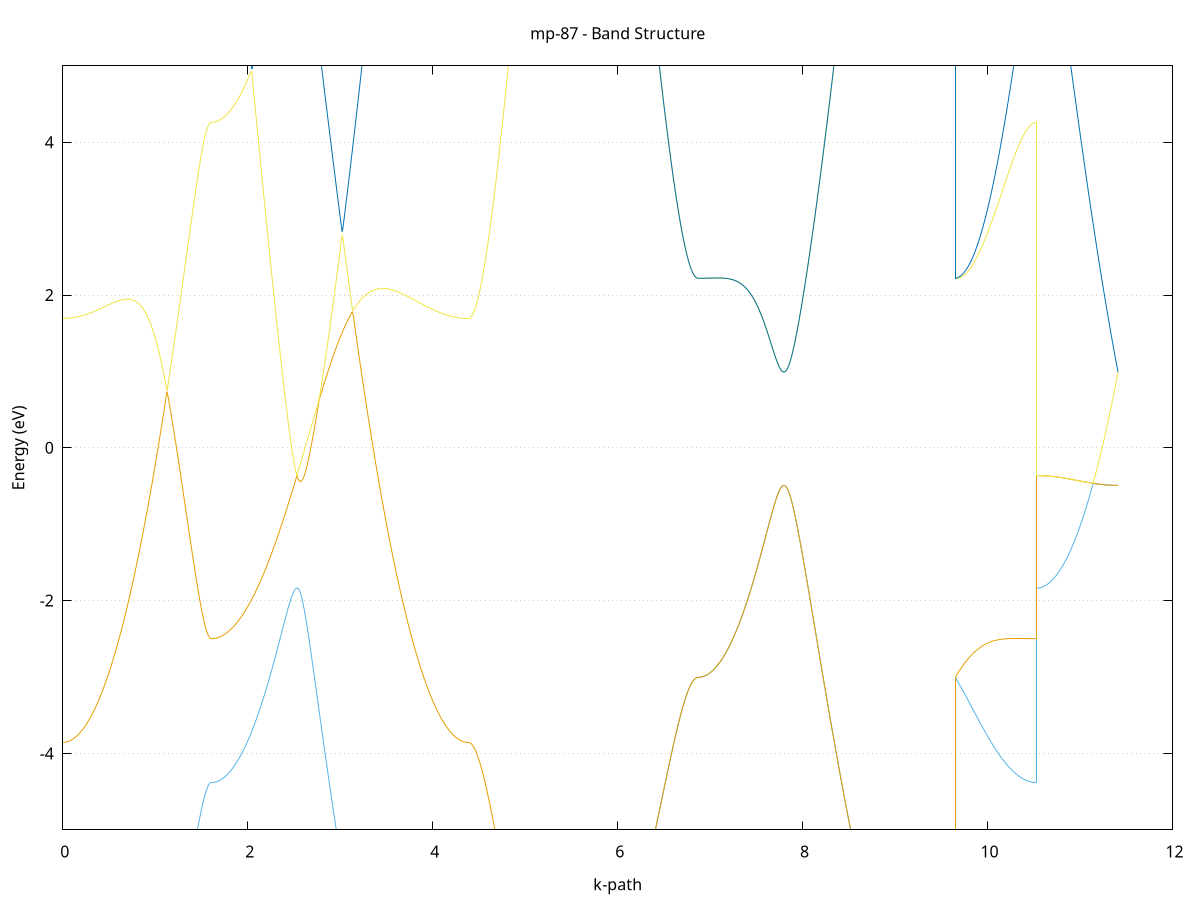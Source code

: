 set title 'mp-87 - Band Structure'
set xlabel 'k-path'
set ylabel 'Energy (eV)'
set grid y
set yrange [-5:5]
set terminal png size 800,600
set output 'mp-87_bands_gnuplot.png'
plot '-' using 1:2 with lines notitle, '-' using 1:2 with lines notitle, '-' using 1:2 with lines notitle, '-' using 1:2 with lines notitle, '-' using 1:2 with lines notitle, '-' using 1:2 with lines notitle, '-' using 1:2 with lines notitle, '-' using 1:2 with lines notitle, '-' using 1:2 with lines notitle, '-' using 1:2 with lines notitle, '-' using 1:2 with lines notitle, '-' using 1:2 with lines notitle
0.000000 -99.389331
0.009970 -99.389331
0.019940 -99.389331
0.029911 -99.389231
0.039881 -99.389331
0.049851 -99.389331
0.059821 -99.389331
0.069791 -99.389331
0.079762 -99.389231
0.089732 -99.389231
0.099702 -99.389331
0.109672 -99.389231
0.119642 -99.389231
0.129613 -99.389131
0.139583 -99.389131
0.149553 -99.389031
0.159523 -99.388931
0.169494 -99.388931
0.179464 -99.388831
0.189434 -99.388731
0.199404 -99.388731
0.209374 -99.388631
0.219345 -99.388531
0.229315 -99.388431
0.239285 -99.388331
0.249255 -99.388231
0.259225 -99.388131
0.269196 -99.388031
0.279166 -99.387931
0.289136 -99.387831
0.299106 -99.387731
0.309076 -99.387731
0.319047 -99.387631
0.329017 -99.387431
0.338987 -99.387331
0.348957 -99.387231
0.358927 -99.387131
0.368898 -99.386931
0.378868 -99.386831
0.388838 -99.386731
0.398808 -99.386531
0.408778 -99.386431
0.418749 -99.386231
0.428719 -99.386131
0.438689 -99.385931
0.448659 -99.385831
0.458630 -99.385631
0.468600 -99.385531
0.478570 -99.385331
0.488540 -99.385231
0.498510 -99.385031
0.508481 -99.384831
0.518451 -99.384631
0.528421 -99.384531
0.538391 -99.384331
0.548361 -99.384131
0.558332 -99.383931
0.568302 -99.383731
0.578272 -99.383631
0.588242 -99.383431
0.598212 -99.383231
0.608183 -99.383031
0.618153 -99.382831
0.628123 -99.382631
0.638093 -99.382431
0.648063 -99.382131
0.658034 -99.382031
0.668004 -99.381931
0.677974 -99.381731
0.687944 -99.381531
0.697914 -99.381331
0.707885 -99.381131
0.717855 -99.380931
0.727825 -99.380631
0.737795 -99.380431
0.747766 -99.380231
0.757736 -99.380031
0.767706 -99.379831
0.777676 -99.379631
0.787646 -99.379431
0.797617 -99.379131
0.807587 -99.378931
0.817557 -99.378731
0.827527 -99.378531
0.837497 -99.378331
0.847468 -99.378131
0.857438 -99.377831
0.867408 -99.377731
0.877378 -99.377531
0.887348 -99.377231
0.897319 -99.377031
0.907289 -99.376831
0.917259 -99.376631
0.927229 -99.376431
0.937199 -99.376131
0.947170 -99.375931
0.957140 -99.375731
0.967110 -99.375531
0.977080 -99.375331
0.987051 -99.375031
0.997021 -99.374831
1.006991 -99.374631
1.016961 -99.374431
1.026931 -99.374231
1.036902 -99.374031
1.046872 -99.373831
1.056842 -99.373531
1.066812 -99.373331
1.076782 -99.373131
1.086753 -99.372931
1.096723 -99.372731
1.106693 -99.372531
1.116663 -99.372331
1.126633 -99.372231
1.136604 -99.372031
1.146574 -99.371831
1.156544 -99.371631
1.166514 -99.371431
1.176484 -99.371231
1.186455 -99.371031
1.196425 -99.370931
1.206395 -99.370731
1.216365 -99.370631
1.226336 -99.370431
1.236306 -99.370231
1.246276 -99.370031
1.256246 -99.369931
1.266216 -99.369731
1.276187 -99.369531
1.286157 -99.369331
1.296127 -99.369231
1.306097 -99.369131
1.316067 -99.368931
1.326038 -99.368831
1.336008 -99.368631
1.345978 -99.368531
1.355948 -99.368331
1.365918 -99.368231
1.375889 -99.368131
1.385859 -99.368031
1.395829 -99.367831
1.405799 -99.367731
1.415769 -99.367631
1.425740 -99.367531
1.435710 -99.367431
1.445680 -99.367331
1.455650 -99.367231
1.465620 -99.367131
1.475591 -99.367131
1.485561 -99.367031
1.495531 -99.366931
1.505501 -99.366831
1.515472 -99.366731
1.525442 -99.366731
1.535412 -99.366631
1.545382 -99.366631
1.555352 -99.366631
1.565323 -99.366531
1.575293 -99.366531
1.585263 -99.366531
1.595233 -99.366531
1.605203 -99.366531
1.605203 -99.366531
1.615169 -99.366531
1.625134 -99.366531
1.635099 -99.366531
1.645064 -99.366531
1.655029 -99.366531
1.664995 -99.366431
1.674960 -99.366431
1.684925 -99.366431
1.694890 -99.366431
1.704855 -99.366531
1.714821 -99.366531
1.724786 -99.366431
1.734751 -99.366431
1.744716 -99.366431
1.754682 -99.366431
1.764647 -99.366331
1.774612 -99.366331
1.784577 -99.366331
1.794542 -99.366231
1.804508 -99.366231
1.814473 -99.366231
1.824438 -99.366131
1.834403 -99.366131
1.844368 -99.366031
1.854334 -99.366031
1.864299 -99.365931
1.874264 -99.365931
1.884229 -99.365831
1.894195 -99.365831
1.904160 -99.365731
1.914125 -99.365731
1.924090 -99.365631
1.934055 -99.365531
1.944021 -99.365531
1.953986 -99.365431
1.963951 -99.365331
1.973916 -99.365331
1.983881 -99.365231
1.993847 -99.365131
2.003812 -99.365131
2.013777 -99.365031
2.023742 -99.364831
2.033708 -99.364631
2.043673 -99.364631
2.053638 -99.364531
2.063603 -99.364431
2.073568 -99.364331
2.083534 -99.364231
2.093499 -99.364131
2.103464 -99.364031
2.113429 -99.364031
2.123394 -99.363931
2.133360 -99.363831
2.143325 -99.363731
2.153290 -99.363631
2.163255 -99.363531
2.173221 -99.363431
2.183186 -99.363331
2.193151 -99.363331
2.203116 -99.363231
2.213081 -99.363131
2.223047 -99.363031
2.233012 -99.363031
2.242977 -99.362931
2.252942 -99.362831
2.262907 -99.362831
2.272873 -99.362731
2.282838 -99.362631
2.292803 -99.362531
2.302768 -99.362431
2.312733 -99.362331
2.322699 -99.362231
2.332664 -99.362131
2.342629 -99.362031
2.352594 -99.361931
2.362560 -99.361831
2.372525 -99.361731
2.382490 -99.361631
2.392455 -99.361531
2.402420 -99.361431
2.412386 -99.361331
2.422351 -99.361331
2.432316 -99.361231
2.442281 -99.361231
2.452246 -99.361131
2.462212 -99.361031
2.472177 -99.360931
2.482142 -99.360831
2.492107 -99.360831
2.502073 -99.360731
2.512038 -99.360631
2.522003 -99.360531
2.531968 -99.360431
2.531968 -99.360431
2.541933 -99.360531
2.551899 -99.360631
2.561864 -99.360731
2.571829 -99.360831
2.581794 -99.360931
2.591759 -99.360931
2.601725 -99.361031
2.611690 -99.361131
2.621655 -99.361231
2.631620 -99.361331
2.641585 -99.361431
2.651551 -99.361531
2.661516 -99.361631
2.671481 -99.361731
2.681446 -99.362031
2.691411 -99.362131
2.701377 -99.362131
2.711342 -99.362231
2.721307 -99.362431
2.731272 -99.362531
2.741238 -99.362631
2.751203 -99.362831
2.761168 -99.362931
2.771133 -99.363031
2.781098 -99.363231
2.791064 -99.363331
2.801029 -99.363431
2.810994 -99.363631
2.820959 -99.363731
2.830924 -99.363931
2.840890 -99.364031
2.850855 -99.364231
2.860820 -99.364331
2.870785 -99.364431
2.880750 -99.364631
2.890716 -99.364731
2.900681 -99.364931
2.910646 -99.365131
2.920611 -99.365231
2.930577 -99.365431
2.940542 -99.365431
2.950507 -99.365631
2.960472 -99.365831
2.970437 -99.366131
2.980403 -99.366231
2.990368 -99.366431
3.000333 -99.366631
3.010298 -99.366831
3.020263 -99.367031
3.030229 -99.367131
3.040194 -99.367331
3.050159 -99.367431
3.060124 -99.367631
3.070089 -99.367831
3.080055 -99.368031
3.090020 -99.368231
3.099985 -99.368431
3.109950 -99.368631
3.119915 -99.368831
3.129881 -99.369031
3.139846 -99.369231
3.149811 -99.369431
3.159776 -99.369631
3.169742 -99.369831
3.179707 -99.369931
3.189672 -99.370231
3.199637 -99.370431
3.209602 -99.370631
3.219568 -99.370831
3.229533 -99.371031
3.239498 -99.371331
3.249463 -99.371531
3.259428 -99.371731
3.269394 -99.371931
3.279359 -99.372131
3.289324 -99.372331
3.299289 -99.372631
3.309254 -99.372831
3.319220 -99.373031
3.329185 -99.373231
3.339150 -99.373531
3.349115 -99.373731
3.359081 -99.374031
3.369046 -99.374231
3.379011 -99.374431
3.388976 -99.374631
3.398941 -99.374931
3.408907 -99.375131
3.418872 -99.375331
3.428837 -99.375631
3.438802 -99.375831
3.448767 -99.376031
3.458733 -99.376231
3.468698 -99.376531
3.478663 -99.376731
3.488628 -99.376931
3.498593 -99.377131
3.508559 -99.377431
3.518524 -99.377631
3.528489 -99.377831
3.538454 -99.378031
3.548420 -99.378331
3.558385 -99.378531
3.568350 -99.378631
3.578315 -99.378931
3.588280 -99.379131
3.598246 -99.379331
3.608211 -99.379531
3.618176 -99.379731
3.628141 -99.380031
3.638106 -99.380231
3.648072 -99.380431
3.658037 -99.380631
3.668002 -99.380831
3.677967 -99.381031
3.687932 -99.381231
3.697898 -99.381431
3.707863 -99.381631
3.717828 -99.381931
3.727793 -99.382131
3.737758 -99.382331
3.747724 -99.382531
3.757689 -99.382731
3.767654 -99.382931
3.777619 -99.383031
3.787585 -99.383231
3.797550 -99.383431
3.807515 -99.383631
3.817480 -99.383831
3.827445 -99.383931
3.837411 -99.384131
3.847376 -99.384331
3.857341 -99.384531
3.867306 -99.384631
3.877271 -99.384831
3.887237 -99.385031
3.897202 -99.385231
3.907167 -99.385331
3.917132 -99.385531
3.927097 -99.385631
3.937063 -99.385831
3.947028 -99.385931
3.956993 -99.386131
3.966958 -99.386231
3.976924 -99.386431
3.986889 -99.386531
3.996854 -99.386731
4.006819 -99.386831
4.016784 -99.386931
4.026750 -99.387131
4.036715 -99.387131
4.046680 -99.387231
4.056645 -99.387331
4.066610 -99.387431
4.076576 -99.387631
4.086541 -99.387731
4.096506 -99.387831
4.106471 -99.387931
4.116436 -99.388031
4.126402 -99.388131
4.136367 -99.388231
4.146332 -99.388331
4.156297 -99.388431
4.166263 -99.388431
4.176228 -99.388531
4.186193 -99.388631
4.196158 -99.388731
4.206123 -99.388731
4.216089 -99.388831
4.226054 -99.388931
4.236019 -99.388931
4.245984 -99.389031
4.255949 -99.389031
4.265915 -99.389131
4.275880 -99.389131
4.285845 -99.389131
4.295810 -99.389131
4.305775 -99.389231
4.315741 -99.389231
4.325706 -99.389231
4.335671 -99.389231
4.345636 -99.389331
4.355602 -99.389331
4.365567 -99.389231
4.375532 -99.389331
4.385497 -99.389331
4.385497 -99.389331
4.395385 -99.389331
4.405273 -99.389331
4.415161 -99.389331
4.425048 -99.389331
4.434936 -99.389231
4.444824 -99.389031
4.454712 -99.389031
4.464600 -99.389031
4.474488 -99.388931
4.484375 -99.388931
4.494263 -99.388931
4.504151 -99.388831
4.514039 -99.388831
4.523927 -99.388731
4.533815 -99.388631
4.543702 -99.388631
4.553590 -99.388531
4.563478 -99.388431
4.573366 -99.388631
4.583254 -99.388531
4.593142 -99.388531
4.603029 -99.388431
4.612917 -99.388331
4.622805 -99.388231
4.632693 -99.388131
4.642581 -99.388031
4.652469 -99.387931
4.662356 -99.387731
4.672244 -99.387831
4.682132 -99.387731
4.692020 -99.387631
4.701908 -99.387431
4.711796 -99.387331
4.721683 -99.387231
4.731571 -99.387031
4.741459 -99.386931
4.751347 -99.386731
4.761235 -99.386631
4.771123 -99.386431
4.781010 -99.386331
4.790898 -99.386131
4.800786 -99.386031
4.810674 -99.385831
4.820562 -99.385831
4.830450 -99.385631
4.840337 -99.385531
4.850225 -99.385331
4.860113 -99.385131
4.870001 -99.384931
4.879889 -99.384731
4.889776 -99.384531
4.899664 -99.384431
4.909552 -99.384231
4.919440 -99.384031
4.929328 -99.383831
4.939216 -99.383631
4.949103 -99.383431
4.958991 -99.383231
4.968879 -99.382931
4.978767 -99.382731
4.988655 -99.382531
4.998543 -99.382331
5.008430 -99.382131
5.018318 -99.381931
5.028206 -99.381731
5.038094 -99.381431
5.047982 -99.381231
5.057870 -99.381031
5.067757 -99.380731
5.077645 -99.380531
5.087533 -99.380331
5.097421 -99.380031
5.107309 -99.379831
5.117197 -99.379631
5.127084 -99.379331
5.136972 -99.379131
5.146860 -99.378831
5.156748 -99.378631
5.166636 -99.378631
5.176524 -99.378431
5.186411 -99.378231
5.196299 -99.378031
5.206187 -99.377731
5.216075 -99.377531
5.225963 -99.377231
5.235851 -99.377031
5.245738 -99.376831
5.255626 -99.376531
5.265514 -99.376331
5.265514 -99.376331
5.275484 -99.376331
5.285454 -99.376331
5.295425 -99.376331
5.305395 -99.376231
5.315365 -99.376231
5.325335 -99.376231
5.335306 -99.376231
5.345276 -99.376131
5.355246 -99.376131
5.365216 -99.376031
5.375186 -99.375931
5.385157 -99.375931
5.395127 -99.375831
5.405097 -99.375731
5.415067 -99.375731
5.425037 -99.375731
5.435008 -99.375631
5.444978 -99.375631
5.454948 -99.375531
5.464918 -99.375531
5.474888 -99.375531
5.484859 -99.375431
5.494829 -99.375431
5.504799 -99.375331
5.514769 -99.375231
5.524739 -99.375131
5.534710 -99.375031
5.544680 -99.374931
5.554650 -99.374931
5.564620 -99.374831
5.574590 -99.374731
5.584561 -99.374631
5.594531 -99.374531
5.604501 -99.374431
5.614471 -99.374431
5.624442 -99.374331
5.634412 -99.374231
5.644382 -99.374131
5.654352 -99.374031
5.664322 -99.373931
5.674293 -99.373931
5.684263 -99.373831
5.694233 -99.373731
5.704203 -99.373531
5.714173 -99.373431
5.724144 -99.373331
5.734114 -99.373231
5.744084 -99.373131
5.754054 -99.373031
5.764024 -99.372831
5.773995 -99.372731
5.783965 -99.372631
5.793935 -99.372531
5.803905 -99.372431
5.813875 -99.372331
5.823846 -99.372131
5.833816 -99.372031
5.843786 -99.371831
5.853756 -99.371731
5.863726 -99.371631
5.873697 -99.371431
5.883667 -99.371331
5.893637 -99.371131
5.903607 -99.371031
5.913578 -99.370931
5.923548 -99.370831
5.933518 -99.370631
5.943488 -99.370531
5.953458 -99.370431
5.963429 -99.370231
5.973399 -99.370131
5.983369 -99.370031
5.993339 -99.369831
6.003309 -99.369731
6.013280 -99.369531
6.023250 -99.369431
6.033220 -99.369331
6.043190 -99.369231
6.053160 -99.369131
6.063131 -99.369031
6.073101 -99.368831
6.083071 -99.368731
6.093041 -99.368631
6.103011 -99.368431
6.112982 -99.368331
6.122952 -99.368231
6.132922 -99.368131
6.142892 -99.367931
6.152863 -99.367831
6.162833 -99.367631
6.172803 -99.367531
6.182773 -99.367431
6.192743 -99.367231
6.202714 -99.367131
6.212684 -99.367031
6.222654 -99.366931
6.232624 -99.366731
6.242594 -99.366631
6.252565 -99.366531
6.262535 -99.366331
6.272505 -99.366231
6.282475 -99.366131
6.292445 -99.366031
6.302416 -99.365831
6.312386 -99.365731
6.322356 -99.365631
6.332326 -99.365531
6.342296 -99.365431
6.352267 -99.365331
6.362237 -99.365231
6.372207 -99.365031
6.382177 -99.364931
6.392148 -99.364831
6.402118 -99.364731
6.412088 -99.364631
6.422058 -99.364531
6.432028 -99.364431
6.441999 -99.364331
6.451969 -99.364231
6.461939 -99.364131
6.471909 -99.364031
6.481879 -99.363931
6.491850 -99.363831
6.501820 -99.363731
6.511790 -99.363631
6.521760 -99.363531
6.531730 -99.363431
6.541701 -99.363431
6.551671 -99.363331
6.561641 -99.363231
6.571611 -99.363131
6.581581 -99.363131
6.591552 -99.363031
6.601522 -99.362931
6.611492 -99.362831
6.621462 -99.362831
6.631432 -99.362731
6.641403 -99.362731
6.651373 -99.362631
6.661343 -99.362531
6.671313 -99.362531
6.681284 -99.362531
6.691254 -99.362431
6.701224 -99.362431
6.711194 -99.362431
6.721164 -99.362331
6.731135 -99.362331
6.741105 -99.362331
6.751075 -99.362231
6.761045 -99.362231
6.771015 -99.362131
6.780986 -99.362131
6.790956 -99.362131
6.800926 -99.362131
6.810896 -99.362031
6.820866 -99.362031
6.830837 -99.362031
6.840807 -99.362031
6.850777 -99.362031
6.860747 -99.362031
6.870717 -99.362031
6.870717 -99.362031
6.880683 -99.362031
6.890648 -99.362031
6.900613 -99.362031
6.910578 -99.362031
6.920544 -99.362031
6.930509 -99.362031
6.940474 -99.362031
6.950439 -99.362031
6.960404 -99.362031
6.970370 -99.361931
6.980335 -99.361931
6.990300 -99.361931
7.000265 -99.361931
7.010230 -99.361931
7.020196 -99.361831
7.030161 -99.361831
7.040126 -99.361831
7.050091 -99.361831
7.060056 -99.361831
7.070022 -99.361831
7.079987 -99.361731
7.089952 -99.361731
7.099917 -99.361731
7.109883 -99.361731
7.119848 -99.361631
7.129813 -99.361631
7.139778 -99.361631
7.149743 -99.361631
7.159709 -99.361531
7.169674 -99.361531
7.179639 -99.361431
7.189604 -99.361431
7.199569 -99.361431
7.209535 -99.361431
7.219500 -99.361331
7.229465 -99.361331
7.239430 -99.361331
7.249396 -99.361331
7.259361 -99.361331
7.269326 -99.361331
7.279291 -99.361231
7.289256 -99.361231
7.299222 -99.361231
7.309187 -99.361231
7.319152 -99.361231
7.329117 -99.361131
7.339082 -99.361131
7.349048 -99.361131
7.359013 -99.361031
7.368978 -99.361031
7.378943 -99.361031
7.388909 -99.361031
7.398874 -99.361031
7.408839 -99.361031
7.418804 -99.360931
7.428769 -99.360931
7.438735 -99.360931
7.448700 -99.360831
7.458665 -99.360831
7.468630 -99.360831
7.478595 -99.360831
7.488561 -99.360731
7.498526 -99.360731
7.508491 -99.360731
7.518456 -99.360731
7.528421 -99.360631
7.538387 -99.360631
7.548352 -99.360631
7.558317 -99.360631
7.568282 -99.360531
7.578248 -99.360531
7.588213 -99.360531
7.598178 -99.360531
7.608143 -99.360431
7.618108 -99.360431
7.628074 -99.360431
7.638039 -99.360431
7.648004 -99.360431
7.657969 -99.360431
7.667934 -99.360331
7.677900 -99.360331
7.687865 -99.360431
7.697830 -99.360431
7.707795 -99.360331
7.717761 -99.360331
7.727726 -99.360331
7.737691 -99.360331
7.747656 -99.360331
7.757621 -99.360331
7.767587 -99.360331
7.777552 -99.360331
7.787517 -99.360331
7.797482 -99.360331
7.797482 -99.360331
7.807447 -99.360331
7.817413 -99.360331
7.827378 -99.360331
7.837343 -99.360331
7.847308 -99.360331
7.857273 -99.360331
7.867239 -99.360331
7.877204 -99.360331
7.887169 -99.360431
7.897134 -99.360431
7.907100 -99.360431
7.917065 -99.360431
7.927030 -99.360331
7.936995 -99.360331
7.946960 -99.360331
7.956926 -99.360431
7.966891 -99.360431
7.976856 -99.360431
7.986821 -99.360431
7.996786 -99.360531
8.006752 -99.360631
8.016717 -99.360631
8.026682 -99.360631
8.036647 -99.360731
8.046612 -99.360731
8.056578 -99.360831
8.066543 -99.360831
8.076508 -99.360831
8.086473 -99.360931
8.096439 -99.360931
8.106404 -99.361031
8.116369 -99.361031
8.126334 -99.361131
8.136299 -99.361131
8.146265 -99.361231
8.156230 -99.361331
8.166195 -99.361331
8.176160 -99.361431
8.186125 -99.361431
8.196091 -99.361631
8.206056 -99.361631
8.216021 -99.361731
8.225986 -99.361831
8.235951 -99.361931
8.245917 -99.361931
8.255882 -99.362031
8.265847 -99.362031
8.275812 -99.362131
8.285777 -99.362231
8.295743 -99.362331
8.305708 -99.362431
8.315673 -99.362531
8.325638 -99.362631
8.335604 -99.362731
8.345569 -99.362831
8.355534 -99.362931
8.365499 -99.363031
8.375464 -99.363131
8.385430 -99.363231
8.395395 -99.363331
8.405360 -99.363431
8.415325 -99.363531
8.425290 -99.363631
8.435256 -99.363731
8.445221 -99.363831
8.455186 -99.363931
8.465151 -99.364031
8.475116 -99.364131
8.485082 -99.364231
8.495047 -99.364331
8.505012 -99.364431
8.514977 -99.364631
8.524943 -99.364731
8.534908 -99.364831
8.544873 -99.364931
8.554838 -99.365131
8.564803 -99.365231
8.574769 -99.365231
8.584734 -99.365431
8.594699 -99.365531
8.604664 -99.365631
8.614629 -99.365731
8.624595 -99.365831
8.634560 -99.366031
8.644525 -99.366131
8.654490 -99.366231
8.664455 -99.366431
8.674421 -99.366631
8.684386 -99.366631
8.694351 -99.366831
8.704316 -99.366931
8.714282 -99.367131
8.724247 -99.367231
8.734212 -99.367331
8.744177 -99.367531
8.754142 -99.367631
8.764108 -99.367731
8.774073 -99.367931
8.784038 -99.368031
8.794003 -99.368231
8.803968 -99.368331
8.813934 -99.368431
8.823899 -99.368631
8.833864 -99.368731
8.843829 -99.368831
8.853794 -99.369031
8.863760 -99.369131
8.873725 -99.369231
8.883690 -99.369331
8.893655 -99.369531
8.903620 -99.369631
8.913586 -99.369831
8.923551 -99.369931
8.933516 -99.370031
8.943481 -99.370231
8.953447 -99.370331
8.963412 -99.370431
8.973377 -99.370631
8.983342 -99.370731
8.993307 -99.370831
9.003273 -99.371031
9.013238 -99.371131
9.023203 -99.371231
9.033168 -99.371331
9.043133 -99.371431
9.053099 -99.371631
9.063064 -99.371731
9.073029 -99.371831
9.082994 -99.371931
9.092959 -99.372031
9.102925 -99.372231
9.112890 -99.372331
9.122855 -99.372431
9.132820 -99.372631
9.142786 -99.372731
9.152751 -99.372831
9.162716 -99.373031
9.172681 -99.373131
9.182646 -99.373231
9.192612 -99.373331
9.202577 -99.373431
9.212542 -99.373531
9.222507 -99.373631
9.232472 -99.373731
9.242438 -99.373831
9.252403 -99.373931
9.262368 -99.374031
9.272333 -99.374131
9.282298 -99.374231
9.292264 -99.374331
9.302229 -99.374331
9.312194 -99.374531
9.322159 -99.374631
9.332125 -99.374731
9.342090 -99.374731
9.352055 -99.374831
9.362020 -99.374931
9.371985 -99.375031
9.381951 -99.375131
9.391916 -99.375231
9.401881 -99.375231
9.411846 -99.375331
9.421811 -99.375331
9.431777 -99.375431
9.441742 -99.375531
9.451707 -99.375431
9.461672 -99.375531
9.471637 -99.375531
9.481603 -99.375631
9.491568 -99.375631
9.501533 -99.375731
9.511498 -99.375831
9.521463 -99.375931
9.531429 -99.375931
9.541394 -99.375931
9.551359 -99.376031
9.561324 -99.376131
9.571290 -99.376131
9.581255 -99.376231
9.591220 -99.376231
9.601185 -99.376231
9.611150 -99.376231
9.621116 -99.376331
9.631081 -99.376331
9.641046 -99.376331
9.651011 -99.376331
9.651011 -99.362031
9.660899 -99.362131
9.670787 -99.362131
9.680675 -99.362231
9.690563 -99.362331
9.700450 -99.362431
9.710338 -99.362531
9.720226 -99.362531
9.730114 -99.362631
9.740002 -99.362731
9.749890 -99.362831
9.759777 -99.362931
9.769665 -99.362931
9.779553 -99.363031
9.789441 -99.363131
9.799329 -99.363131
9.809217 -99.363231
9.819104 -99.363431
9.828992 -99.363531
9.838880 -99.363631
9.848768 -99.363631
9.858656 -99.363731
9.868543 -99.363831
9.878431 -99.363931
9.888319 -99.363931
9.898207 -99.364031
9.908095 -99.364031
9.917983 -99.364031
9.927870 -99.364131
9.937758 -99.364131
9.947646 -99.364231
9.957534 -99.364331
9.967422 -99.364331
9.977310 -99.364431
9.987197 -99.364531
9.997085 -99.364631
10.006973 -99.364631
10.016861 -99.364731
10.026749 -99.364831
10.036637 -99.364831
10.046524 -99.364931
10.056412 -99.365031
10.066300 -99.365131
10.076188 -99.365131
10.086076 -99.365231
10.095964 -99.365331
10.105851 -99.365331
10.115739 -99.365431
10.125627 -99.365331
10.135515 -99.365431
10.145403 -99.365431
10.155291 -99.365531
10.165178 -99.365531
10.175066 -99.365631
10.184954 -99.365631
10.194842 -99.365731
10.204730 -99.365731
10.214618 -99.365731
10.224505 -99.365731
10.234393 -99.365831
10.244281 -99.365831
10.254169 -99.365931
10.264057 -99.366031
10.273945 -99.366031
10.283832 -99.366131
10.293720 -99.366131
10.303608 -99.366131
10.313496 -99.366231
10.323384 -99.366231
10.333272 -99.366231
10.343159 -99.366231
10.353047 -99.366331
10.362935 -99.366331
10.372823 -99.366331
10.382711 -99.366331
10.392598 -99.366331
10.402486 -99.366431
10.412374 -99.366431
10.422262 -99.366431
10.432150 -99.366431
10.442038 -99.366431
10.451925 -99.366431
10.461813 -99.366531
10.471701 -99.366531
10.481589 -99.366531
10.491477 -99.366531
10.501365 -99.366531
10.511252 -99.366531
10.521140 -99.366531
10.531028 -99.366531
10.531028 -99.360431
10.540916 -99.360431
10.550804 -99.360431
10.560692 -99.360431
10.570579 -99.360431
10.580467 -99.360331
10.590355 -99.360331
10.600243 -99.360331
10.610131 -99.360331
10.620019 -99.360331
10.629906 -99.360331
10.639794 -99.360331
10.649682 -99.360331
10.659570 -99.360331
10.669458 -99.360331
10.679346 -99.360331
10.689233 -99.360331
10.699121 -99.360331
10.709009 -99.360331
10.718897 -99.360331
10.728785 -99.360231
10.738673 -99.360231
10.748560 -99.360231
10.758448 -99.360231
10.768336 -99.360131
10.778224 -99.360131
10.788112 -99.360131
10.798000 -99.360131
10.807887 -99.360131
10.817775 -99.360131
10.827663 -99.360131
10.837551 -99.360131
10.847439 -99.360131
10.857327 -99.360131
10.867214 -99.360131
10.877102 -99.360131
10.886990 -99.360131
10.896878 -99.360231
10.906766 -99.360231
10.916654 -99.360231
10.926541 -99.360231
10.936429 -99.360231
10.946317 -99.360231
10.956205 -99.360231
10.966093 -99.360231
10.975981 -99.360231
10.985868 -99.360231
10.995756 -99.360331
11.005644 -99.360331
11.015532 -99.360331
11.025420 -99.360331
11.035307 -99.360331
11.045195 -99.360331
11.055083 -99.360331
11.064971 -99.360331
11.074859 -99.360331
11.084747 -99.360331
11.094634 -99.360331
11.104522 -99.360331
11.114410 -99.360331
11.124298 -99.360331
11.134186 -99.360331
11.144074 -99.360331
11.153961 -99.360331
11.163849 -99.360331
11.173737 -99.360331
11.183625 -99.360331
11.193513 -99.360331
11.203401 -99.360331
11.213288 -99.360331
11.223176 -99.360331
11.233064 -99.360331
11.242952 -99.360331
11.252840 -99.360331
11.262728 -99.360331
11.272615 -99.360331
11.282503 -99.360331
11.292391 -99.360331
11.302279 -99.360331
11.312167 -99.360331
11.322055 -99.360331
11.331942 -99.360331
11.341830 -99.360331
11.351718 -99.360331
11.361606 -99.360331
11.371494 -99.360331
11.381382 -99.360331
11.391269 -99.360331
11.401157 -99.360331
11.411045 -99.360331
e
0.000000 -99.362331
0.009970 -99.362331
0.019940 -99.362331
0.029911 -99.362431
0.039881 -99.362431
0.049851 -99.362431
0.059821 -99.362431
0.069791 -99.362431
0.079762 -99.362331
0.089732 -99.362331
0.099702 -99.362331
0.109672 -99.362331
0.119642 -99.362331
0.129613 -99.362231
0.139583 -99.362231
0.149553 -99.362231
0.159523 -99.362131
0.169494 -99.362131
0.179464 -99.362131
0.189434 -99.362131
0.199404 -99.362031
0.209374 -99.362031
0.219345 -99.362031
0.229315 -99.361931
0.239285 -99.361931
0.249255 -99.361931
0.259225 -99.361831
0.269196 -99.361831
0.279166 -99.361831
0.289136 -99.361731
0.299106 -99.361731
0.309076 -99.361631
0.319047 -99.361631
0.329017 -99.361631
0.338987 -99.361531
0.348957 -99.361531
0.358927 -99.361431
0.368898 -99.361331
0.378868 -99.361331
0.388838 -99.361231
0.398808 -99.361231
0.408778 -99.361131
0.418749 -99.361131
0.428719 -99.361031
0.438689 -99.361031
0.448659 -99.360931
0.458630 -99.361031
0.468600 -99.360931
0.478570 -99.360831
0.488540 -99.360831
0.498510 -99.360631
0.508481 -99.360631
0.518451 -99.360531
0.528421 -99.360431
0.538391 -99.360431
0.548361 -99.360331
0.558332 -99.360331
0.568302 -99.360231
0.578272 -99.360131
0.588242 -99.360131
0.598212 -99.360031
0.608183 -99.360031
0.618153 -99.359931
0.628123 -99.359831
0.638093 -99.359831
0.648063 -99.359831
0.658034 -99.359731
0.668004 -99.359731
0.677974 -99.359631
0.687944 -99.359631
0.697914 -99.359531
0.707885 -99.359431
0.717855 -99.359431
0.727825 -99.359331
0.737795 -99.359331
0.747766 -99.359231
0.757736 -99.359131
0.767706 -99.359131
0.777676 -99.359031
0.787646 -99.359031
0.797617 -99.358931
0.807587 -99.358831
0.817557 -99.358931
0.827527 -99.358831
0.837497 -99.358831
0.847468 -99.358731
0.857438 -99.358731
0.867408 -99.358631
0.877378 -99.358531
0.887348 -99.358431
0.897319 -99.358431
0.907289 -99.358331
0.917259 -99.358331
0.927229 -99.358331
0.937199 -99.358231
0.947170 -99.358231
0.957140 -99.358131
0.967110 -99.358131
0.977080 -99.358031
0.987051 -99.358031
0.997021 -99.358031
1.006991 -99.357931
1.016961 -99.357931
1.026931 -99.357931
1.036902 -99.357831
1.046872 -99.357831
1.056842 -99.357831
1.066812 -99.357731
1.076782 -99.357631
1.086753 -99.357631
1.096723 -99.357631
1.106693 -99.357631
1.116663 -99.357531
1.126633 -99.357531
1.136604 -99.357531
1.146574 -99.357531
1.156544 -99.357531
1.166514 -99.357531
1.176484 -99.357531
1.186455 -99.357531
1.196425 -99.357531
1.206395 -99.357431
1.216365 -99.357431
1.226336 -99.357431
1.236306 -99.357431
1.246276 -99.357431
1.256246 -99.357431
1.266216 -99.357431
1.276187 -99.357431
1.286157 -99.357431
1.296127 -99.357431
1.306097 -99.357431
1.316067 -99.357431
1.326038 -99.357431
1.336008 -99.357431
1.345978 -99.357431
1.355948 -99.357431
1.365918 -99.357431
1.375889 -99.357431
1.385859 -99.357431
1.395829 -99.357531
1.405799 -99.357531
1.415769 -99.357531
1.425740 -99.357531
1.435710 -99.357431
1.445680 -99.357431
1.455650 -99.357531
1.465620 -99.357531
1.475591 -99.357531
1.485561 -99.357531
1.495531 -99.357531
1.505501 -99.357531
1.515472 -99.357531
1.525442 -99.357531
1.535412 -99.357531
1.545382 -99.357531
1.555352 -99.357531
1.565323 -99.357531
1.575293 -99.357531
1.585263 -99.357531
1.595233 -99.357531
1.605203 -99.357531
1.605203 -99.357531
1.615169 -99.357531
1.625134 -99.357531
1.635099 -99.357531
1.645064 -99.357531
1.655029 -99.357531
1.664995 -99.357531
1.674960 -99.357531
1.684925 -99.357531
1.694890 -99.357531
1.704855 -99.357631
1.714821 -99.357631
1.724786 -99.357631
1.734751 -99.357631
1.744716 -99.357731
1.754682 -99.357731
1.764647 -99.357731
1.774612 -99.357731
1.784577 -99.357731
1.794542 -99.357731
1.804508 -99.357731
1.814473 -99.357731
1.824438 -99.357731
1.834403 -99.357731
1.844368 -99.357731
1.854334 -99.357731
1.864299 -99.357731
1.874264 -99.357731
1.884229 -99.357831
1.894195 -99.357831
1.904160 -99.357831
1.914125 -99.357831
1.924090 -99.357731
1.934055 -99.357731
1.944021 -99.357731
1.953986 -99.357731
1.963951 -99.357831
1.973916 -99.357831
1.983881 -99.357831
1.993847 -99.357831
2.003812 -99.357831
2.013777 -99.357831
2.023742 -99.357831
2.033708 -99.357831
2.043673 -99.357931
2.053638 -99.357931
2.063603 -99.357931
2.073568 -99.357931
2.083534 -99.358031
2.093499 -99.358031
2.103464 -99.358031
2.113429 -99.358131
2.123394 -99.358131
2.133360 -99.358131
2.143325 -99.358131
2.153290 -99.358231
2.163255 -99.358231
2.173221 -99.358231
2.183186 -99.358331
2.193151 -99.358331
2.203116 -99.358331
2.213081 -99.358431
2.223047 -99.358431
2.233012 -99.358431
2.242977 -99.358531
2.252942 -99.358531
2.262907 -99.358631
2.272873 -99.358631
2.282838 -99.358631
2.292803 -99.358731
2.302768 -99.358731
2.312733 -99.358831
2.322699 -99.358831
2.332664 -99.358931
2.342629 -99.358931
2.352594 -99.359031
2.362560 -99.359131
2.372525 -99.359131
2.382490 -99.359131
2.392455 -99.359231
2.402420 -99.359331
2.412386 -99.359331
2.422351 -99.359431
2.432316 -99.359631
2.442281 -99.359731
2.452246 -99.359831
2.462212 -99.359831
2.472177 -99.359931
2.482142 -99.360031
2.492107 -99.360131
2.502073 -99.360131
2.512038 -99.360231
2.522003 -99.360331
2.531968 -99.360431
2.531968 -99.360431
2.541933 -99.360331
2.551899 -99.360231
2.561864 -99.360131
2.571829 -99.360131
2.581794 -99.360031
2.591759 -99.359931
2.601725 -99.359831
2.611690 -99.359731
2.621655 -99.359631
2.631620 -99.359631
2.641585 -99.359531
2.651551 -99.359431
2.661516 -99.359231
2.671481 -99.359231
2.681446 -99.359131
2.691411 -99.359031
2.701377 -99.358931
2.711342 -99.358931
2.721307 -99.358831
2.731272 -99.358731
2.741238 -99.358731
2.751203 -99.358631
2.761168 -99.358531
2.771133 -99.358531
2.781098 -99.358431
2.791064 -99.358331
2.801029 -99.358331
2.810994 -99.358131
2.820959 -99.358131
2.830924 -99.358031
2.840890 -99.358031
2.850855 -99.357931
2.860820 -99.357931
2.870785 -99.357831
2.880750 -99.357731
2.890716 -99.357731
2.900681 -99.357731
2.910646 -99.357631
2.920611 -99.357631
2.930577 -99.357531
2.940542 -99.357531
2.950507 -99.357531
2.960472 -99.357531
2.970437 -99.357531
2.980403 -99.357431
2.990368 -99.357431
3.000333 -99.357431
3.010298 -99.357431
3.020263 -99.357331
3.030229 -99.357331
3.040194 -99.357331
3.050159 -99.357231
3.060124 -99.357231
3.070089 -99.357231
3.080055 -99.357231
3.090020 -99.357231
3.099985 -99.357231
3.109950 -99.357231
3.119915 -99.357231
3.129881 -99.357231
3.139846 -99.357231
3.149811 -99.357231
3.159776 -99.357231
3.169742 -99.357231
3.179707 -99.357131
3.189672 -99.357231
3.199637 -99.357331
3.209602 -99.357331
3.219568 -99.357331
3.229533 -99.357331
3.239498 -99.357331
3.249463 -99.357331
3.259428 -99.357331
3.269394 -99.357431
3.279359 -99.357431
3.289324 -99.357431
3.299289 -99.357431
3.309254 -99.357531
3.319220 -99.357531
3.329185 -99.357531
3.339150 -99.357631
3.349115 -99.357631
3.359081 -99.357631
3.369046 -99.357731
3.379011 -99.357731
3.388976 -99.357731
3.398941 -99.357831
3.408907 -99.357831
3.418872 -99.357931
3.428837 -99.357931
3.438802 -99.358031
3.448767 -99.358031
3.458733 -99.358031
3.468698 -99.358131
3.478663 -99.358131
3.488628 -99.358331
3.498593 -99.358431
3.508559 -99.358431
3.518524 -99.358531
3.528489 -99.358531
3.538454 -99.358631
3.548420 -99.358731
3.558385 -99.358831
3.568350 -99.358831
3.578315 -99.359031
3.588280 -99.359031
3.598246 -99.359131
3.608211 -99.359131
3.618176 -99.359231
3.628141 -99.359331
3.638106 -99.359331
3.648072 -99.359431
3.658037 -99.359431
3.668002 -99.359531
3.677967 -99.359631
3.687932 -99.359631
3.697898 -99.359631
3.707863 -99.359731
3.717828 -99.359731
3.727793 -99.359831
3.737758 -99.359931
3.747724 -99.359931
3.757689 -99.360031
3.767654 -99.360031
3.777619 -99.360031
3.787585 -99.360131
3.797550 -99.360131
3.807515 -99.360231
3.817480 -99.360331
3.827445 -99.360331
3.837411 -99.360431
3.847376 -99.360431
3.857341 -99.360531
3.867306 -99.360631
3.877271 -99.360631
3.887237 -99.360731
3.897202 -99.360731
3.907167 -99.360831
3.917132 -99.360831
3.927097 -99.360931
3.937063 -99.360931
3.947028 -99.360931
3.956993 -99.361031
3.966958 -99.361131
3.976924 -99.361231
3.986889 -99.361231
3.996854 -99.361331
4.006819 -99.361331
4.016784 -99.361431
4.026750 -99.361431
4.036715 -99.361531
4.046680 -99.361531
4.056645 -99.361631
4.066610 -99.361631
4.076576 -99.361631
4.086541 -99.361731
4.096506 -99.361731
4.106471 -99.361831
4.116436 -99.361831
4.126402 -99.361831
4.136367 -99.361931
4.146332 -99.361931
4.156297 -99.361931
4.166263 -99.362031
4.176228 -99.362031
4.186193 -99.362031
4.196158 -99.362131
4.206123 -99.362131
4.216089 -99.362131
4.226054 -99.362131
4.236019 -99.362231
4.245984 -99.362231
4.255949 -99.362231
4.265915 -99.362331
4.275880 -99.362331
4.285845 -99.362331
4.295810 -99.362331
4.305775 -99.362331
4.315741 -99.362431
4.325706 -99.362431
4.335671 -99.362431
4.345636 -99.362431
4.355602 -99.362431
4.365567 -99.362331
4.375532 -99.362331
4.385497 -99.362331
4.385497 -99.362331
4.395385 -99.362331
4.405273 -99.362331
4.415161 -99.362331
4.425048 -99.362431
4.434936 -99.362431
4.444824 -99.362431
4.454712 -99.362431
4.464600 -99.362531
4.474488 -99.362531
4.484375 -99.362531
4.494263 -99.362631
4.504151 -99.362631
4.514039 -99.362731
4.523927 -99.362731
4.533815 -99.362831
4.543702 -99.362931
4.553590 -99.362931
4.563478 -99.363031
4.573366 -99.363231
4.583254 -99.363331
4.593142 -99.363431
4.603029 -99.363431
4.612917 -99.363531
4.622805 -99.363631
4.632693 -99.363731
4.642581 -99.363831
4.652469 -99.363931
4.662356 -99.364131
4.672244 -99.364231
4.682132 -99.364331
4.692020 -99.364431
4.701908 -99.364631
4.711796 -99.364731
4.721683 -99.364831
4.731571 -99.365031
4.741459 -99.365131
4.751347 -99.365231
4.761235 -99.365431
4.771123 -99.365531
4.781010 -99.365731
4.790898 -99.365931
4.800786 -99.366031
4.810674 -99.366231
4.820562 -99.366431
4.830450 -99.366531
4.840337 -99.366731
4.850225 -99.366931
4.860113 -99.367131
4.870001 -99.367231
4.879889 -99.367431
4.889776 -99.367631
4.899664 -99.367831
4.909552 -99.368031
4.919440 -99.368231
4.929328 -99.368431
4.939216 -99.368631
4.949103 -99.368831
4.958991 -99.369031
4.968879 -99.369231
4.978767 -99.369431
4.988655 -99.369631
4.998543 -99.369931
5.008430 -99.370131
5.018318 -99.370331
5.028206 -99.370531
5.038094 -99.370831
5.047982 -99.371031
5.057870 -99.371231
5.067757 -99.371331
5.077645 -99.371531
5.087533 -99.371831
5.097421 -99.372031
5.107309 -99.372231
5.117197 -99.372531
5.127084 -99.372731
5.136972 -99.372931
5.146860 -99.373231
5.156748 -99.373431
5.166636 -99.373731
5.176524 -99.374031
5.186411 -99.374331
5.196299 -99.374631
5.206187 -99.374831
5.216075 -99.375131
5.225963 -99.375331
5.235851 -99.375531
5.245738 -99.375831
5.255626 -99.376031
5.265514 -99.376331
5.265514 -99.376331
5.275484 -99.376331
5.285454 -99.376331
5.295425 -99.376331
5.305395 -99.376231
5.315365 -99.376231
5.325335 -99.376231
5.335306 -99.376231
5.345276 -99.376131
5.355246 -99.376131
5.365216 -99.376031
5.375186 -99.375931
5.385157 -99.375931
5.395127 -99.375831
5.405097 -99.375731
5.415067 -99.375731
5.425037 -99.375731
5.435008 -99.375631
5.444978 -99.375631
5.454948 -99.375531
5.464918 -99.375531
5.474888 -99.375531
5.484859 -99.375431
5.494829 -99.375431
5.504799 -99.375231
5.514769 -99.375231
5.524739 -99.375131
5.534710 -99.375031
5.544680 -99.374931
5.554650 -99.374931
5.564620 -99.374731
5.574590 -99.374731
5.584561 -99.374631
5.594531 -99.374531
5.604501 -99.374431
5.614471 -99.374431
5.624442 -99.374331
5.634412 -99.374231
5.644382 -99.374131
5.654352 -99.374031
5.664322 -99.373931
5.674293 -99.373931
5.684263 -99.373831
5.694233 -99.373731
5.704203 -99.373531
5.714173 -99.373431
5.724144 -99.373331
5.734114 -99.373231
5.744084 -99.373131
5.754054 -99.373031
5.764024 -99.372831
5.773995 -99.372731
5.783965 -99.372631
5.793935 -99.372531
5.803905 -99.372431
5.813875 -99.372331
5.823846 -99.372131
5.833816 -99.372031
5.843786 -99.371831
5.853756 -99.371731
5.863726 -99.371631
5.873697 -99.371431
5.883667 -99.371331
5.893637 -99.371131
5.903607 -99.371031
5.913578 -99.370931
5.923548 -99.370731
5.933518 -99.370631
5.943488 -99.370531
5.953458 -99.370431
5.963429 -99.370231
5.973399 -99.370131
5.983369 -99.369931
5.993339 -99.369831
6.003309 -99.369731
6.013280 -99.369531
6.023250 -99.369431
6.033220 -99.369331
6.043190 -99.369231
6.053160 -99.369131
6.063131 -99.369031
6.073101 -99.368831
6.083071 -99.368731
6.093041 -99.368631
6.103011 -99.368431
6.112982 -99.368331
6.122952 -99.368231
6.132922 -99.368131
6.142892 -99.367931
6.152863 -99.367831
6.162833 -99.367631
6.172803 -99.367531
6.182773 -99.367431
6.192743 -99.367231
6.202714 -99.367131
6.212684 -99.367031
6.222654 -99.366931
6.232624 -99.366731
6.242594 -99.366631
6.252565 -99.366531
6.262535 -99.366331
6.272505 -99.366231
6.282475 -99.366131
6.292445 -99.366031
6.302416 -99.365831
6.312386 -99.365731
6.322356 -99.365631
6.332326 -99.365531
6.342296 -99.365431
6.352267 -99.365331
6.362237 -99.365231
6.372207 -99.365031
6.382177 -99.364931
6.392148 -99.364831
6.402118 -99.364731
6.412088 -99.364631
6.422058 -99.364531
6.432028 -99.364431
6.441999 -99.364331
6.451969 -99.364231
6.461939 -99.364131
6.471909 -99.364031
6.481879 -99.363931
6.491850 -99.363831
6.501820 -99.363731
6.511790 -99.363631
6.521760 -99.363531
6.531730 -99.363431
6.541701 -99.363431
6.551671 -99.363331
6.561641 -99.363231
6.571611 -99.363131
6.581581 -99.363131
6.591552 -99.363031
6.601522 -99.362931
6.611492 -99.362831
6.621462 -99.362831
6.631432 -99.362731
6.641403 -99.362731
6.651373 -99.362631
6.661343 -99.362531
6.671313 -99.362531
6.681284 -99.362531
6.691254 -99.362431
6.701224 -99.362431
6.711194 -99.362431
6.721164 -99.362331
6.731135 -99.362331
6.741105 -99.362331
6.751075 -99.362231
6.761045 -99.362231
6.771015 -99.362131
6.780986 -99.362131
6.790956 -99.362131
6.800926 -99.362131
6.810896 -99.362031
6.820866 -99.362031
6.830837 -99.362031
6.840807 -99.362031
6.850777 -99.362031
6.860747 -99.362031
6.870717 -99.362031
6.870717 -99.362031
6.880683 -99.362031
6.890648 -99.362031
6.900613 -99.362031
6.910578 -99.362031
6.920544 -99.362031
6.930509 -99.362031
6.940474 -99.362031
6.950439 -99.362031
6.960404 -99.362031
6.970370 -99.361931
6.980335 -99.361931
6.990300 -99.361931
7.000265 -99.361931
7.010230 -99.361931
7.020196 -99.361831
7.030161 -99.361831
7.040126 -99.361831
7.050091 -99.361831
7.060056 -99.361831
7.070022 -99.361831
7.079987 -99.361731
7.089952 -99.361731
7.099917 -99.361731
7.109883 -99.361731
7.119848 -99.361631
7.129813 -99.361631
7.139778 -99.361631
7.149743 -99.361631
7.159709 -99.361531
7.169674 -99.361531
7.179639 -99.361431
7.189604 -99.361431
7.199569 -99.361431
7.209535 -99.361431
7.219500 -99.361331
7.229465 -99.361331
7.239430 -99.361331
7.249396 -99.361331
7.259361 -99.361331
7.269326 -99.361331
7.279291 -99.361231
7.289256 -99.361231
7.299222 -99.361231
7.309187 -99.361231
7.319152 -99.361231
7.329117 -99.361131
7.339082 -99.361131
7.349048 -99.361131
7.359013 -99.361031
7.368978 -99.361031
7.378943 -99.361031
7.388909 -99.361031
7.398874 -99.361031
7.408839 -99.361031
7.418804 -99.360931
7.428769 -99.360931
7.438735 -99.360931
7.448700 -99.360831
7.458665 -99.360831
7.468630 -99.360831
7.478595 -99.360831
7.488561 -99.360731
7.498526 -99.360731
7.508491 -99.360731
7.518456 -99.360731
7.528421 -99.360631
7.538387 -99.360631
7.548352 -99.360631
7.558317 -99.360631
7.568282 -99.360531
7.578248 -99.360531
7.588213 -99.360531
7.598178 -99.360531
7.608143 -99.360431
7.618108 -99.360431
7.628074 -99.360431
7.638039 -99.360431
7.648004 -99.360431
7.657969 -99.360431
7.667934 -99.360331
7.677900 -99.360331
7.687865 -99.360431
7.697830 -99.360431
7.707795 -99.360331
7.717761 -99.360331
7.727726 -99.360331
7.737691 -99.360331
7.747656 -99.360331
7.757621 -99.360331
7.767587 -99.360331
7.777552 -99.360331
7.787517 -99.360331
7.797482 -99.360331
7.797482 -99.360331
7.807447 -99.360331
7.817413 -99.360331
7.827378 -99.360331
7.837343 -99.360331
7.847308 -99.360331
7.857273 -99.360331
7.867239 -99.360331
7.877204 -99.360331
7.887169 -99.360431
7.897134 -99.360431
7.907100 -99.360431
7.917065 -99.360431
7.927030 -99.360331
7.936995 -99.360331
7.946960 -99.360331
7.956926 -99.360431
7.966891 -99.360431
7.976856 -99.360431
7.986821 -99.360431
7.996786 -99.360531
8.006752 -99.360631
8.016717 -99.360631
8.026682 -99.360631
8.036647 -99.360731
8.046612 -99.360731
8.056578 -99.360831
8.066543 -99.360831
8.076508 -99.360831
8.086473 -99.360931
8.096439 -99.360931
8.106404 -99.361031
8.116369 -99.361031
8.126334 -99.361131
8.136299 -99.361131
8.146265 -99.361231
8.156230 -99.361331
8.166195 -99.361331
8.176160 -99.361431
8.186125 -99.361431
8.196091 -99.361631
8.206056 -99.361631
8.216021 -99.361731
8.225986 -99.361831
8.235951 -99.361931
8.245917 -99.361931
8.255882 -99.362031
8.265847 -99.362031
8.275812 -99.362131
8.285777 -99.362231
8.295743 -99.362331
8.305708 -99.362431
8.315673 -99.362531
8.325638 -99.362631
8.335604 -99.362731
8.345569 -99.362831
8.355534 -99.362931
8.365499 -99.363031
8.375464 -99.363131
8.385430 -99.363231
8.395395 -99.363331
8.405360 -99.363431
8.415325 -99.363531
8.425290 -99.363631
8.435256 -99.363731
8.445221 -99.363831
8.455186 -99.363931
8.465151 -99.364031
8.475116 -99.364131
8.485082 -99.364231
8.495047 -99.364331
8.505012 -99.364431
8.514977 -99.364631
8.524943 -99.364731
8.534908 -99.364831
8.544873 -99.364931
8.554838 -99.365131
8.564803 -99.365231
8.574769 -99.365231
8.584734 -99.365431
8.594699 -99.365531
8.604664 -99.365631
8.614629 -99.365731
8.624595 -99.365831
8.634560 -99.366031
8.644525 -99.366131
8.654490 -99.366231
8.664455 -99.366431
8.674421 -99.366631
8.684386 -99.366631
8.694351 -99.366831
8.704316 -99.366931
8.714282 -99.367131
8.724247 -99.367231
8.734212 -99.367331
8.744177 -99.367531
8.754142 -99.367631
8.764108 -99.367731
8.774073 -99.367931
8.784038 -99.368031
8.794003 -99.368231
8.803968 -99.368331
8.813934 -99.368431
8.823899 -99.368631
8.833864 -99.368731
8.843829 -99.368831
8.853794 -99.369031
8.863760 -99.369131
8.873725 -99.369231
8.883690 -99.369331
8.893655 -99.369531
8.903620 -99.369631
8.913586 -99.369831
8.923551 -99.369931
8.933516 -99.370031
8.943481 -99.370231
8.953447 -99.370331
8.963412 -99.370431
8.973377 -99.370631
8.983342 -99.370731
8.993307 -99.370831
9.003273 -99.371031
9.013238 -99.371131
9.023203 -99.371231
9.033168 -99.371331
9.043133 -99.371431
9.053099 -99.371531
9.063064 -99.371731
9.073029 -99.371831
9.082994 -99.371931
9.092959 -99.372031
9.102925 -99.372231
9.112890 -99.372331
9.122855 -99.372431
9.132820 -99.372631
9.142786 -99.372731
9.152751 -99.372831
9.162716 -99.373031
9.172681 -99.373131
9.182646 -99.373231
9.192612 -99.373331
9.202577 -99.373431
9.212542 -99.373531
9.222507 -99.373631
9.232472 -99.373731
9.242438 -99.373831
9.252403 -99.373931
9.262368 -99.374031
9.272333 -99.374131
9.282298 -99.374231
9.292264 -99.374331
9.302229 -99.374331
9.312194 -99.374531
9.322159 -99.374631
9.332125 -99.374731
9.342090 -99.374731
9.352055 -99.374831
9.362020 -99.374931
9.371985 -99.375031
9.381951 -99.375131
9.391916 -99.375231
9.401881 -99.375231
9.411846 -99.375331
9.421811 -99.375331
9.431777 -99.375431
9.441742 -99.375531
9.451707 -99.375431
9.461672 -99.375531
9.471637 -99.375531
9.481603 -99.375631
9.491568 -99.375631
9.501533 -99.375731
9.511498 -99.375831
9.521463 -99.375931
9.531429 -99.375931
9.541394 -99.375931
9.551359 -99.376031
9.561324 -99.376131
9.571290 -99.376131
9.581255 -99.376231
9.591220 -99.376231
9.601185 -99.376231
9.611150 -99.376231
9.621116 -99.376331
9.631081 -99.376331
9.641046 -99.376331
9.651011 -99.376331
9.651011 -99.362031
9.660899 -99.361931
9.670787 -99.361831
9.680675 -99.361831
9.690563 -99.361731
9.700450 -99.361631
9.710338 -99.361531
9.720226 -99.361431
9.730114 -99.361431
9.740002 -99.361331
9.749890 -99.361331
9.759777 -99.361231
9.769665 -99.361131
9.779553 -99.361031
9.789441 -99.360931
9.799329 -99.360831
9.809217 -99.360831
9.819104 -99.360731
9.828992 -99.360631
9.838880 -99.360531
9.848768 -99.360531
9.858656 -99.360431
9.868543 -99.360331
9.878431 -99.360231
9.888319 -99.360231
9.898207 -99.360131
9.908095 -99.360031
9.917983 -99.359931
9.927870 -99.359931
9.937758 -99.359831
9.947646 -99.359731
9.957534 -99.359731
9.967422 -99.359631
9.977310 -99.359631
9.987197 -99.359631
9.997085 -99.359531
10.006973 -99.359431
10.016861 -99.359431
10.026749 -99.359331
10.036637 -99.359231
10.046524 -99.359231
10.056412 -99.359131
10.066300 -99.359131
10.076188 -99.359031
10.086076 -99.359031
10.095964 -99.358931
10.105851 -99.358931
10.115739 -99.358831
10.125627 -99.358731
10.135515 -99.358731
10.145403 -99.358631
10.155291 -99.358631
10.165178 -99.358531
10.175066 -99.358531
10.184954 -99.358431
10.194842 -99.358431
10.204730 -99.358431
10.214618 -99.358331
10.224505 -99.358231
10.234393 -99.358231
10.244281 -99.358131
10.254169 -99.358131
10.264057 -99.358131
10.273945 -99.358031
10.283832 -99.358031
10.293720 -99.358031
10.303608 -99.357931
10.313496 -99.357931
10.323384 -99.357831
10.333272 -99.357731
10.343159 -99.357731
10.353047 -99.357731
10.362935 -99.357731
10.372823 -99.357631
10.382711 -99.357631
10.392598 -99.357631
10.402486 -99.357631
10.412374 -99.357631
10.422262 -99.357631
10.432150 -99.357531
10.442038 -99.357531
10.451925 -99.357631
10.461813 -99.357631
10.471701 -99.357631
10.481589 -99.357631
10.491477 -99.357531
10.501365 -99.357531
10.511252 -99.357531
10.521140 -99.357531
10.531028 -99.357531
10.531028 -99.360431
10.540916 -99.360431
10.550804 -99.360431
10.560692 -99.360431
10.570579 -99.360431
10.580467 -99.360331
10.590355 -99.360331
10.600243 -99.360331
10.610131 -99.360331
10.620019 -99.360331
10.629906 -99.360331
10.639794 -99.360331
10.649682 -99.360331
10.659570 -99.360331
10.669458 -99.360331
10.679346 -99.360331
10.689233 -99.360331
10.699121 -99.360331
10.709009 -99.360331
10.718897 -99.360331
10.728785 -99.360231
10.738673 -99.360231
10.748560 -99.360231
10.758448 -99.360231
10.768336 -99.360131
10.778224 -99.360131
10.788112 -99.360131
10.798000 -99.360131
10.807887 -99.360131
10.817775 -99.360131
10.827663 -99.360131
10.837551 -99.360131
10.847439 -99.360131
10.857327 -99.360131
10.867214 -99.360131
10.877102 -99.360131
10.886990 -99.360131
10.896878 -99.360231
10.906766 -99.360231
10.916654 -99.360231
10.926541 -99.360231
10.936429 -99.360231
10.946317 -99.360231
10.956205 -99.360231
10.966093 -99.360231
10.975981 -99.360231
10.985868 -99.360231
10.995756 -99.360331
11.005644 -99.360331
11.015532 -99.360331
11.025420 -99.360331
11.035307 -99.360331
11.045195 -99.360331
11.055083 -99.360331
11.064971 -99.360331
11.074859 -99.360331
11.084747 -99.360331
11.094634 -99.360331
11.104522 -99.360331
11.114410 -99.360331
11.124298 -99.360331
11.134186 -99.360331
11.144074 -99.360331
11.153961 -99.360331
11.163849 -99.360331
11.173737 -99.360331
11.183625 -99.360331
11.193513 -99.360331
11.203401 -99.360331
11.213288 -99.360331
11.223176 -99.360331
11.233064 -99.360331
11.242952 -99.360331
11.252840 -99.360331
11.262728 -99.360331
11.272615 -99.360331
11.282503 -99.360331
11.292391 -99.360331
11.302279 -99.360331
11.312167 -99.360331
11.322055 -99.360331
11.331942 -99.360331
11.341830 -99.360331
11.351718 -99.360331
11.361606 -99.360331
11.371494 -99.360331
11.381382 -99.360331
11.391269 -99.360331
11.401157 -99.360331
11.411045 -99.360331
e
0.000000 -10.714831
0.009970 -10.714631
0.019940 -10.713731
0.029911 -10.712331
0.039881 -10.710431
0.049851 -10.707931
0.059821 -10.704931
0.069791 -10.701331
0.079762 -10.697231
0.089732 -10.692531
0.099702 -10.687231
0.109672 -10.681431
0.119642 -10.675131
0.129613 -10.668231
0.139583 -10.660731
0.149553 -10.652731
0.159523 -10.644231
0.169494 -10.635031
0.179464 -10.625431
0.189434 -10.615231
0.199404 -10.604431
0.209374 -10.593131
0.219345 -10.581231
0.229315 -10.568831
0.239285 -10.555831
0.249255 -10.542231
0.259225 -10.528131
0.269196 -10.513531
0.279166 -10.498331
0.289136 -10.482531
0.299106 -10.466231
0.309076 -10.449431
0.319047 -10.432031
0.329017 -10.414031
0.338987 -10.395531
0.348957 -10.376431
0.358927 -10.356831
0.368898 -10.336631
0.378868 -10.315831
0.388838 -10.294531
0.398808 -10.272731
0.408778 -10.250331
0.418749 -10.227331
0.428719 -10.203831
0.438689 -10.179831
0.448659 -10.155131
0.458630 -10.130031
0.468600 -10.104231
0.478570 -10.077931
0.488540 -10.051131
0.498510 -10.023731
0.508481 -9.995731
0.518451 -9.967231
0.528421 -9.938131
0.538391 -9.908531
0.548361 -9.878331
0.558332 -9.847631
0.568302 -9.816331
0.578272 -9.784531
0.588242 -9.752131
0.598212 -9.719131
0.608183 -9.685631
0.618153 -9.651531
0.628123 -9.616931
0.638093 -9.581731
0.648063 -9.546031
0.658034 -9.509731
0.668004 -9.472931
0.677974 -9.435531
0.687944 -9.397631
0.697914 -9.359131
0.707885 -9.320031
0.717855 -9.280431
0.727825 -9.240231
0.737795 -9.199531
0.747766 -9.158331
0.757736 -9.116431
0.767706 -9.074131
0.777676 -9.031231
0.787646 -8.987731
0.797617 -8.943731
0.807587 -8.899131
0.817557 -8.854031
0.827527 -8.808331
0.837497 -8.762131
0.847468 -8.715431
0.857438 -8.668131
0.867408 -8.620231
0.877378 -8.571931
0.887348 -8.522931
0.897319 -8.473531
0.907289 -8.423531
0.917259 -8.372931
0.927229 -8.321831
0.937199 -8.270231
0.947170 -8.218131
0.957140 -8.165431
0.967110 -8.112231
0.977080 -8.058531
0.987051 -8.004231
0.997021 -7.949431
1.006991 -7.894131
1.016961 -7.838331
1.026931 -7.782031
1.036902 -7.725231
1.046872 -7.667831
1.056842 -7.610031
1.066812 -7.551631
1.076782 -7.492831
1.086753 -7.433431
1.096723 -7.373631
1.106693 -7.313331
1.116663 -7.252531
1.126633 -7.191231
1.136604 -7.129531
1.146574 -7.067331
1.156544 -7.004731
1.166514 -6.941631
1.176484 -6.878131
1.186455 -6.814131
1.196425 -6.749731
1.206395 -6.685031
1.216365 -6.619831
1.226336 -6.554231
1.236306 -6.488331
1.246276 -6.422031
1.256246 -6.355431
1.266216 -6.288531
1.276187 -6.221231
1.286157 -6.153731
1.296127 -6.085931
1.306097 -6.017931
1.316067 -5.949731
1.326038 -5.881331
1.336008 -5.812831
1.345978 -5.744231
1.355948 -5.675531
1.365918 -5.606931
1.375889 -5.538331
1.385859 -5.469831
1.395829 -5.401631
1.405799 -5.333631
1.415769 -5.266131
1.425740 -5.199031
1.435710 -5.132631
1.445680 -5.066931
1.455650 -5.002331
1.465620 -4.938731
1.475591 -4.876631
1.485561 -4.816231
1.495531 -4.757731
1.505501 -4.701631
1.515472 -4.648231
1.525442 -4.598131
1.535412 -4.551731
1.545382 -4.509731
1.555352 -4.472631
1.565323 -4.441231
1.575293 -4.415931
1.585263 -4.397431
1.595233 -4.386131
1.605203 -4.382331
1.605203 -4.382331
1.615169 -4.382031
1.625134 -4.380931
1.635099 -4.379231
1.645064 -4.376831
1.655029 -4.373631
1.664995 -4.369831
1.674960 -4.365231
1.684925 -4.360031
1.694890 -4.354131
1.704855 -4.347431
1.714821 -4.340131
1.724786 -4.332131
1.734751 -4.323331
1.744716 -4.313931
1.754682 -4.303831
1.764647 -4.293031
1.774612 -4.281531
1.784577 -4.269331
1.794542 -4.256431
1.804508 -4.242831
1.814473 -4.228531
1.824438 -4.213531
1.834403 -4.197831
1.844368 -4.181531
1.854334 -4.164431
1.864299 -4.146731
1.874264 -4.128231
1.884229 -4.109131
1.894195 -4.089331
1.904160 -4.068831
1.914125 -4.047631
1.924090 -4.025731
1.934055 -4.003231
1.944021 -3.979931
1.953986 -3.956031
1.963951 -3.931431
1.973916 -3.906231
1.983881 -3.880231
1.993847 -3.853631
2.003812 -3.826331
2.013777 -3.798331
2.023742 -3.769731
2.033708 -3.740431
2.043673 -3.710431
2.053638 -3.679831
2.063603 -3.648531
2.073568 -3.616631
2.083534 -3.584031
2.093499 -3.550731
2.103464 -3.516831
2.113429 -3.482331
2.123394 -3.447131
2.133360 -3.411431
2.143325 -3.374931
2.153290 -3.337931
2.163255 -3.300231
2.173221 -3.262031
2.183186 -3.223131
2.193151 -3.183731
2.203116 -3.143631
2.213081 -3.103031
2.223047 -3.061831
2.233012 -3.020131
2.242977 -2.977931
2.252942 -2.935131
2.262907 -2.891831
2.272873 -2.848131
2.282838 -2.803931
2.292803 -2.759231
2.302768 -2.714231
2.312733 -2.668831
2.322699 -2.623031
2.332664 -2.577031
2.342629 -2.530731
2.352594 -2.484331
2.362560 -2.437731
2.372525 -2.391131
2.382490 -2.344631
2.392455 -2.298331
2.402420 -2.252331
2.412386 -2.206731
2.422351 -2.161931
2.432316 -2.118031
2.442281 -2.075331
2.452246 -2.034131
2.462212 -1.995031
2.472177 -1.958431
2.482142 -1.925031
2.492107 -1.895431
2.502073 -1.870731
2.512038 -1.851831
2.522003 -1.839731
2.531968 -1.835431
2.531968 -1.835431
2.541933 -1.839931
2.551899 -1.853831
2.561864 -1.877431
2.571829 -1.910431
2.581794 -1.952331
2.591759 -2.002231
2.601725 -2.059131
2.611690 -2.122131
2.621655 -2.190031
2.631620 -2.262031
2.641585 -2.337331
2.651551 -2.415331
2.661516 -2.495531
2.671481 -2.577431
2.681446 -2.660731
2.691411 -2.745131
2.701377 -2.830231
2.711342 -2.916031
2.721307 -3.002231
2.731272 -3.088731
2.741238 -3.175431
2.751203 -3.262231
2.761168 -3.349031
2.771133 -3.435831
2.781098 -3.522431
2.791064 -3.608931
2.801029 -3.695231
2.810994 -3.781231
2.820959 -3.866931
2.830924 -3.952331
2.840890 -4.037331
2.850855 -4.122031
2.860820 -4.206331
2.870785 -4.290231
2.880750 -4.373731
2.890716 -4.456731
2.900681 -4.539331
2.910646 -4.621431
2.920611 -4.703131
2.930577 -4.784331
2.940542 -4.865031
2.950507 -4.945231
2.960472 -5.025031
2.970437 -5.104231
2.980403 -5.182931
2.990368 -5.261131
3.000333 -5.338831
3.010298 -5.415931
3.020263 -5.492631
3.030229 -5.568731
3.040194 -5.644231
3.050159 -5.719231
3.060124 -5.793731
3.070089 -5.867731
3.080055 -5.941131
3.090020 -6.014031
3.099985 -6.086331
3.109950 -6.158031
3.119915 -6.229231
3.129881 -6.299931
3.139846 -6.370031
3.149811 -6.439631
3.159776 -6.508531
3.169742 -6.577031
3.179707 -6.644931
3.189672 -6.712231
3.199637 -6.778931
3.209602 -6.845131
3.219568 -6.910831
3.229533 -6.975931
3.239498 -7.040431
3.249463 -7.104331
3.259428 -7.167731
3.269394 -7.230531
3.279359 -7.292831
3.289324 -7.354531
3.299289 -7.415631
3.309254 -7.476231
3.319220 -7.536231
3.329185 -7.595631
3.339150 -7.654531
3.349115 -7.712831
3.359081 -7.770631
3.369046 -7.827731
3.379011 -7.884331
3.388976 -7.940431
3.398941 -7.995931
3.408907 -8.050831
3.418872 -8.105131
3.428837 -8.158931
3.438802 -8.212131
3.448767 -8.264831
3.458733 -8.316931
3.468698 -8.368431
3.478663 -8.419431
3.488628 -8.469831
3.498593 -8.519631
3.508559 -8.568831
3.518524 -8.617531
3.528489 -8.665731
3.538454 -8.713231
3.548420 -8.760231
3.558385 -8.806731
3.568350 -8.852631
3.578315 -8.897931
3.588280 -8.942631
3.598246 -8.986831
3.608211 -9.030431
3.618176 -9.073531
3.628141 -9.116031
3.638106 -9.157931
3.648072 -9.199331
3.658037 -9.240131
3.668002 -9.280431
3.677967 -9.320131
3.687932 -9.359231
3.697898 -9.397831
3.707863 -9.435831
3.717828 -9.473231
3.727793 -9.510131
3.737758 -9.546431
3.747724 -9.582231
3.757689 -9.617431
3.767654 -9.652031
3.777619 -9.686131
3.787585 -9.719731
3.797550 -9.752631
3.807515 -9.785031
3.817480 -9.816931
3.827445 -9.848231
3.837411 -9.878931
3.847376 -9.909131
3.857341 -9.938731
3.867306 -9.967831
3.877271 -9.996331
3.887237 -10.024231
3.897202 -10.051631
3.907167 -10.078431
3.917132 -10.104731
3.927097 -10.130431
3.937063 -10.155631
3.947028 -10.180231
3.956993 -10.204331
3.966958 -10.227831
3.976924 -10.250731
3.986889 -10.273131
3.996854 -10.294931
4.006819 -10.316231
4.016784 -10.336931
4.026750 -10.357131
4.036715 -10.376731
4.046680 -10.395831
4.056645 -10.414331
4.066610 -10.432231
4.076576 -10.449631
4.086541 -10.466531
4.096506 -10.482831
4.106471 -10.498531
4.116436 -10.513731
4.126402 -10.528331
4.136367 -10.542431
4.146332 -10.555931
4.156297 -10.568931
4.166263 -10.581331
4.176228 -10.593231
4.186193 -10.604531
4.196158 -10.615331
4.206123 -10.625531
4.216089 -10.635131
4.226054 -10.644231
4.236019 -10.652831
4.245984 -10.660831
4.255949 -10.668231
4.265915 -10.675131
4.275880 -10.681531
4.285845 -10.687331
4.295810 -10.692531
4.305775 -10.697231
4.315741 -10.701331
4.325706 -10.704931
4.335671 -10.707931
4.345636 -10.710431
4.355602 -10.712331
4.365567 -10.713731
4.375532 -10.714631
4.385497 -10.714831
4.385497 -10.714831
4.395385 -10.714631
4.405273 -10.713731
4.415161 -10.712431
4.425048 -10.710531
4.434936 -10.708131
4.444824 -10.705131
4.454712 -10.701531
4.464600 -10.697531
4.474488 -10.692931
4.484375 -10.687731
4.494263 -10.682031
4.504151 -10.675831
4.514039 -10.669031
4.523927 -10.661731
4.533815 -10.653931
4.543702 -10.645531
4.553590 -10.636531
4.563478 -10.627031
4.573366 -10.617031
4.583254 -10.606531
4.593142 -10.595331
4.603029 -10.583731
4.612917 -10.571531
4.622805 -10.558831
4.632693 -10.545531
4.642581 -10.531731
4.652469 -10.517331
4.662356 -10.502431
4.672244 -10.486931
4.682132 -10.471031
4.692020 -10.454431
4.701908 -10.437331
4.711796 -10.419731
4.721683 -10.401631
4.731571 -10.382931
4.741459 -10.363631
4.751347 -10.343831
4.761235 -10.323531
4.771123 -10.302631
4.781010 -10.281231
4.790898 -10.259231
4.800786 -10.236731
4.810674 -10.213731
4.820562 -10.190131
4.830450 -10.166031
4.840337 -10.141331
4.850225 -10.116131
4.860113 -10.090331
4.870001 -10.064031
4.879889 -10.037231
4.889776 -10.009831
4.899664 -9.981931
4.909552 -9.953431
4.919440 -9.924431
4.929328 -9.894831
4.939216 -9.864731
4.949103 -9.834131
4.958991 -9.802931
4.968879 -9.771231
4.978767 -9.739031
4.988655 -9.706231
4.998543 -9.672831
5.008430 -9.639031
5.018318 -9.604531
5.028206 -9.569631
5.038094 -9.534131
5.047982 -9.498131
5.057870 -9.461531
5.067757 -9.424431
5.077645 -9.386831
5.087533 -9.348631
5.097421 -9.309931
5.107309 -9.270731
5.117197 -9.230931
5.127084 -9.190631
5.136972 -9.149831
5.146860 -9.108431
5.156748 -9.066531
5.166636 -9.024131
5.176524 -8.981231
5.186411 -8.937731
5.196299 -8.893731
5.206187 -8.849231
5.216075 -8.804231
5.225963 -8.758631
5.235851 -8.712531
5.245738 -8.665931
5.255626 -8.618831
5.265514 -8.571231
5.265514 -8.571231
5.275484 -8.570931
5.285454 -8.570131
5.295425 -8.568631
5.305395 -8.566731
5.315365 -8.564131
5.325335 -8.561031
5.335306 -8.557331
5.345276 -8.553031
5.355246 -8.548231
5.365216 -8.542831
5.375186 -8.536931
5.385157 -8.530431
5.395127 -8.523331
5.405097 -8.515631
5.415067 -8.507431
5.425037 -8.498631
5.435008 -8.489331
5.444978 -8.479331
5.454948 -8.468931
5.464918 -8.457831
5.474888 -8.446231
5.484859 -8.434031
5.494829 -8.421331
5.504799 -8.408031
5.514769 -8.394131
5.524739 -8.379731
5.534710 -8.364731
5.544680 -8.349131
5.554650 -8.333031
5.564620 -8.316331
5.574590 -8.299031
5.584561 -8.281231
5.594531 -8.262831
5.604501 -8.243931
5.614471 -8.224431
5.624442 -8.204431
5.634412 -8.183731
5.644382 -8.162631
5.654352 -8.140831
5.664322 -8.118531
5.674293 -8.095731
5.684263 -8.072331
5.694233 -8.048331
5.704203 -8.023831
5.714173 -7.998731
5.724144 -7.973131
5.734114 -7.946931
5.744084 -7.920131
5.754054 -7.892831
5.764024 -7.865031
5.773995 -7.836631
5.783965 -7.807631
5.793935 -7.778131
5.803905 -7.748131
5.813875 -7.717531
5.823846 -7.686431
5.833816 -7.654731
5.843786 -7.622431
5.853756 -7.589731
5.863726 -7.556431
5.873697 -7.522531
5.883667 -7.488131
5.893637 -7.453231
5.903607 -7.417731
5.913578 -7.381731
5.923548 -7.345231
5.933518 -7.308131
5.943488 -7.270531
5.953458 -7.232431
5.963429 -7.193831
5.973399 -7.154631
5.983369 -7.114931
5.993339 -7.074731
6.003309 -7.034031
6.013280 -6.992831
6.023250 -6.951031
6.033220 -6.908831
6.043190 -6.866031
6.053160 -6.822831
6.063131 -6.779031
6.073101 -6.734831
6.083071 -6.690031
6.093041 -6.644831
6.103011 -6.599131
6.112982 -6.552931
6.122952 -6.506231
6.132922 -6.459031
6.142892 -6.411431
6.152863 -6.363431
6.162833 -6.314831
6.172803 -6.265831
6.182773 -6.216431
6.192743 -6.166531
6.202714 -6.116231
6.212684 -6.065531
6.222654 -6.014431
6.232624 -5.962831
6.242594 -5.910931
6.252565 -5.858531
6.262535 -5.805731
6.272505 -5.752631
6.282475 -5.699131
6.292445 -5.645331
6.302416 -5.591131
6.312386 -5.536631
6.322356 -5.481731
6.332326 -5.426631
6.342296 -5.371131
6.352267 -5.315431
6.362237 -5.259331
6.372207 -5.203131
6.382177 -5.146631
6.392148 -5.089931
6.402118 -5.033031
6.412088 -4.975931
6.422058 -4.918731
6.432028 -4.861331
6.441999 -4.803931
6.451969 -4.746331
6.461939 -4.688731
6.471909 -4.631131
6.481879 -4.573531
6.491850 -4.516031
6.501820 -4.458531
6.511790 -4.401131
6.521760 -4.343931
6.531730 -4.287031
6.541701 -4.230231
6.551671 -4.173831
6.561641 -4.117731
6.571611 -4.062031
6.581581 -4.006731
6.591552 -3.952031
6.601522 -3.897931
6.611492 -3.844531
6.621462 -3.791831
6.631432 -3.739931
6.641403 -3.688931
6.651373 -3.638931
6.661343 -3.590031
6.671313 -3.542231
6.681284 -3.495731
6.691254 -3.450731
6.701224 -3.407131
6.711194 -3.365131
6.721164 -3.324831
6.731135 -3.286431
6.741105 -3.249931
6.751075 -3.215531
6.761045 -3.183331
6.771015 -3.153431
6.780986 -3.126031
6.790956 -3.101131
6.800926 -3.078931
6.810896 -3.059431
6.820866 -3.042731
6.830837 -3.029031
6.840807 -3.018231
6.850777 -3.010531
6.860747 -3.005831
6.870717 -3.004331
6.870717 -3.004331
6.880683 -3.003931
6.890648 -3.002831
6.900613 -3.001031
6.910578 -2.998531
6.920544 -2.995331
6.930509 -2.991431
6.940474 -2.986731
6.950439 -2.981331
6.960404 -2.975331
6.970370 -2.968531
6.980335 -2.960931
6.990300 -2.952731
7.000265 -2.943831
7.010230 -2.934131
7.020196 -2.923731
7.030161 -2.912731
7.040126 -2.900931
7.050091 -2.888431
7.060056 -2.875131
7.070022 -2.861231
7.079987 -2.846631
7.089952 -2.831231
7.099917 -2.815231
7.109883 -2.798431
7.119848 -2.781031
7.129813 -2.762831
7.139778 -2.743931
7.149743 -2.724331
7.159709 -2.704031
7.169674 -2.683031
7.179639 -2.661431
7.189604 -2.639031
7.199569 -2.615931
7.209535 -2.592131
7.219500 -2.567731
7.229465 -2.542531
7.239430 -2.516731
7.249396 -2.490131
7.259361 -2.462931
7.269326 -2.435031
7.279291 -2.406431
7.289256 -2.377231
7.299222 -2.347331
7.309187 -2.316731
7.319152 -2.285431
7.329117 -2.253531
7.339082 -2.220931
7.349048 -2.187731
7.359013 -2.153831
7.368978 -2.119231
7.378943 -2.084131
7.388909 -2.048331
7.398874 -2.011831
7.408839 -1.974831
7.418804 -1.937131
7.428769 -1.898931
7.438735 -1.860031
7.448700 -1.820631
7.458665 -1.780631
7.468630 -1.740131
7.478595 -1.699031
7.488561 -1.657431
7.498526 -1.615331
7.508491 -1.572731
7.518456 -1.529631
7.528421 -1.486131
7.538387 -1.442231
7.548352 -1.397931
7.558317 -1.353231
7.568282 -1.308331
7.578248 -1.263131
7.588213 -1.217731
7.598178 -1.172231
7.608143 -1.126631
7.618108 -1.081031
7.628074 -1.035531
7.638039 -0.990231
7.648004 -0.945231
7.657969 -0.900731
7.667934 -0.856931
7.677900 -0.814031
7.687865 -0.772131
7.697830 -0.731631
7.707795 -0.692731
7.717761 -0.655931
7.727726 -0.621631
7.737691 -0.590131
7.747656 -0.562131
7.757621 -0.538031
7.767587 -0.518431
7.777552 -0.503831
7.787517 -0.494831
7.797482 -0.491831
7.797482 -0.491831
7.807447 -0.494931
7.817413 -0.504331
7.827378 -0.520031
7.837343 -0.541731
7.847308 -0.569231
7.857273 -0.602031
7.867239 -0.639631
7.877204 -0.681531
7.887169 -0.727431
7.897134 -0.776731
7.907100 -0.829031
7.917065 -0.884131
7.927030 -0.941531
7.936995 -1.000931
7.946960 -1.062231
7.956926 -1.125031
7.966891 -1.189331
7.976856 -1.254731
7.986821 -1.321331
7.996786 -1.388731
8.006752 -1.457031
8.016717 -1.526031
8.026682 -1.595731
8.036647 -1.665831
8.046612 -1.736431
8.056578 -1.807531
8.066543 -1.878831
8.076508 -1.950431
8.086473 -2.022331
8.096439 -2.094331
8.106404 -2.166531
8.116369 -2.238831
8.126334 -2.311131
8.136299 -2.383531
8.146265 -2.455931
8.156230 -2.528231
8.166195 -2.600531
8.176160 -2.672731
8.186125 -2.744831
8.196091 -2.816831
8.206056 -2.888631
8.216021 -2.960331
8.225986 -3.031831
8.235951 -3.103131
8.245917 -3.174131
8.255882 -3.245031
8.265847 -3.315631
8.275812 -3.385931
8.285777 -3.456031
8.295743 -3.525831
8.305708 -3.595331
8.315673 -3.664531
8.325638 -3.733331
8.335604 -3.801931
8.345569 -3.870131
8.355534 -3.938031
8.365499 -4.005531
8.375464 -4.072731
8.385430 -4.139531
8.395395 -4.205931
8.405360 -4.271931
8.415325 -4.337631
8.425290 -4.402931
8.435256 -4.467731
8.445221 -4.532231
8.455186 -4.596231
8.465151 -4.659831
8.475116 -4.723031
8.485082 -4.785831
8.495047 -4.848131
8.505012 -4.910031
8.514977 -4.971531
8.524943 -5.032531
8.534908 -5.093131
8.544873 -5.153231
8.554838 -5.212831
8.564803 -5.272031
8.574769 -5.330731
8.584734 -5.389031
8.594699 -5.446831
8.604664 -5.504131
8.614629 -5.560931
8.624595 -5.617331
8.634560 -5.673131
8.644525 -5.728531
8.654490 -5.783431
8.664455 -5.837831
8.674421 -5.891731
8.684386 -5.945131
8.694351 -5.998031
8.704316 -6.050531
8.714282 -6.102431
8.724247 -6.153831
8.734212 -6.204731
8.744177 -6.255131
8.754142 -6.304931
8.764108 -6.354331
8.774073 -6.403231
8.784038 -6.451531
8.794003 -6.499331
8.803968 -6.546631
8.813934 -6.593431
8.823899 -6.639631
8.833864 -6.685431
8.843829 -6.730631
8.853794 -6.775331
8.863760 -6.819431
8.873725 -6.863031
8.883690 -6.906131
8.893655 -6.948731
8.903620 -6.990731
8.913586 -7.032231
8.923551 -7.073231
8.933516 -7.113631
8.943481 -7.153531
8.953447 -7.192831
8.963412 -7.231631
8.973377 -7.269931
8.983342 -7.307631
8.993307 -7.344831
9.003273 -7.381531
9.013238 -7.417631
9.023203 -7.453131
9.033168 -7.488131
9.043133 -7.522631
9.053099 -7.556531
9.063064 -7.589931
9.073029 -7.622731
9.082994 -7.654931
9.092959 -7.686731
9.102925 -7.717831
9.112890 -7.748431
9.122855 -7.778531
9.132820 -7.808031
9.142786 -7.837031
9.152751 -7.865431
9.162716 -7.893331
9.172681 -7.920631
9.182646 -7.947331
9.192612 -7.973531
9.202577 -7.999131
9.212542 -8.024231
9.222507 -8.048731
9.232472 -8.072731
9.242438 -8.096131
9.252403 -8.118931
9.262368 -8.141231
9.272333 -8.162931
9.282298 -8.184131
9.292264 -8.204731
9.302229 -8.224731
9.312194 -8.244231
9.322159 -8.263131
9.332125 -8.281531
9.342090 -8.299331
9.352055 -8.316531
9.362020 -8.333231
9.371985 -8.349331
9.381951 -8.364931
9.391916 -8.379931
9.401881 -8.394331
9.411846 -8.408131
9.421811 -8.421431
9.431777 -8.434231
9.441742 -8.446331
9.451707 -8.457931
9.461672 -8.469031
9.471637 -8.479431
9.481603 -8.489331
9.491568 -8.498731
9.501533 -8.507531
9.511498 -8.515731
9.521463 -8.523331
9.531429 -8.530431
9.541394 -8.536931
9.551359 -8.542931
9.561324 -8.548231
9.571290 -8.553131
9.581255 -8.557331
9.591220 -8.561031
9.601185 -8.564131
9.611150 -8.566731
9.621116 -8.568631
9.631081 -8.570131
9.641046 -8.570931
9.651011 -8.571231
9.651011 -3.004331
9.660899 -3.024131
9.670787 -3.044331
9.680675 -3.064831
9.690563 -3.085531
9.700450 -3.106531
9.710338 -3.127631
9.720226 -3.149031
9.730114 -3.170631
9.740002 -3.192431
9.749890 -3.214331
9.759777 -3.236431
9.769665 -3.258631
9.779553 -3.280931
9.789441 -3.303331
9.799329 -3.325831
9.809217 -3.348431
9.819104 -3.371031
9.828992 -3.393631
9.838880 -3.416231
9.848768 -3.438831
9.858656 -3.461431
9.868543 -3.484031
9.878431 -3.506531
9.888319 -3.529031
9.898207 -3.551331
9.908095 -3.573631
9.917983 -3.595731
9.927870 -3.617831
9.937758 -3.639731
9.947646 -3.661531
9.957534 -3.683131
9.967422 -3.704531
9.977310 -3.725731
9.987197 -3.746831
9.997085 -3.767631
10.006973 -3.788231
10.016861 -3.808631
10.026749 -3.828831
10.036637 -3.848731
10.046524 -3.868331
10.056412 -3.887731
10.066300 -3.906831
10.076188 -3.925631
10.086076 -3.944131
10.095964 -3.962331
10.105851 -3.980231
10.115739 -3.997831
10.125627 -4.015131
10.135515 -4.032031
10.145403 -4.048631
10.155291 -4.064831
10.165178 -4.080731
10.175066 -4.096331
10.184954 -4.111431
10.194842 -4.126231
10.204730 -4.140731
10.214618 -4.154731
10.224505 -4.168431
10.234393 -4.181631
10.244281 -4.194531
10.254169 -4.207031
10.264057 -4.219131
10.273945 -4.230831
10.283832 -4.242031
10.293720 -4.252931
10.303608 -4.263331
10.313496 -4.273331
10.323384 -4.282931
10.333272 -4.292031
10.343159 -4.300831
10.353047 -4.309131
10.362935 -4.316931
10.372823 -4.324431
10.382711 -4.331331
10.392598 -4.337931
10.402486 -4.344031
10.412374 -4.349631
10.422262 -4.354831
10.432150 -4.359631
10.442038 -4.363931
10.451925 -4.367831
10.461813 -4.371231
10.471701 -4.374131
10.481589 -4.376631
10.491477 -4.378731
10.501365 -4.380331
10.511252 -4.381431
10.521140 -4.382131
10.531028 -4.382331
10.531028 -1.835431
10.540916 -1.835131
10.550804 -1.834031
10.560692 -1.832231
10.570579 -1.829631
10.580467 -1.826431
10.590355 -1.822431
10.600243 -1.817831
10.610131 -1.812431
10.620019 -1.806231
10.629906 -1.799431
10.639794 -1.791831
10.649682 -1.783531
10.659570 -1.774531
10.669458 -1.764831
10.679346 -1.754431
10.689233 -1.743231
10.699121 -1.731331
10.709009 -1.718731
10.718897 -1.705431
10.728785 -1.691331
10.738673 -1.676631
10.748560 -1.661131
10.758448 -1.644931
10.768336 -1.628031
10.778224 -1.610331
10.788112 -1.592031
10.798000 -1.572931
10.807887 -1.553131
10.817775 -1.532631
10.827663 -1.511431
10.837551 -1.489531
10.847439 -1.466831
10.857327 -1.443431
10.867214 -1.419431
10.877102 -1.394631
10.886990 -1.369031
10.896878 -1.342831
10.906766 -1.315931
10.916654 -1.288231
10.926541 -1.259831
10.936429 -1.230731
10.946317 -1.200931
10.956205 -1.170431
10.966093 -1.139231
10.975981 -1.107331
10.985868 -1.074631
10.995756 -1.041331
11.005644 -1.007231
11.015532 -0.972431
11.025420 -0.936931
11.035307 -0.900731
11.045195 -0.863831
11.055083 -0.826231
11.064971 -0.787931
11.074859 -0.748931
11.084747 -0.709131
11.094634 -0.668731
11.104522 -0.627631
11.114410 -0.585731
11.124298 -0.543231
11.134186 -0.499931
11.144074 -0.464931
11.153961 -0.466731
11.163849 -0.468431
11.173737 -0.470231
11.183625 -0.471831
11.193513 -0.473431
11.203401 -0.475031
11.213288 -0.476531
11.223176 -0.477931
11.233064 -0.479331
11.242952 -0.480631
11.252840 -0.481931
11.262728 -0.483031
11.272615 -0.484131
11.282503 -0.485231
11.292391 -0.486131
11.302279 -0.487031
11.312167 -0.487831
11.322055 -0.488631
11.331942 -0.489231
11.341830 -0.489831
11.351718 -0.490331
11.361606 -0.490831
11.371494 -0.491131
11.381382 -0.491431
11.391269 -0.491631
11.401157 -0.491731
11.411045 -0.491831
e
0.000000 -3.856331
0.009970 -3.855931
0.019940 -3.854831
0.029911 -3.853031
0.039881 -3.850431
0.049851 -3.847231
0.059821 -3.843131
0.069791 -3.838431
0.079762 -3.832931
0.089732 -3.826731
0.099702 -3.819731
0.109672 -3.812131
0.119642 -3.803731
0.129613 -3.794531
0.139583 -3.784731
0.149553 -3.774131
0.159523 -3.762831
0.169494 -3.750731
0.179464 -3.737931
0.189434 -3.724431
0.199404 -3.710231
0.209374 -3.695231
0.219345 -3.679531
0.229315 -3.663031
0.239285 -3.645931
0.249255 -3.628031
0.259225 -3.609431
0.269196 -3.590031
0.279166 -3.569931
0.289136 -3.549131
0.299106 -3.527631
0.309076 -3.505431
0.319047 -3.482431
0.329017 -3.458731
0.338987 -3.434231
0.348957 -3.409031
0.358927 -3.383131
0.368898 -3.356531
0.378868 -3.329231
0.388838 -3.301131
0.398808 -3.272331
0.408778 -3.242831
0.418749 -3.212531
0.428719 -3.181631
0.438689 -3.149931
0.448659 -3.117431
0.458630 -3.084331
0.468600 -3.050431
0.478570 -3.015931
0.488540 -2.980531
0.498510 -2.944531
0.508481 -2.907831
0.518451 -2.870331
0.528421 -2.832131
0.538391 -2.793231
0.548361 -2.753531
0.558332 -2.713231
0.568302 -2.672131
0.578272 -2.630331
0.588242 -2.587831
0.598212 -2.544631
0.608183 -2.500731
0.618153 -2.456131
0.628123 -2.410731
0.638093 -2.364631
0.648063 -2.317831
0.658034 -2.270331
0.668004 -2.222131
0.677974 -2.173231
0.687944 -2.123631
0.697914 -2.073231
0.707885 -2.022231
0.717855 -1.970531
0.727825 -1.918031
0.737795 -1.864831
0.747766 -1.811031
0.757736 -1.756431
0.767706 -1.701231
0.777676 -1.645231
0.787646 -1.588531
0.797617 -1.531231
0.807587 -1.473131
0.817557 -1.414431
0.827527 -1.354931
0.837497 -1.294831
0.847468 -1.234031
0.857438 -1.172531
0.867408 -1.110331
0.877378 -1.047431
0.887348 -0.983931
0.897319 -0.919631
0.907289 -0.854731
0.917259 -0.789131
0.927229 -0.722931
0.937199 -0.656031
0.947170 -0.588431
0.957140 -0.520131
0.967110 -0.451231
0.977080 -0.381731
0.987051 -0.311531
0.997021 -0.240631
1.006991 -0.169131
1.016961 -0.096931
1.026931 -0.024131
1.036902 0.049269
1.046872 0.123269
1.056842 0.197969
1.066812 0.273269
1.076782 0.349169
1.086753 0.425669
1.096723 0.502769
1.106693 0.580469
1.116663 0.658769
1.126633 0.737569
1.136604 0.680769
1.146574 0.612869
1.156544 0.543569
1.166514 0.472769
1.176484 0.400869
1.186455 0.327669
1.196425 0.253369
1.206395 0.178069
1.216365 0.101769
1.226336 0.024669
1.236306 -0.053331
1.246276 -0.132031
1.256246 -0.211331
1.266216 -0.291231
1.276187 -0.371631
1.286157 -0.452531
1.296127 -0.533631
1.306097 -0.615131
1.316067 -0.696731
1.326038 -0.778431
1.336008 -0.860231
1.345978 -0.941931
1.355948 -1.023531
1.365918 -1.104831
1.375889 -1.185831
1.385859 -1.266431
1.395829 -1.346431
1.405799 -1.425831
1.415769 -1.504431
1.425740 -1.582131
1.435710 -1.658831
1.445680 -1.734131
1.455650 -1.808131
1.465620 -1.880331
1.475591 -1.950731
1.485561 -2.018831
1.495531 -2.084431
1.505501 -2.147031
1.515472 -2.206431
1.525442 -2.261931
1.535412 -2.313031
1.545382 -2.359131
1.555352 -2.399731
1.565323 -2.434031
1.575293 -2.461631
1.585263 -2.481731
1.595233 -2.493931
1.605203 -2.498031
1.605203 -2.498031
1.615169 -2.497831
1.625134 -2.496931
1.635099 -2.495631
1.645064 -2.493731
1.655029 -2.491331
1.664995 -2.488331
1.674960 -2.484831
1.684925 -2.480731
1.694890 -2.476131
1.704855 -2.471031
1.714821 -2.465331
1.724786 -2.459131
1.734751 -2.452331
1.744716 -2.445031
1.754682 -2.437231
1.764647 -2.428831
1.774612 -2.419931
1.784577 -2.410531
1.794542 -2.400531
1.804508 -2.390031
1.814473 -2.379031
1.824438 -2.367531
1.834403 -2.355431
1.844368 -2.342831
1.854334 -2.329631
1.864299 -2.316031
1.874264 -2.301831
1.884229 -2.287131
1.894195 -2.271931
1.904160 -2.256131
1.914125 -2.239931
1.924090 -2.223131
1.934055 -2.205831
1.944021 -2.188031
1.953986 -2.169731
1.963951 -2.150931
1.973916 -2.131631
1.983881 -2.111831
1.993847 -2.091531
2.003812 -2.070631
2.013777 -2.049331
2.023742 -2.027531
2.033708 -2.005231
2.043673 -1.982531
2.053638 -1.959231
2.063603 -1.935531
2.073568 -1.911331
2.083534 -1.886631
2.093499 -1.861531
2.103464 -1.835831
2.113429 -1.809831
2.123394 -1.783231
2.133360 -1.756231
2.143325 -1.728831
2.153290 -1.700931
2.163255 -1.672531
2.173221 -1.643731
2.183186 -1.614531
2.193151 -1.584931
2.203116 -1.554831
2.213081 -1.524331
2.223047 -1.493431
2.233012 -1.462131
2.242977 -1.430331
2.252942 -1.398231
2.262907 -1.365731
2.272873 -1.332831
2.282838 -1.299531
2.292803 -1.265831
2.302768 -1.231731
2.312733 -1.197331
2.322699 -1.162631
2.332664 -1.127431
2.342629 -1.091931
2.352594 -1.056131
2.362560 -1.020031
2.372525 -0.983531
2.382490 -0.946731
2.392455 -0.909631
2.402420 -0.872231
2.412386 -0.834531
2.422351 -0.796631
2.432316 -0.758331
2.442281 -0.719831
2.452246 -0.681131
2.462212 -0.642131
2.472177 -0.602831
2.482142 -0.563331
2.492107 -0.523631
2.502073 -0.483731
2.512038 -0.443731
2.522003 -0.403431
2.531968 -0.363031
2.531968 -0.363031
2.541933 -0.398331
2.551899 -0.423131
2.561864 -0.437031
2.571829 -0.440231
2.581794 -0.433331
2.591759 -0.417131
2.601725 -0.392631
2.611690 -0.361031
2.621655 -0.323131
2.631620 -0.279931
2.641585 -0.232131
2.651551 -0.180331
2.661516 -0.125231
2.671481 -0.067131
2.681446 -0.006431
2.691411 0.056569
2.701377 0.121569
2.711342 0.188469
2.721307 0.257069
2.731272 0.327169
2.741238 0.398769
2.751203 0.471669
2.761168 0.545769
2.771133 0.621069
2.781098 0.663569
2.791064 0.703369
2.801029 0.742969
2.810994 0.782169
2.820959 0.821169
2.830924 0.859769
2.840890 0.898069
2.850855 0.936069
2.860820 0.973669
2.870785 1.010769
2.880750 1.047569
2.890716 1.083869
2.900681 1.119669
2.910646 1.155069
2.920611 1.189869
2.930577 1.224269
2.940542 1.258069
2.950507 1.291369
2.960472 1.324069
2.970437 1.356169
2.980403 1.387669
2.990368 1.418469
3.000333 1.448769
3.010298 1.478369
3.020263 1.507269
3.030229 1.535569
3.040194 1.563169
3.050159 1.590069
3.060124 1.616269
3.070089 1.641669
3.080055 1.666369
3.090020 1.690369
3.099985 1.713669
3.109950 1.736169
3.119915 1.757969
3.129881 1.778969
3.139846 1.744469
3.149811 1.657769
3.159776 1.571569
3.169742 1.485969
3.179707 1.400969
3.189672 1.316569
3.199637 1.232769
3.209602 1.149569
3.219568 1.066869
3.229533 0.984869
3.239498 0.903569
3.249463 0.822769
3.259428 0.742669
3.269394 0.663069
3.279359 0.584269
3.289324 0.505969
3.299289 0.428369
3.309254 0.351469
3.319220 0.275069
3.329185 0.199469
3.339150 0.124369
3.349115 0.050069
3.359081 -0.023631
3.369046 -0.096731
3.379011 -0.169131
3.388976 -0.240831
3.398941 -0.311931
3.408907 -0.382331
3.418872 -0.452031
3.428837 -0.521031
3.438802 -0.589431
3.448767 -0.657131
3.458733 -0.724131
3.468698 -0.790431
3.478663 -0.856131
3.488628 -0.921131
3.498593 -0.985431
3.508559 -1.049031
3.518524 -1.111931
3.528489 -1.174131
3.538454 -1.235631
3.548420 -1.296531
3.558385 -1.356631
3.568350 -1.416131
3.578315 -1.474831
3.588280 -1.532931
3.598246 -1.590231
3.608211 -1.646931
3.618176 -1.702831
3.628141 -1.758131
3.638106 -1.812631
3.648072 -1.866531
3.658037 -1.919631
3.668002 -1.972031
3.677967 -2.023831
3.687932 -2.074831
3.697898 -2.125131
3.707863 -2.174731
3.717828 -2.223631
3.727793 -2.271831
3.737758 -2.319231
3.747724 -2.366031
3.757689 -2.412031
3.767654 -2.457331
3.777619 -2.502031
3.787585 -2.545931
3.797550 -2.589031
3.807515 -2.631531
3.817480 -2.673331
3.827445 -2.714331
3.837411 -2.754631
3.847376 -2.794231
3.857341 -2.833131
3.867306 -2.871231
3.877271 -2.908731
3.887237 -2.945431
3.897202 -2.981431
3.907167 -3.016731
3.917132 -3.051231
3.927097 -3.085131
3.937063 -3.118231
3.947028 -3.150631
3.956993 -3.182231
3.966958 -3.213231
3.976924 -3.243431
3.986889 -3.272931
3.996854 -3.301731
4.006819 -3.329731
4.016784 -3.357031
4.026750 -3.383631
4.036715 -3.409531
4.046680 -3.434631
4.056645 -3.459031
4.066610 -3.482731
4.076576 -3.505731
4.086541 -3.527931
4.096506 -3.549531
4.106471 -3.570231
4.116436 -3.590331
4.126402 -3.609631
4.136367 -3.628231
4.146332 -3.646131
4.156297 -3.663231
4.166263 -3.679731
4.176228 -3.695331
4.186193 -3.710331
4.196158 -3.724531
4.206123 -3.738031
4.216089 -3.750831
4.226054 -3.762831
4.236019 -3.774231
4.245984 -3.784731
4.255949 -3.794631
4.265915 -3.803731
4.275880 -3.812131
4.285845 -3.819831
4.295810 -3.826731
4.305775 -3.832931
4.315741 -3.838431
4.325706 -3.843131
4.335671 -3.847231
4.345636 -3.850431
4.355602 -3.853031
4.365567 -3.854831
4.375532 -3.855931
4.385497 -3.856331
4.385497 -3.856331
4.395385 -3.858131
4.405273 -3.863431
4.415161 -3.872331
4.425048 -3.884631
4.434936 -3.900331
4.444824 -3.919431
4.454712 -3.941731
4.464600 -3.967231
4.474488 -3.995731
4.484375 -4.027031
4.494263 -4.061231
4.504151 -4.097931
4.514039 -4.137231
4.523927 -4.178731
4.533815 -4.222531
4.543702 -4.268431
4.553590 -4.316231
4.563478 -4.365731
4.573366 -4.417031
4.583254 -4.469831
4.593142 -4.524031
4.603029 -4.579531
4.612917 -4.636331
4.622805 -4.694131
4.632693 -4.752931
4.642581 -4.812731
4.652469 -4.873231
4.662356 -4.934531
4.672244 -4.996531
4.682132 -5.059031
4.692020 -5.122131
4.701908 -5.185631
4.711796 -5.249531
4.721683 -5.313831
4.731571 -5.378331
4.741459 -5.443131
4.751347 -5.508031
4.761235 -5.573131
4.771123 -5.638331
4.781010 -5.703631
4.790898 -5.768931
4.800786 -5.834231
4.810674 -5.899531
4.820562 -5.964731
4.830450 -6.029831
4.840337 -6.094831
4.850225 -6.159631
4.860113 -6.224331
4.870001 -6.288831
4.879889 -6.353031
4.889776 -6.417131
4.899664 -6.480931
4.909552 -6.544431
4.919440 -6.607731
4.929328 -6.670731
4.939216 -6.733431
4.949103 -6.795731
4.958991 -6.857731
4.968879 -6.919431
4.978767 -6.980731
4.988655 -7.041731
4.998543 -7.102231
5.008430 -7.162431
5.018318 -7.222231
5.028206 -7.281631
5.038094 -7.340631
5.047982 -7.399231
5.057870 -7.457331
5.067757 -7.515031
5.077645 -7.572331
5.087533 -7.629131
5.097421 -7.685531
5.107309 -7.741431
5.117197 -7.796931
5.127084 -7.851931
5.136972 -7.906531
5.146860 -7.960531
5.156748 -8.014131
5.166636 -8.067231
5.176524 -8.119931
5.186411 -8.172031
5.196299 -8.223631
5.206187 -8.274831
5.216075 -8.325531
5.225963 -8.375631
5.235851 -8.425331
5.245738 -8.474431
5.255626 -8.523131
5.265514 -8.571231
5.265514 -8.571231
5.275484 -8.570931
5.285454 -8.570131
5.295425 -8.568631
5.305395 -8.566731
5.315365 -8.564131
5.325335 -8.561031
5.335306 -8.557331
5.345276 -8.553031
5.355246 -8.548231
5.365216 -8.542831
5.375186 -8.536931
5.385157 -8.530431
5.395127 -8.523331
5.405097 -8.515631
5.415067 -8.507431
5.425037 -8.498631
5.435008 -8.489331
5.444978 -8.479331
5.454948 -8.468931
5.464918 -8.457831
5.474888 -8.446231
5.484859 -8.434031
5.494829 -8.421331
5.504799 -8.408031
5.514769 -8.394131
5.524739 -8.379731
5.534710 -8.364731
5.544680 -8.349131
5.554650 -8.333031
5.564620 -8.316331
5.574590 -8.299031
5.584561 -8.281231
5.594531 -8.262831
5.604501 -8.243931
5.614471 -8.224431
5.624442 -8.204431
5.634412 -8.183731
5.644382 -8.162631
5.654352 -8.140831
5.664322 -8.118531
5.674293 -8.095731
5.684263 -8.072331
5.694233 -8.048331
5.704203 -8.023831
5.714173 -7.998731
5.724144 -7.973131
5.734114 -7.946931
5.744084 -7.920131
5.754054 -7.892831
5.764024 -7.865031
5.773995 -7.836631
5.783965 -7.807631
5.793935 -7.778131
5.803905 -7.748131
5.813875 -7.717531
5.823846 -7.686431
5.833816 -7.654731
5.843786 -7.622431
5.853756 -7.589731
5.863726 -7.556431
5.873697 -7.522531
5.883667 -7.488131
5.893637 -7.453231
5.903607 -7.417731
5.913578 -7.381731
5.923548 -7.345231
5.933518 -7.308131
5.943488 -7.270531
5.953458 -7.232431
5.963429 -7.193831
5.973399 -7.154631
5.983369 -7.114931
5.993339 -7.074731
6.003309 -7.034031
6.013280 -6.992831
6.023250 -6.951031
6.033220 -6.908831
6.043190 -6.866031
6.053160 -6.822831
6.063131 -6.779031
6.073101 -6.734831
6.083071 -6.690031
6.093041 -6.644831
6.103011 -6.599131
6.112982 -6.552931
6.122952 -6.506231
6.132922 -6.459031
6.142892 -6.411431
6.152863 -6.363431
6.162833 -6.314831
6.172803 -6.265831
6.182773 -6.216431
6.192743 -6.166531
6.202714 -6.116231
6.212684 -6.065531
6.222654 -6.014431
6.232624 -5.962831
6.242594 -5.910931
6.252565 -5.858531
6.262535 -5.805731
6.272505 -5.752631
6.282475 -5.699131
6.292445 -5.645331
6.302416 -5.591131
6.312386 -5.536631
6.322356 -5.481731
6.332326 -5.426631
6.342296 -5.371131
6.352267 -5.315431
6.362237 -5.259331
6.372207 -5.203131
6.382177 -5.146631
6.392148 -5.089931
6.402118 -5.033031
6.412088 -4.975931
6.422058 -4.918731
6.432028 -4.861331
6.441999 -4.803931
6.451969 -4.746331
6.461939 -4.688731
6.471909 -4.631131
6.481879 -4.573531
6.491850 -4.516031
6.501820 -4.458531
6.511790 -4.401131
6.521760 -4.343931
6.531730 -4.287031
6.541701 -4.230231
6.551671 -4.173831
6.561641 -4.117731
6.571611 -4.062031
6.581581 -4.006731
6.591552 -3.952031
6.601522 -3.897931
6.611492 -3.844531
6.621462 -3.791831
6.631432 -3.739931
6.641403 -3.688931
6.651373 -3.638931
6.661343 -3.590031
6.671313 -3.542231
6.681284 -3.495731
6.691254 -3.450731
6.701224 -3.407131
6.711194 -3.365131
6.721164 -3.324831
6.731135 -3.286431
6.741105 -3.249931
6.751075 -3.215531
6.761045 -3.183331
6.771015 -3.153431
6.780986 -3.126031
6.790956 -3.101131
6.800926 -3.078931
6.810896 -3.059431
6.820866 -3.042731
6.830837 -3.029031
6.840807 -3.018231
6.850777 -3.010531
6.860747 -3.005831
6.870717 -3.004331
6.870717 -3.004331
6.880683 -3.003931
6.890648 -3.002831
6.900613 -3.001031
6.910578 -2.998531
6.920544 -2.995331
6.930509 -2.991431
6.940474 -2.986731
6.950439 -2.981331
6.960404 -2.975331
6.970370 -2.968531
6.980335 -2.960931
6.990300 -2.952731
7.000265 -2.943831
7.010230 -2.934131
7.020196 -2.923731
7.030161 -2.912731
7.040126 -2.900931
7.050091 -2.888431
7.060056 -2.875131
7.070022 -2.861231
7.079987 -2.846631
7.089952 -2.831231
7.099917 -2.815231
7.109883 -2.798431
7.119848 -2.781031
7.129813 -2.762831
7.139778 -2.743931
7.149743 -2.724331
7.159709 -2.704031
7.169674 -2.683031
7.179639 -2.661431
7.189604 -2.639031
7.199569 -2.615931
7.209535 -2.592131
7.219500 -2.567731
7.229465 -2.542531
7.239430 -2.516731
7.249396 -2.490131
7.259361 -2.462931
7.269326 -2.435031
7.279291 -2.406431
7.289256 -2.377231
7.299222 -2.347331
7.309187 -2.316731
7.319152 -2.285431
7.329117 -2.253531
7.339082 -2.220931
7.349048 -2.187731
7.359013 -2.153831
7.368978 -2.119231
7.378943 -2.084131
7.388909 -2.048331
7.398874 -2.011831
7.408839 -1.974831
7.418804 -1.937131
7.428769 -1.898931
7.438735 -1.860031
7.448700 -1.820631
7.458665 -1.780631
7.468630 -1.740131
7.478595 -1.699031
7.488561 -1.657431
7.498526 -1.615331
7.508491 -1.572731
7.518456 -1.529631
7.528421 -1.486131
7.538387 -1.442231
7.548352 -1.397931
7.558317 -1.353231
7.568282 -1.308331
7.578248 -1.263131
7.588213 -1.217731
7.598178 -1.172231
7.608143 -1.126631
7.618108 -1.081031
7.628074 -1.035531
7.638039 -0.990231
7.648004 -0.945231
7.657969 -0.900731
7.667934 -0.856931
7.677900 -0.814031
7.687865 -0.772131
7.697830 -0.731631
7.707795 -0.692731
7.717761 -0.655931
7.727726 -0.621631
7.737691 -0.590131
7.747656 -0.562131
7.757621 -0.538031
7.767587 -0.518431
7.777552 -0.503831
7.787517 -0.494831
7.797482 -0.491831
7.797482 -0.491831
7.807447 -0.494931
7.817413 -0.504331
7.827378 -0.520031
7.837343 -0.541731
7.847308 -0.569231
7.857273 -0.602031
7.867239 -0.639631
7.877204 -0.681531
7.887169 -0.727431
7.897134 -0.776731
7.907100 -0.829031
7.917065 -0.884131
7.927030 -0.941531
7.936995 -1.000931
7.946960 -1.062231
7.956926 -1.125031
7.966891 -1.189331
7.976856 -1.254731
7.986821 -1.321331
7.996786 -1.388731
8.006752 -1.457031
8.016717 -1.526031
8.026682 -1.595731
8.036647 -1.665831
8.046612 -1.736431
8.056578 -1.807531
8.066543 -1.878831
8.076508 -1.950431
8.086473 -2.022331
8.096439 -2.094331
8.106404 -2.166531
8.116369 -2.238831
8.126334 -2.311131
8.136299 -2.383531
8.146265 -2.455931
8.156230 -2.528231
8.166195 -2.600531
8.176160 -2.672731
8.186125 -2.744831
8.196091 -2.816831
8.206056 -2.888631
8.216021 -2.960331
8.225986 -3.031831
8.235951 -3.103131
8.245917 -3.174131
8.255882 -3.245031
8.265847 -3.315631
8.275812 -3.385931
8.285777 -3.456031
8.295743 -3.525831
8.305708 -3.595331
8.315673 -3.664531
8.325638 -3.733331
8.335604 -3.801931
8.345569 -3.870131
8.355534 -3.938031
8.365499 -4.005531
8.375464 -4.072731
8.385430 -4.139531
8.395395 -4.205931
8.405360 -4.271931
8.415325 -4.337631
8.425290 -4.402931
8.435256 -4.467731
8.445221 -4.532231
8.455186 -4.596231
8.465151 -4.659831
8.475116 -4.723031
8.485082 -4.785831
8.495047 -4.848131
8.505012 -4.910031
8.514977 -4.971531
8.524943 -5.032531
8.534908 -5.093131
8.544873 -5.153231
8.554838 -5.212831
8.564803 -5.272031
8.574769 -5.330731
8.584734 -5.389031
8.594699 -5.446831
8.604664 -5.504131
8.614629 -5.560931
8.624595 -5.617331
8.634560 -5.673131
8.644525 -5.728531
8.654490 -5.783431
8.664455 -5.837831
8.674421 -5.891731
8.684386 -5.945131
8.694351 -5.998031
8.704316 -6.050531
8.714282 -6.102431
8.724247 -6.153831
8.734212 -6.204731
8.744177 -6.255131
8.754142 -6.304931
8.764108 -6.354331
8.774073 -6.403231
8.784038 -6.451531
8.794003 -6.499331
8.803968 -6.546631
8.813934 -6.593431
8.823899 -6.639631
8.833864 -6.685431
8.843829 -6.730631
8.853794 -6.775331
8.863760 -6.819431
8.873725 -6.863031
8.883690 -6.906131
8.893655 -6.948731
8.903620 -6.990731
8.913586 -7.032231
8.923551 -7.073231
8.933516 -7.113631
8.943481 -7.153531
8.953447 -7.192831
8.963412 -7.231631
8.973377 -7.269931
8.983342 -7.307631
8.993307 -7.344831
9.003273 -7.381531
9.013238 -7.417631
9.023203 -7.453131
9.033168 -7.488131
9.043133 -7.522631
9.053099 -7.556531
9.063064 -7.589931
9.073029 -7.622731
9.082994 -7.654931
9.092959 -7.686731
9.102925 -7.717831
9.112890 -7.748431
9.122855 -7.778531
9.132820 -7.808031
9.142786 -7.837031
9.152751 -7.865431
9.162716 -7.893331
9.172681 -7.920631
9.182646 -7.947331
9.192612 -7.973531
9.202577 -7.999131
9.212542 -8.024231
9.222507 -8.048731
9.232472 -8.072731
9.242438 -8.096131
9.252403 -8.118931
9.262368 -8.141231
9.272333 -8.162931
9.282298 -8.184131
9.292264 -8.204731
9.302229 -8.224731
9.312194 -8.244231
9.322159 -8.263131
9.332125 -8.281531
9.342090 -8.299331
9.352055 -8.316531
9.362020 -8.333231
9.371985 -8.349331
9.381951 -8.364931
9.391916 -8.379931
9.401881 -8.394331
9.411846 -8.408131
9.421811 -8.421431
9.431777 -8.434231
9.441742 -8.446331
9.451707 -8.457931
9.461672 -8.469031
9.471637 -8.479431
9.481603 -8.489331
9.491568 -8.498731
9.501533 -8.507531
9.511498 -8.515731
9.521463 -8.523331
9.531429 -8.530431
9.541394 -8.536931
9.551359 -8.542931
9.561324 -8.548231
9.571290 -8.553131
9.581255 -8.557331
9.591220 -8.561031
9.601185 -8.564131
9.611150 -8.566731
9.621116 -8.568631
9.631081 -8.570131
9.641046 -8.570931
9.651011 -8.571231
9.651011 -3.004331
9.660899 -2.984731
9.670787 -2.965431
9.680675 -2.946531
9.690563 -2.927931
9.700450 -2.909731
9.710338 -2.891831
9.720226 -2.874431
9.730114 -2.857331
9.740002 -2.840631
9.749890 -2.824331
9.759777 -2.808531
9.769665 -2.793131
9.779553 -2.778131
9.789441 -2.763631
9.799329 -2.749431
9.809217 -2.735831
9.819104 -2.722631
9.828992 -2.709831
9.838880 -2.697531
9.848768 -2.685631
9.858656 -2.674231
9.868543 -2.663231
9.878431 -2.652731
9.888319 -2.642631
9.898207 -2.632931
9.908095 -2.623631
9.917983 -2.614831
9.927870 -2.606431
9.937758 -2.598431
9.947646 -2.590831
9.957534 -2.583631
9.967422 -2.576731
9.977310 -2.570331
9.987197 -2.564231
9.997085 -2.558431
10.006973 -2.553031
10.016861 -2.547931
10.026749 -2.543131
10.036637 -2.538731
10.046524 -2.534531
10.056412 -2.530631
10.066300 -2.527031
10.076188 -2.523731
10.086076 -2.520631
10.095964 -2.517831
10.105851 -2.515131
10.115739 -2.512731
10.125627 -2.510531
10.135515 -2.508531
10.145403 -2.506731
10.155291 -2.505131
10.165178 -2.503631
10.175066 -2.502331
10.184954 -2.501231
10.194842 -2.500131
10.204730 -2.499231
10.214618 -2.498531
10.224505 -2.497831
10.234393 -2.497231
10.244281 -2.496831
10.254169 -2.496431
10.264057 -2.496131
10.273945 -2.495831
10.283832 -2.495731
10.293720 -2.495631
10.303608 -2.495531
10.313496 -2.495531
10.323384 -2.495531
10.333272 -2.495631
10.343159 -2.495731
10.353047 -2.495831
10.362935 -2.495931
10.372823 -2.496131
10.382711 -2.496231
10.392598 -2.496431
10.402486 -2.496631
10.412374 -2.496831
10.422262 -2.496931
10.432150 -2.497131
10.442038 -2.497331
10.451925 -2.497431
10.461813 -2.497631
10.471701 -2.497731
10.481589 -2.497831
10.491477 -2.497931
10.501365 -2.497931
10.511252 -2.498031
10.521140 -2.498031
10.531028 -2.498031
10.531028 -0.363031
10.540916 -0.363031
10.550804 -0.363131
10.560692 -0.363331
10.570579 -0.363631
10.580467 -0.363931
10.590355 -0.364431
10.600243 -0.364931
10.610131 -0.365531
10.620019 -0.366231
10.629906 -0.366931
10.639794 -0.367831
10.649682 -0.368731
10.659570 -0.369731
10.669458 -0.370731
10.679346 -0.371831
10.689233 -0.373031
10.699121 -0.374331
10.709009 -0.375631
10.718897 -0.377031
10.728785 -0.378431
10.738673 -0.380031
10.748560 -0.381531
10.758448 -0.383231
10.768336 -0.384831
10.778224 -0.386631
10.788112 -0.388431
10.798000 -0.390231
10.807887 -0.392131
10.817775 -0.394031
10.827663 -0.396031
10.837551 -0.398031
10.847439 -0.400131
10.857327 -0.402131
10.867214 -0.404331
10.877102 -0.406431
10.886990 -0.408631
10.896878 -0.410831
10.906766 -0.413031
10.916654 -0.415231
10.926541 -0.417431
10.936429 -0.419731
10.946317 -0.422031
10.956205 -0.424231
10.966093 -0.426531
10.975981 -0.428831
10.985868 -0.431031
10.995756 -0.433331
11.005644 -0.435631
11.015532 -0.437831
11.025420 -0.440131
11.035307 -0.442331
11.045195 -0.444531
11.055083 -0.446731
11.064971 -0.448831
11.074859 -0.450931
11.084747 -0.453031
11.094634 -0.455131
11.104522 -0.457131
11.114410 -0.459131
11.124298 -0.461131
11.134186 -0.463031
11.144074 -0.464831
11.153961 -0.466731
11.163849 -0.468431
11.173737 -0.470131
11.183625 -0.471831
11.193513 -0.473431
11.203401 -0.475031
11.213288 -0.476531
11.223176 -0.477931
11.233064 -0.479331
11.242952 -0.480631
11.252840 -0.481831
11.262728 -0.483031
11.272615 -0.484131
11.282503 -0.485231
11.292391 -0.486131
11.302279 -0.487031
11.312167 -0.487831
11.322055 -0.488631
11.331942 -0.489231
11.341830 -0.489831
11.351718 -0.490331
11.361606 -0.490831
11.371494 -0.491131
11.381382 -0.491431
11.391269 -0.491631
11.401157 -0.491731
11.411045 -0.491831
e
0.000000 1.693069
0.009970 1.693169
0.019940 1.693469
0.029911 1.693869
0.039881 1.694469
0.049851 1.695169
0.059821 1.696169
0.069791 1.697269
0.079762 1.698469
0.089732 1.699969
0.099702 1.701569
0.109672 1.703269
0.119642 1.705269
0.129613 1.707369
0.139583 1.709569
0.149553 1.711969
0.159523 1.714569
0.169494 1.717369
0.179464 1.720269
0.189434 1.723269
0.199404 1.726469
0.209374 1.729769
0.219345 1.733269
0.229315 1.736969
0.239285 1.740669
0.249255 1.744669
0.259225 1.748669
0.269196 1.752869
0.279166 1.757169
0.289136 1.761669
0.299106 1.766169
0.309076 1.770869
0.319047 1.775669
0.329017 1.780569
0.338987 1.785569
0.348957 1.790569
0.358927 1.795769
0.368898 1.801069
0.378868 1.806369
0.388838 1.811769
0.398808 1.817269
0.408778 1.822769
0.418749 1.828369
0.428719 1.833969
0.438689 1.839569
0.448659 1.845269
0.458630 1.850869
0.468600 1.856569
0.478570 1.862169
0.488540 1.867769
0.498510 1.873369
0.508481 1.878869
0.518451 1.884269
0.528421 1.889569
0.538391 1.894869
0.548361 1.899969
0.558332 1.904969
0.568302 1.909769
0.578272 1.914369
0.588242 1.918769
0.598212 1.922969
0.608183 1.926969
0.618153 1.930569
0.628123 1.933969
0.638093 1.936969
0.648063 1.939569
0.658034 1.941869
0.668004 1.943669
0.677974 1.945069
0.687944 1.945869
0.697914 1.946269
0.707885 1.945969
0.717855 1.945069
0.727825 1.943469
0.737795 1.941169
0.747766 1.938169
0.757736 1.934269
0.767706 1.929569
0.777676 1.923869
0.787646 1.917269
0.797617 1.909669
0.807587 1.900869
0.817557 1.890969
0.827527 1.879869
0.837497 1.867469
0.847468 1.853669
0.857438 1.838569
0.867408 1.822069
0.877378 1.803969
0.887348 1.784269
0.897319 1.762969
0.907289 1.739969
0.917259 1.715169
0.927229 1.688569
0.937199 1.660169
0.947170 1.629869
0.957140 1.597669
0.967110 1.563469
0.977080 1.527269
0.987051 1.489169
0.997021 1.448869
1.006991 1.406669
1.016961 1.362369
1.026931 1.316069
1.036902 1.267769
1.046872 1.217369
1.056842 1.165069
1.066812 1.110869
1.076782 1.054669
1.086753 0.996669
1.096723 0.936869
1.106693 0.875369
1.116663 0.812069
1.126633 0.747269
1.136604 0.816969
1.146574 0.896969
1.156544 0.977469
1.166514 1.058569
1.176484 1.140069
1.186455 1.222169
1.196425 1.304769
1.206395 1.387869
1.216365 1.471369
1.226336 1.555269
1.236306 1.639669
1.246276 1.724469
1.256246 1.809669
1.266216 1.895169
1.276187 1.981069
1.286157 2.067169
1.296127 2.153569
1.306097 2.240169
1.316067 2.326969
1.326038 2.413869
1.336008 2.500869
1.345978 2.587869
1.355948 2.674869
1.365918 2.761669
1.375889 2.848269
1.385859 2.934569
1.395829 3.020469
1.405799 3.105769
1.415769 3.190469
1.425740 3.274269
1.435710 3.357069
1.445680 3.438569
1.455650 3.518669
1.465620 3.596969
1.475591 3.673269
1.485561 3.747169
1.495531 3.818269
1.505501 3.886169
1.515472 3.950269
1.525442 4.010069
1.535412 4.065069
1.545382 4.114469
1.555352 4.157769
1.565323 4.194369
1.575293 4.223469
1.585263 4.244669
1.595233 4.257569
1.605203 4.261969
1.605203 4.261969
1.615169 4.262269
1.625134 4.263369
1.635099 4.265169
1.645064 4.267669
1.655029 4.270969
1.664995 4.274869
1.674960 4.279569
1.684925 4.284969
1.694890 4.291069
1.704855 4.297869
1.714821 4.305469
1.724786 4.313769
1.734751 4.322769
1.744716 4.332469
1.754682 4.342869
1.764647 4.354069
1.774612 4.365869
1.784577 4.378469
1.794542 4.391769
1.804508 4.405769
1.814473 4.420569
1.824438 4.435969
1.834403 4.452169
1.844368 4.469069
1.854334 4.486669
1.864299 4.505069
1.874264 4.524069
1.884229 4.543869
1.894195 4.564369
1.904160 4.585569
1.914125 4.607469
1.924090 4.630069
1.934055 4.653369
1.944021 4.677469
1.953986 4.702269
1.963951 4.727769
1.973916 4.753969
1.983881 4.780869
1.993847 4.808469
2.003812 4.836869
2.013777 4.865869
2.023742 4.895669
2.033708 4.926169
2.043673 4.920469
2.053638 4.793969
2.063603 4.667769
2.073568 4.541869
2.083534 4.416269
2.093499 4.291069
2.103464 4.166169
2.113429 4.041669
2.123394 3.917569
2.133360 3.793969
2.143325 3.670669
2.153290 3.547869
2.163255 3.425469
2.173221 3.303669
2.183186 3.182269
2.193151 3.061369
2.203116 2.940969
2.213081 2.821169
2.223047 2.701869
2.233012 2.583169
2.242977 2.465069
2.252942 2.347569
2.262907 2.230769
2.272873 2.114669
2.282838 1.999169
2.292803 1.884469
2.302768 1.770469
2.312733 1.657269
2.322699 1.544969
2.332664 1.433569
2.342629 1.323069
2.352594 1.213569
2.362560 1.105269
2.372525 0.997969
2.382490 0.892069
2.392455 0.787469
2.402420 0.684469
2.412386 0.583069
2.422351 0.483669
2.432316 0.386269
2.442281 0.291469
2.452246 0.199369
2.462212 0.110469
2.472177 0.025369
2.482142 -0.055331
2.492107 -0.130931
2.502073 -0.200531
2.512038 -0.263031
2.522003 -0.317531
2.531968 -0.362931
2.531968 -0.362931
2.541933 -0.322331
2.551899 -0.281531
2.561864 -0.240731
2.571829 -0.199631
2.581794 -0.158531
2.591759 -0.117331
2.601725 -0.076031
2.611690 -0.034731
2.621655 0.006769
2.631620 0.048169
2.641585 0.089669
2.651551 0.131169
2.661516 0.172669
2.671481 0.214069
2.681446 0.255469
2.691411 0.296869
2.701377 0.338169
2.711342 0.379369
2.721307 0.420469
2.731272 0.461369
2.741238 0.502169
2.751203 0.542869
2.761168 0.583269
2.771133 0.623569
2.781098 0.697469
2.791064 0.774969
2.801029 0.853469
2.810994 0.932969
2.820959 1.013469
2.830924 1.094769
2.840890 1.176969
2.850855 1.260069
2.860820 1.343969
2.870785 1.428669
2.880750 1.514169
2.890716 1.600569
2.900681 1.687569
2.910646 1.775469
2.920611 1.864069
2.930577 1.953369
2.940542 2.043469
2.950507 2.134169
2.960472 2.225669
2.970437 2.317869
2.980403 2.410669
2.990368 2.504269
3.000333 2.598469
3.010298 2.693369
3.020263 2.788969
3.030229 2.734469
3.040194 2.641869
3.050159 2.549869
3.060124 2.458269
3.070089 2.367169
3.080055 2.276669
3.090020 2.186569
3.099985 2.097069
3.109950 2.008069
3.119915 1.919669
3.129881 1.831869
3.139846 1.799269
3.149811 1.818769
3.159776 1.837569
3.169742 1.855569
3.179707 1.872869
3.189672 1.889369
3.199637 1.905169
3.209602 1.920169
3.219568 1.934469
3.229533 1.948069
3.239498 1.960969
3.249463 1.973069
3.259428 1.984569
3.269394 1.995369
3.279359 2.005469
3.289324 2.014969
3.299289 2.023769
3.309254 2.031869
3.319220 2.039369
3.329185 2.046269
3.339150 2.052669
3.349115 2.058369
3.359081 2.063469
3.369046 2.068069
3.379011 2.072169
3.388976 2.075669
3.398941 2.078669
3.408907 2.081169
3.418872 2.083169
3.428837 2.084769
3.438802 2.085869
3.448767 2.086469
3.458733 2.086769
3.468698 2.086569
3.478663 2.085969
3.488628 2.085069
3.498593 2.083769
3.508559 2.082069
3.518524 2.080069
3.528489 2.077769
3.538454 2.075169
3.548420 2.072169
3.558385 2.068969
3.568350 2.065569
3.578315 2.061869
3.588280 2.057869
3.598246 2.053669
3.608211 2.049269
3.618176 2.044669
3.628141 2.039869
3.638106 2.034869
3.648072 2.029669
3.658037 2.024369
3.668002 2.018869
3.677967 2.013269
3.687932 2.007569
3.697898 2.001769
3.707863 1.995769
3.717828 1.989769
3.727793 1.983669
3.737758 1.977369
3.747724 1.971169
3.757689 1.964769
3.767654 1.958369
3.777619 1.951969
3.787585 1.945469
3.797550 1.938969
3.807515 1.932469
3.817480 1.925869
3.827445 1.919369
3.837411 1.912769
3.847376 1.906269
3.857341 1.899769
3.867306 1.893269
3.877271 1.886769
3.887237 1.880269
3.897202 1.873869
3.907167 1.867569
3.917132 1.861269
3.927097 1.854969
3.937063 1.848769
3.947028 1.842669
3.956993 1.836669
3.966958 1.830669
3.976924 1.824769
3.986889 1.818969
3.996854 1.813169
4.006819 1.807569
4.016784 1.802069
4.026750 1.796669
4.036715 1.791269
4.046680 1.786069
4.056645 1.780969
4.066610 1.775969
4.076576 1.771169
4.086541 1.766369
4.096506 1.761769
4.106471 1.757369
4.116436 1.752969
4.126402 1.748769
4.136367 1.744669
4.146332 1.740769
4.156297 1.736969
4.166263 1.733269
4.176228 1.729769
4.186193 1.726469
4.196158 1.723269
4.206123 1.720169
4.216089 1.717369
4.226054 1.714569
4.236019 1.711969
4.245984 1.709569
4.255949 1.707369
4.265915 1.705269
4.275880 1.703269
4.285845 1.701569
4.295810 1.699969
4.305775 1.698469
4.315741 1.697269
4.325706 1.696069
4.335671 1.695169
4.345636 1.694469
4.355602 1.693869
4.365567 1.693469
4.375532 1.693169
4.385497 1.693069
4.385497 1.693069
4.395385 1.695469
4.405273 1.702769
4.415161 1.714869
4.425048 1.731669
4.434936 1.753169
4.444824 1.779269
4.454712 1.809969
4.464600 1.844969
4.474488 1.884369
4.484375 1.927869
4.494263 1.975469
4.504151 2.026969
4.514039 2.082169
4.523927 2.140969
4.533815 2.203369
4.543702 2.269069
4.553590 2.337869
4.563478 2.409869
4.573366 2.484669
4.583254 2.562369
4.593142 2.642769
4.603029 2.725769
4.612917 2.811169
4.622805 2.898969
4.632693 2.989069
4.642581 3.081269
4.652469 3.175669
4.662356 3.271969
4.672244 3.370169
4.682132 3.470269
4.692020 3.572069
4.701908 3.675569
4.711796 3.780769
4.721683 3.887569
4.731571 3.995769
4.741459 4.105569
4.751347 4.216769
4.761235 4.329269
4.771123 4.443169
4.781010 4.558369
4.790898 4.674869
4.800786 4.792469
4.810674 4.911369
4.820562 5.031369
4.830450 5.152469
4.840337 5.274669
4.850225 5.397869
4.860113 5.522169
4.870001 5.647469
4.879889 5.773769
4.889776 5.900969
4.899664 6.029169
4.909552 6.158269
4.919440 6.288269
4.929328 6.419069
4.939216 6.550869
4.949103 6.683369
4.958991 6.816769
4.968879 6.950969
4.978767 7.085869
4.988655 7.221669
4.998543 7.358069
5.008430 7.495369
5.018318 7.633269
5.028206 7.771869
5.038094 7.911269
5.047982 8.051269
5.057870 8.191969
5.067757 8.333369
5.077645 8.475369
5.087533 8.617969
5.097421 8.761069
5.107309 8.904869
5.117197 9.049269
5.127084 9.194169
5.136972 9.339569
5.146860 9.485569
5.156748 9.632069
5.166636 9.779069
5.176524 9.926569
5.186411 10.074469
5.196299 10.222869
5.206187 10.371769
5.216075 10.520969
5.225963 10.670669
5.235851 10.820769
5.245738 10.971269
5.255626 11.122069
5.265514 11.273169
5.265514 11.273169
5.275484 11.273269
5.285454 11.273469
5.295425 11.273969
5.305395 11.274469
5.315365 11.275269
5.325335 11.276169
5.335306 11.277269
5.345276 11.278469
5.355246 11.279869
5.365216 11.281369
5.375186 11.283069
5.385157 11.284869
5.395127 11.286769
5.405097 11.288869
5.415067 11.291069
5.425037 11.293269
5.435008 11.295669
5.444978 11.298169
5.454948 11.300669
5.464918 11.303269
5.474888 11.305969
5.484859 11.308569
5.494829 11.311269
5.504799 11.314069
5.514769 11.316769
5.524739 11.319369
5.534710 11.321969
5.544680 11.324469
5.554650 11.326869
5.564620 11.329069
5.574590 11.331169
5.584561 11.332969
5.594531 11.334569
5.604501 11.335869
5.614471 11.336869
5.624442 11.337469
5.634412 11.337569
5.644382 11.337169
5.654352 11.336269
5.664322 11.334669
5.674293 11.332369
5.684263 11.329269
5.694233 11.325369
5.704203 11.320369
5.714173 11.314269
5.724144 11.306969
5.734114 11.298269
5.744084 11.288169
5.754054 11.276369
5.764024 11.262869
5.773995 11.247369
5.783965 11.229769
5.793935 11.209869
5.803905 11.187469
5.813875 11.162469
5.823846 11.134569
5.833816 11.103569
5.843786 11.069369
5.853756 11.031769
5.863726 10.990669
5.873697 10.945769
5.883667 10.897169
5.893637 10.844569
5.903607 10.788069
5.913578 10.727669
5.923548 10.663269
5.933518 10.594869
5.943488 10.522769
5.953458 10.446869
5.963429 10.367369
5.973399 10.284369
5.983369 10.198169
5.993339 10.108769
6.003309 10.016569
6.013280 9.921569
6.023250 9.823969
6.033220 9.724169
6.043190 9.622169
6.053160 9.518169
6.063131 9.412369
6.073101 9.304969
6.083071 9.196169
6.093041 9.085969
6.103011 8.974669
6.112982 8.862269
6.122952 8.748969
6.132922 8.634769
6.142892 8.519969
6.152863 8.404569
6.162833 8.288669
6.172803 8.172369
6.182773 8.055769
6.192743 7.938869
6.202714 7.821769
6.212684 7.704569
6.222654 7.587369
6.232624 7.470169
6.242594 7.352969
6.252565 7.235969
6.262535 7.119069
6.272505 7.002469
6.282475 6.886069
6.292445 6.770069
6.302416 6.654369
6.312386 6.538969
6.322356 6.424169
6.332326 6.309769
6.342296 6.195869
6.352267 6.082569
6.362237 5.969869
6.372207 5.857769
6.382177 5.746269
6.392148 5.635569
6.402118 5.525569
6.412088 5.416269
6.422058 5.307869
6.432028 5.200269
6.441999 5.093569
6.451969 4.987769
6.461939 4.882869
6.471909 4.779069
6.481879 4.676269
6.491850 4.574569
6.501820 4.474069
6.511790 4.374669
6.521760 4.276469
6.531730 4.179669
6.541701 4.084069
6.551671 3.989969
6.561641 3.897269
6.571611 3.806069
6.581581 3.716469
6.591552 3.628469
6.601522 3.542269
6.611492 3.457769
6.621462 3.375169
6.631432 3.294569
6.641403 3.215969
6.651373 3.139569
6.661343 3.065369
6.671313 2.993469
6.681284 2.923969
6.691254 2.857069
6.701224 2.792769
6.711194 2.731369
6.721164 2.672769
6.731135 2.617169
6.741105 2.564669
6.751075 2.515469
6.761045 2.469669
6.771015 2.427369
6.780986 2.388669
6.790956 2.353669
6.800926 2.322469
6.810896 2.295269
6.820866 2.272069
6.830837 2.252969
6.840807 2.238069
6.850777 2.227369
6.860747 2.220969
6.870717 2.218869
6.870717 2.218869
6.880683 2.218869
6.890648 2.218869
6.900613 2.218969
6.910578 2.219169
6.920544 2.219269
6.930509 2.219569
6.940474 2.219769
6.950439 2.220069
6.960404 2.220369
6.970370 2.220669
6.980335 2.220969
6.990300 2.221269
7.000265 2.221669
7.010230 2.221969
7.020196 2.222269
7.030161 2.222569
7.040126 2.222869
7.050091 2.223069
7.060056 2.223269
7.070022 2.223369
7.079987 2.223469
7.089952 2.223469
7.099917 2.223269
7.109883 2.223069
7.119848 2.222669
7.129813 2.222169
7.139778 2.221569
7.149743 2.220769
7.159709 2.219669
7.169674 2.218469
7.179639 2.217069
7.189604 2.215369
7.199569 2.213369
7.209535 2.211069
7.219500 2.208569
7.229465 2.205569
7.239430 2.202269
7.249396 2.198569
7.259361 2.194469
7.269326 2.189969
7.279291 2.184969
7.289256 2.179469
7.299222 2.173369
7.309187 2.166669
7.319152 2.159469
7.329117 2.151669
7.339082 2.143069
7.349048 2.133869
7.359013 2.123869
7.368978 2.113169
7.378943 2.101569
7.388909 2.089169
7.398874 2.075969
7.408839 2.061769
7.418804 2.046669
7.428769 2.030569
7.438735 2.013469
7.448700 1.995369
7.458665 1.976169
7.468630 1.955869
7.478595 1.934469
7.488561 1.911969
7.498526 1.888369
7.508491 1.863569
7.518456 1.837569
7.528421 1.810469
7.538387 1.782269
7.548352 1.752869
7.558317 1.722369
7.568282 1.690769
7.578248 1.658069
7.588213 1.624469
7.598178 1.589869
7.608143 1.554369
7.618108 1.518169
7.628074 1.481269
7.638039 1.443869
7.648004 1.405969
7.657969 1.367869
7.667934 1.329769
7.677900 1.291869
7.687865 1.254369
7.697830 1.217669
7.707795 1.182069
7.717761 1.147969
7.727726 1.115869
7.737691 1.086169
7.747656 1.059469
7.757621 1.036469
7.767587 1.017569
7.777552 1.003469
7.787517 0.994769
7.797482 0.991769
7.797482 0.991769
7.807447 0.994869
7.817413 1.004169
7.827378 1.019669
7.837343 1.041169
7.847308 1.068469
7.857273 1.101269
7.867239 1.138969
7.877204 1.181169
7.887169 1.227469
7.897134 1.277569
7.907100 1.330969
7.917065 1.387369
7.927030 1.446469
7.936995 1.507969
7.946960 1.571769
7.956926 1.637669
7.966891 1.705369
7.976856 1.774769
7.986821 1.845869
7.996786 1.918469
8.006752 1.992469
8.016717 2.067769
8.026682 2.144369
8.036647 2.222069
8.046612 2.301069
8.056578 2.381069
8.066543 2.462169
8.076508 2.544269
8.086473 2.627469
8.096439 2.711469
8.106404 2.796569
8.116369 2.882469
8.126334 2.969269
8.136299 3.056969
8.146265 3.145469
8.156230 3.234869
8.166195 3.325069
8.176160 3.416069
8.186125 3.507869
8.196091 3.600469
8.206056 3.693769
8.216021 3.787869
8.225986 3.882769
8.235951 3.978369
8.245917 4.074769
8.255882 4.171869
8.265847 4.269569
8.275812 4.368069
8.285777 4.467269
8.295743 4.567169
8.305708 4.667669
8.315673 4.768969
8.325638 4.870869
8.335604 4.973369
8.345569 5.076669
8.355534 5.180469
8.365499 5.284969
8.375464 5.390069
8.385430 5.495869
8.395395 5.602269
8.405360 5.709169
8.415325 5.816769
8.425290 5.924969
8.435256 6.033669
8.445221 6.142969
8.455186 6.252769
8.465151 6.363169
8.475116 6.474069
8.485082 6.585469
8.495047 6.697469
8.505012 6.809869
8.514977 6.922769
8.524943 7.036169
8.534908 7.149869
8.544873 7.264069
8.554838 7.378669
8.564803 7.493669
8.574769 7.608969
8.584734 7.724569
8.594699 7.840469
8.604664 7.956569
8.614629 8.072869
8.624595 8.189369
8.634560 8.305869
8.644525 8.422369
8.654490 8.538869
8.664455 8.655169
8.674421 8.771269
8.684386 8.886969
8.694351 9.002169
8.704316 9.116769
8.714282 9.230469
8.724247 9.343169
8.734212 9.454569
8.744177 9.564269
8.754142 9.672069
8.764108 9.777569
8.774073 9.880269
8.784038 9.979869
8.794003 10.075769
8.803968 10.167669
8.813934 10.255069
8.823899 10.337669
8.833864 10.415469
8.843829 10.488169
8.853794 10.555969
8.863760 10.618969
8.873725 10.677469
8.883690 10.731869
8.893655 10.782269
8.903620 10.829069
8.913586 10.872569
8.923551 10.913069
8.933516 10.950669
8.943481 10.985769
8.953447 11.018469
8.963412 11.048869
8.973377 11.077269
8.983342 11.103569
8.993307 11.128069
9.003273 11.150769
9.013238 11.171869
9.023203 11.191369
9.033168 11.209369
9.043133 11.225969
9.053099 11.241169
9.063064 11.255169
9.073029 11.267869
9.082994 11.279469
9.092959 11.289869
9.102925 11.299269
9.112890 11.307769
9.122855 11.315269
9.132820 11.321869
9.142786 11.327669
9.152751 11.332669
9.162716 11.336969
9.172681 11.340569
9.182646 11.343469
9.192612 11.345869
9.202577 11.347669
9.212542 11.348969
9.222507 11.349769
9.232472 11.350069
9.242438 11.350069
9.252403 11.349569
9.262368 11.348869
9.272333 11.347769
9.282298 11.346369
9.292264 11.344769
9.302229 11.342969
9.312194 11.340969
9.322159 11.338669
9.332125 11.336369
9.342090 11.333869
9.352055 11.331269
9.362020 11.328569
9.371985 11.325869
9.381951 11.323069
9.391916 11.320269
9.401881 11.317369
9.411846 11.314569
9.421811 11.311669
9.431777 11.308869
9.441742 11.306169
9.451707 11.303469
9.461672 11.300769
9.471637 11.298269
9.481603 11.295769
9.491568 11.293369
9.501533 11.291069
9.511498 11.288869
9.521463 11.286769
9.531429 11.284869
9.541394 11.283069
9.551359 11.281369
9.561324 11.279869
9.571290 11.278469
9.581255 11.277269
9.591220 11.276169
9.601185 11.275269
9.611150 11.274469
9.621116 11.273969
9.631081 11.273469
9.641046 11.273269
9.651011 11.273169
9.651011 2.218869
9.660899 2.217769
9.670787 2.218069
9.680675 2.219469
9.690563 2.222169
9.700450 2.226069
9.710338 2.231169
9.720226 2.237369
9.730114 2.244769
9.740002 2.253369
9.749890 2.262969
9.759777 2.273669
9.769665 2.285569
9.779553 2.298369
9.789441 2.312269
9.799329 2.327169
9.809217 2.343069
9.819104 2.359869
9.828992 2.377669
9.838880 2.396469
9.848768 2.416069
9.858656 2.436569
9.868543 2.457969
9.878431 2.480169
9.888319 2.503169
9.898207 2.527069
9.908095 2.551669
9.917983 2.576969
9.927870 2.603069
9.937758 2.629769
9.947646 2.657269
9.957534 2.685369
9.967422 2.714069
9.977310 2.743469
9.987197 2.773369
9.997085 2.803869
10.006973 2.834869
10.016861 2.866369
10.026749 2.898469
10.036637 2.930869
10.046524 2.963769
10.056412 2.997069
10.066300 3.030769
10.076188 3.064769
10.086076 3.099069
10.095964 3.133669
10.105851 3.168469
10.115739 3.203569
10.125627 3.238769
10.135515 3.274169
10.145403 3.309669
10.155291 3.345269
10.165178 3.380869
10.175066 3.416369
10.184954 3.451969
10.194842 3.487369
10.204730 3.522669
10.214618 3.557869
10.224505 3.592769
10.234393 3.627369
10.244281 3.661669
10.254169 3.695569
10.264057 3.729069
10.273945 3.762169
10.283832 3.794569
10.293720 3.826469
10.303608 3.857769
10.313496 3.888269
10.323384 3.918069
10.333272 3.946969
10.343159 3.974969
10.353047 4.002069
10.362935 4.028069
10.372823 4.053069
10.382711 4.076969
10.392598 4.099569
10.402486 4.120969
10.412374 4.141069
10.422262 4.159769
10.432150 4.176969
10.442038 4.192769
10.451925 4.207069
10.461813 4.219769
10.471701 4.230769
10.481589 4.240269
10.491477 4.248069
10.501365 4.254069
10.511252 4.258469
10.521140 4.261069
10.531028 4.261969
10.531028 -0.362931
10.540916 -0.362931
10.550804 -0.363131
10.560692 -0.363331
10.570579 -0.363631
10.580467 -0.363931
10.590355 -0.364331
10.600243 -0.364931
10.610131 -0.365531
10.620019 -0.366131
10.629906 -0.366931
10.639794 -0.367731
10.649682 -0.368631
10.659570 -0.369631
10.669458 -0.370731
10.679346 -0.371831
10.689233 -0.373031
10.699121 -0.374231
10.709009 -0.375631
10.718897 -0.377031
10.728785 -0.378431
10.738673 -0.379931
10.748560 -0.381531
10.758448 -0.383131
10.768336 -0.384831
10.778224 -0.386631
10.788112 -0.388331
10.798000 -0.390231
10.807887 -0.392131
10.817775 -0.394031
10.827663 -0.396031
10.837551 -0.398031
10.847439 -0.400031
10.857327 -0.402131
10.867214 -0.404231
10.877102 -0.406431
10.886990 -0.408531
10.896878 -0.410731
10.906766 -0.412931
10.916654 -0.415231
10.926541 -0.417431
10.936429 -0.419731
10.946317 -0.421931
10.956205 -0.424231
10.966093 -0.426531
10.975981 -0.428731
10.985868 -0.431031
10.995756 -0.433331
11.005644 -0.435631
11.015532 -0.437831
11.025420 -0.440031
11.035307 -0.442331
11.045195 -0.444531
11.055083 -0.446631
11.064971 -0.448831
11.074859 -0.450931
11.084747 -0.453031
11.094634 -0.455131
11.104522 -0.457131
11.114410 -0.459131
11.124298 -0.461131
11.134186 -0.463031
11.144074 -0.456031
11.153961 -0.411331
11.163849 -0.366031
11.173737 -0.319931
11.183625 -0.273231
11.193513 -0.225731
11.203401 -0.177631
11.213288 -0.128731
11.223176 -0.079231
11.233064 -0.029031
11.242952 0.021869
11.252840 0.073469
11.262728 0.125769
11.272615 0.178769
11.282503 0.232369
11.292391 0.286769
11.302279 0.341769
11.312167 0.397469
11.322055 0.453869
11.331942 0.510969
11.341830 0.568769
11.351718 0.627169
11.361606 0.686269
11.371494 0.746069
11.381382 0.806469
11.391269 0.867569
11.401157 0.929369
11.411045 0.991769
e
0.000000 16.711769
0.009970 16.709369
0.019940 16.701969
0.029911 16.689569
0.039881 16.672469
0.049851 16.650469
0.059821 16.623669
0.069791 16.592169
0.079762 16.556069
0.089732 16.515469
0.099702 16.470369
0.109672 16.420969
0.119642 16.367369
0.129613 16.309669
0.139583 16.247969
0.149553 16.182369
0.159523 16.113069
0.169494 16.040169
0.179464 15.963769
0.189434 15.884069
0.199404 15.801169
0.209374 15.715169
0.219345 15.626169
0.229315 15.534469
0.239285 15.439969
0.249255 15.342969
0.259225 15.243569
0.269196 15.141869
0.279166 15.037969
0.289136 14.931969
0.299106 14.824069
0.309076 14.714369
0.319047 14.602869
0.329017 14.489769
0.338987 14.375169
0.348957 14.259169
0.358927 14.141869
0.368898 14.023369
0.378868 13.903769
0.388838 13.783069
0.398808 13.661469
0.408778 13.539069
0.418749 13.415869
0.428719 13.291869
0.438689 13.167369
0.448659 13.042369
0.458630 12.916769
0.468600 12.790969
0.478570 12.664769
0.488540 12.538269
0.498510 12.411669
0.508481 12.284969
0.518451 12.158169
0.528421 12.031469
0.538391 11.904769
0.548361 11.778269
0.558332 11.651969
0.568302 11.525969
0.578272 11.400269
0.588242 11.274869
0.598212 11.150069
0.608183 11.025669
0.618153 10.901969
0.628123 10.778769
0.638093 10.656269
0.648063 10.534569
0.658034 10.413669
0.668004 10.293669
0.677974 10.174569
0.687944 10.056469
0.697914 9.939469
0.707885 9.823469
0.717855 9.708769
0.727825 9.595269
0.737795 9.483169
0.747766 9.372369
0.757736 9.263069
0.767706 9.155269
0.777676 9.049069
0.787646 8.944569
0.797617 8.841769
0.807587 8.740769
0.817557 8.641669
0.827527 8.544569
0.837497 8.449569
0.847468 8.356569
0.857438 8.265769
0.867408 8.177369
0.877378 8.091169
0.887348 8.007369
0.897319 7.926169
0.907289 7.847369
0.917259 7.771269
0.927229 7.697869
0.937199 7.627069
0.947170 7.559069
0.957140 7.493969
0.967110 7.431669
0.977080 7.372269
0.987051 7.315769
0.997021 7.262269
1.006991 7.211669
1.016961 7.164069
1.026931 7.119369
1.036902 7.077669
1.046872 7.038869
1.056842 7.003069
1.066812 6.970069
1.076782 6.939869
1.086753 6.912569
1.096723 6.887869
1.106693 6.865969
1.116663 6.846669
1.126633 6.829969
1.136604 6.815769
1.146574 6.803969
1.156544 6.794569
1.166514 6.787369
1.176484 6.782469
1.186455 6.779569
1.196425 6.778769
1.206395 6.779969
1.216365 6.782969
1.226336 6.787769
1.236306 6.794169
1.246276 6.802269
1.256246 6.811869
1.266216 6.822969
1.276187 6.835369
1.286157 6.848969
1.296127 6.863769
1.306097 6.879669
1.316067 6.896569
1.326038 6.914369
1.336008 6.932969
1.345978 6.952269
1.355948 6.972169
1.365918 6.992669
1.375889 7.013569
1.385859 7.034769
1.395829 7.056169
1.405799 7.077669
1.415769 7.099269
1.425740 7.120669
1.435710 7.141969
1.445680 7.162769
1.455650 7.183269
1.465620 7.203169
1.475591 7.222369
1.485561 7.240769
1.495531 7.258269
1.505501 7.274669
1.515472 7.289969
1.525442 7.303969
1.535412 7.316569
1.545382 7.298369
1.555352 7.248069
1.565323 7.205769
1.575293 7.172169
1.585263 7.147669
1.595233 7.132869
1.605203 7.127869
1.605203 7.127869
1.615169 7.128169
1.625134 7.128969
1.635099 7.130369
1.645064 7.132369
1.655029 7.134869
1.664995 7.137969
1.674960 7.141669
1.684925 7.145869
1.694890 7.150569
1.704855 7.155969
1.714821 7.161769
1.724786 7.168169
1.734751 7.175169
1.744716 7.182569
1.754682 7.190669
1.764647 7.199169
1.774612 7.208269
1.784577 7.217869
1.794542 7.227969
1.804508 7.238669
1.814473 7.249769
1.824438 7.261369
1.834403 7.273569
1.844368 7.286169
1.854334 7.299269
1.864299 7.224169
1.874264 7.096069
1.884229 6.967869
1.894195 6.839569
1.904160 6.711169
1.914125 6.582669
1.924090 6.454269
1.934055 6.325769
1.944021 6.197369
1.953986 6.068969
1.963951 5.940769
1.973916 5.812569
1.983881 5.684569
1.993847 5.556669
2.003812 5.428969
2.013777 5.301469
2.023742 5.174269
2.033708 5.047169
2.043673 4.957369
2.053638 4.989269
2.063603 5.021969
2.073568 5.055269
2.083534 5.089269
2.093499 5.124069
2.103464 5.159469
2.113429 5.195669
2.123394 5.232569
2.133360 5.270169
2.143325 5.308469
2.153290 5.347469
2.163255 5.387169
2.173221 5.427569
2.183186 5.468669
2.193151 5.510569
2.203116 5.553069
2.213081 5.596269
2.223047 5.640269
2.233012 5.684869
2.242977 5.730269
2.252942 5.776269
2.262907 5.823069
2.272873 5.870469
2.282838 5.918569
2.292803 5.967469
2.302768 6.016969
2.312733 6.067269
2.322699 6.118169
2.332664 6.169769
2.342629 6.222169
2.352594 6.275169
2.362560 6.328869
2.372525 6.383269
2.382490 6.438369
2.392455 6.494169
2.402420 6.550669
2.412386 6.607769
2.422351 6.665669
2.432316 6.724169
2.442281 6.783369
2.452246 6.843269
2.462212 6.903869
2.472177 6.965169
2.482142 7.027069
2.492107 7.089769
2.502073 7.153069
2.512038 7.217069
2.522003 7.281669
2.531968 7.346969
2.531968 7.346969
2.541933 7.279969
2.551899 7.210169
2.561864 7.137869
2.571829 7.063069
2.581794 6.986069
2.591759 6.906869
2.601725 6.825669
2.611690 6.742569
2.621655 6.657769
2.631620 6.571369
2.641585 6.483469
2.651551 6.394169
2.661516 6.303669
2.671481 6.212069
2.681446 6.119469
2.691411 6.025869
2.701377 5.931469
2.711342 5.836369
2.721307 5.740569
2.731272 5.644169
2.741238 5.547269
2.751203 5.449969
2.761168 5.352369
2.771133 5.254369
2.781098 5.156169
2.791064 5.057769
2.801029 4.959269
2.810994 4.860569
2.820959 4.761869
2.830924 4.663269
2.840890 4.564569
2.850855 4.465969
2.860820 4.367469
2.870785 4.269169
2.880750 4.170969
2.890716 4.072969
2.900681 3.975269
2.910646 3.877769
2.920611 3.780469
2.930577 3.683569
2.940542 3.586969
2.950507 3.490669
2.960472 3.394769
2.970437 3.299169
2.980403 3.203969
2.990368 3.109169
3.000333 3.014869
3.010298 2.920969
3.020263 2.827469
3.030229 2.885169
3.040194 2.982069
3.050159 3.079569
3.060124 3.177769
3.070089 3.276569
3.080055 3.375969
3.090020 3.475969
3.099985 3.576669
3.109950 3.677969
3.119915 3.779869
3.129881 3.882269
3.139846 3.985369
3.149811 4.089069
3.159776 4.193369
3.169742 4.298169
3.179707 4.403669
3.189672 4.509669
3.199637 4.616169
3.209602 4.723369
3.219568 4.831069
3.229533 4.939269
3.239498 5.048069
3.249463 5.157369
3.259428 5.267269
3.269394 5.377669
3.279359 5.488569
3.289324 5.599969
3.299289 5.711869
3.309254 5.824369
3.319220 5.937269
3.329185 6.050769
3.339150 6.164669
3.349115 6.279069
3.359081 6.393969
3.369046 6.509269
3.379011 6.625069
3.388976 6.741369
3.398941 6.858069
3.408907 6.975169
3.418872 7.092669
3.428837 7.210669
3.438802 7.329069
3.448767 7.447769
3.458733 7.566969
3.468698 7.686569
3.478663 7.806469
3.488628 7.926769
3.498593 8.047369
3.508559 8.168269
3.518524 8.289569
3.528489 8.411269
3.538454 8.533169
3.548420 8.655369
3.558385 8.777869
3.568350 8.900669
3.578315 9.023669
3.588280 9.146869
3.598246 9.270369
3.608211 9.394069
3.618176 9.517969
3.628141 9.642069
3.638106 9.766269
3.648072 9.890669
3.658037 10.015169
3.668002 10.139769
3.677967 10.264469
3.687932 10.389169
3.697898 10.514069
3.707863 10.638869
3.717828 10.763669
3.727793 10.888569
3.737758 11.013369
3.747724 11.138069
3.757689 11.262669
3.767654 11.387169
3.777619 11.511669
3.787585 11.635769
3.797550 11.759769
3.807515 11.883569
3.817480 12.006969
3.827445 12.130169
3.837411 12.252969
3.847376 12.375469
3.857341 12.497469
3.867306 12.619069
3.877271 12.740169
3.887237 12.860769
3.897202 12.980769
3.907167 13.100069
3.917132 13.218769
3.927097 13.336769
3.937063 13.453869
3.947028 13.570269
3.956993 13.685669
3.966958 13.800269
3.976924 13.913769
3.986889 14.026169
3.996854 14.137569
4.006819 14.247669
4.016784 14.356469
4.026750 14.464069
4.036715 14.570169
4.046680 14.674769
4.056645 14.777869
4.066610 14.879269
4.076576 14.978969
4.086541 15.076869
4.096506 15.172769
4.106471 15.266769
4.116436 15.358669
4.126402 15.448369
4.136367 15.526069
4.146332 15.602569
4.156297 15.677869
4.166263 15.751669
4.176228 15.823969
4.186193 15.894669
4.196158 15.963669
4.206123 16.030669
4.216089 16.095669
4.226054 16.158469
4.236019 16.218969
4.245984 16.276769
4.255949 16.331969
4.265915 16.384169
4.275880 16.433369
4.285845 16.479169
4.295810 16.521369
4.305775 16.559969
4.315741 16.594569
4.325706 16.624969
4.335671 16.651069
4.345636 16.672669
4.355602 16.689769
4.365567 16.701969
4.375532 16.709369
4.385497 16.711769
4.385497 16.711769
4.395385 16.712069
4.405273 16.712769
4.415161 16.714069
4.425048 16.715769
4.434936 16.718069
4.444824 16.720769
4.454712 16.723969
4.464600 16.727669
4.474488 16.731969
4.484375 16.736669
4.494263 16.741869
4.504151 16.747569
4.514039 16.753769
4.523927 16.760369
4.533815 16.767569
4.543702 16.775169
4.553590 16.783369
4.563478 16.791969
4.573366 16.800969
4.583254 16.810569
4.593142 16.820569
4.603029 16.831069
4.612917 16.842069
4.622805 16.853569
4.632693 16.865469
4.642581 16.877869
4.652469 16.890669
4.662356 16.903969
4.672244 16.917769
4.682132 16.931969
4.692020 16.946569
4.701908 16.961669
4.711796 16.977269
4.721683 16.993169
4.731571 17.009569
4.741459 17.026469
4.751347 17.043669
4.761235 17.061369
4.771123 17.079469
4.781010 17.097969
4.790898 17.116869
4.800786 17.136169
4.810674 17.155769
4.820562 17.175869
4.830450 17.196369
4.840337 17.217169
4.850225 17.238369
4.860113 17.259969
4.870001 17.281869
4.879889 17.168869
4.889776 17.025969
4.899664 16.882169
4.909552 16.737369
4.919440 16.591669
4.929328 16.445269
4.939216 16.297969
4.949103 16.149969
4.958991 16.001369
4.968879 15.852169
4.978767 15.702269
4.988655 15.551969
4.998543 15.401069
5.008430 15.249869
5.018318 15.098169
5.028206 14.946069
5.038094 14.793769
5.047982 14.641069
5.057870 14.488169
5.067757 14.335069
5.077645 14.181769
5.087533 14.028269
5.097421 13.874769
5.107309 13.721069
5.117197 13.567369
5.127084 13.413669
5.136972 13.259969
5.146860 13.106269
5.156748 12.952669
5.166636 12.798969
5.176524 12.645569
5.186411 12.492269
5.196299 12.339069
5.206187 12.186069
5.216075 12.033369
5.225963 11.880769
5.235851 11.728469
5.245738 11.576369
5.255626 11.424669
5.265514 11.273169
5.265514 11.273169
5.275484 11.273269
5.285454 11.273469
5.295425 11.273969
5.305395 11.274469
5.315365 11.275269
5.325335 11.276169
5.335306 11.277269
5.345276 11.278469
5.355246 11.279869
5.365216 11.281369
5.375186 11.283069
5.385157 11.284869
5.395127 11.286769
5.405097 11.288869
5.415067 11.291069
5.425037 11.293269
5.435008 11.295669
5.444978 11.298169
5.454948 11.300669
5.464918 11.303269
5.474888 11.305969
5.484859 11.308569
5.494829 11.311269
5.504799 11.314069
5.514769 11.316769
5.524739 11.319369
5.534710 11.321969
5.544680 11.324469
5.554650 11.326869
5.564620 11.329069
5.574590 11.331169
5.584561 11.332969
5.594531 11.334569
5.604501 11.335869
5.614471 11.336869
5.624442 11.337469
5.634412 11.337569
5.644382 11.337169
5.654352 11.336269
5.664322 11.334669
5.674293 11.332369
5.684263 11.329269
5.694233 11.325369
5.704203 11.320369
5.714173 11.314269
5.724144 11.306969
5.734114 11.298269
5.744084 11.288169
5.754054 11.276369
5.764024 11.262869
5.773995 11.247369
5.783965 11.229769
5.793935 11.209869
5.803905 11.187469
5.813875 11.162469
5.823846 11.134569
5.833816 11.103569
5.843786 11.069369
5.853756 11.031769
5.863726 10.990669
5.873697 10.945769
5.883667 10.897169
5.893637 10.844569
5.903607 10.788069
5.913578 10.727669
5.923548 10.663269
5.933518 10.594869
5.943488 10.522769
5.953458 10.446869
5.963429 10.367369
5.973399 10.284369
5.983369 10.198169
5.993339 10.108769
6.003309 10.016569
6.013280 9.921569
6.023250 9.823969
6.033220 9.724169
6.043190 9.622169
6.053160 9.518169
6.063131 9.412369
6.073101 9.304969
6.083071 9.196169
6.093041 9.085969
6.103011 8.974669
6.112982 8.862269
6.122952 8.748969
6.132922 8.634769
6.142892 8.519969
6.152863 8.404569
6.162833 8.288669
6.172803 8.172369
6.182773 8.055769
6.192743 7.938869
6.202714 7.821769
6.212684 7.704569
6.222654 7.587369
6.232624 7.470169
6.242594 7.352969
6.252565 7.235969
6.262535 7.119069
6.272505 7.002469
6.282475 6.886069
6.292445 6.770069
6.302416 6.654369
6.312386 6.538969
6.322356 6.424169
6.332326 6.309769
6.342296 6.195869
6.352267 6.082569
6.362237 5.969869
6.372207 5.857769
6.382177 5.746269
6.392148 5.635569
6.402118 5.525569
6.412088 5.416269
6.422058 5.307869
6.432028 5.200269
6.441999 5.093569
6.451969 4.987769
6.461939 4.882869
6.471909 4.779069
6.481879 4.676269
6.491850 4.574569
6.501820 4.474069
6.511790 4.374669
6.521760 4.276469
6.531730 4.179669
6.541701 4.084069
6.551671 3.989969
6.561641 3.897269
6.571611 3.806069
6.581581 3.716469
6.591552 3.628469
6.601522 3.542269
6.611492 3.457769
6.621462 3.375169
6.631432 3.294569
6.641403 3.215969
6.651373 3.139569
6.661343 3.065369
6.671313 2.993469
6.681284 2.923969
6.691254 2.857069
6.701224 2.792769
6.711194 2.731369
6.721164 2.672769
6.731135 2.617169
6.741105 2.564669
6.751075 2.515469
6.761045 2.469669
6.771015 2.427369
6.780986 2.388669
6.790956 2.353669
6.800926 2.322469
6.810896 2.295269
6.820866 2.272069
6.830837 2.252969
6.840807 2.238069
6.850777 2.227369
6.860747 2.220969
6.870717 2.218869
6.870717 2.218869
6.880683 2.218869
6.890648 2.218869
6.900613 2.218969
6.910578 2.219169
6.920544 2.219269
6.930509 2.219569
6.940474 2.219769
6.950439 2.220069
6.960404 2.220369
6.970370 2.220669
6.980335 2.220969
6.990300 2.221269
7.000265 2.221669
7.010230 2.221969
7.020196 2.222269
7.030161 2.222569
7.040126 2.222869
7.050091 2.223069
7.060056 2.223269
7.070022 2.223369
7.079987 2.223469
7.089952 2.223469
7.099917 2.223269
7.109883 2.223069
7.119848 2.222669
7.129813 2.222169
7.139778 2.221569
7.149743 2.220769
7.159709 2.219669
7.169674 2.218469
7.179639 2.217069
7.189604 2.215369
7.199569 2.213369
7.209535 2.211069
7.219500 2.208569
7.229465 2.205569
7.239430 2.202269
7.249396 2.198569
7.259361 2.194469
7.269326 2.189969
7.279291 2.184969
7.289256 2.179469
7.299222 2.173369
7.309187 2.166669
7.319152 2.159469
7.329117 2.151669
7.339082 2.143069
7.349048 2.133869
7.359013 2.123869
7.368978 2.113169
7.378943 2.101569
7.388909 2.089169
7.398874 2.075969
7.408839 2.061769
7.418804 2.046669
7.428769 2.030569
7.438735 2.013469
7.448700 1.995369
7.458665 1.976169
7.468630 1.955869
7.478595 1.934469
7.488561 1.911969
7.498526 1.888369
7.508491 1.863569
7.518456 1.837569
7.528421 1.810469
7.538387 1.782269
7.548352 1.752869
7.558317 1.722369
7.568282 1.690769
7.578248 1.658069
7.588213 1.624469
7.598178 1.589869
7.608143 1.554369
7.618108 1.518169
7.628074 1.481269
7.638039 1.443869
7.648004 1.405969
7.657969 1.367869
7.667934 1.329769
7.677900 1.291869
7.687865 1.254369
7.697830 1.217669
7.707795 1.182069
7.717761 1.147969
7.727726 1.115869
7.737691 1.086169
7.747656 1.059469
7.757621 1.036469
7.767587 1.017569
7.777552 1.003469
7.787517 0.994769
7.797482 0.991769
7.797482 0.991769
7.807447 0.994869
7.817413 1.004169
7.827378 1.019669
7.837343 1.041169
7.847308 1.068469
7.857273 1.101269
7.867239 1.138969
7.877204 1.181169
7.887169 1.227469
7.897134 1.277569
7.907100 1.330969
7.917065 1.387369
7.927030 1.446469
7.936995 1.507969
7.946960 1.571769
7.956926 1.637669
7.966891 1.705369
7.976856 1.774769
7.986821 1.845869
7.996786 1.918469
8.006752 1.992469
8.016717 2.067769
8.026682 2.144369
8.036647 2.222069
8.046612 2.301069
8.056578 2.381069
8.066543 2.462169
8.076508 2.544269
8.086473 2.627469
8.096439 2.711469
8.106404 2.796569
8.116369 2.882469
8.126334 2.969269
8.136299 3.056969
8.146265 3.145469
8.156230 3.234869
8.166195 3.325069
8.176160 3.416069
8.186125 3.507869
8.196091 3.600469
8.206056 3.693769
8.216021 3.787869
8.225986 3.882769
8.235951 3.978369
8.245917 4.074769
8.255882 4.171869
8.265847 4.269569
8.275812 4.368069
8.285777 4.467269
8.295743 4.567169
8.305708 4.667669
8.315673 4.768969
8.325638 4.870869
8.335604 4.973369
8.345569 5.076669
8.355534 5.180469
8.365499 5.284969
8.375464 5.390069
8.385430 5.495869
8.395395 5.602269
8.405360 5.709169
8.415325 5.816769
8.425290 5.924969
8.435256 6.033669
8.445221 6.142969
8.455186 6.252769
8.465151 6.363169
8.475116 6.474069
8.485082 6.585469
8.495047 6.697469
8.505012 6.809869
8.514977 6.922769
8.524943 7.036169
8.534908 7.149869
8.544873 7.264069
8.554838 7.378669
8.564803 7.493669
8.574769 7.608969
8.584734 7.724569
8.594699 7.840469
8.604664 7.956569
8.614629 8.072869
8.624595 8.189369
8.634560 8.305869
8.644525 8.422369
8.654490 8.538869
8.664455 8.655169
8.674421 8.771269
8.684386 8.886969
8.694351 9.002169
8.704316 9.116769
8.714282 9.230469
8.724247 9.343169
8.734212 9.454569
8.744177 9.564269
8.754142 9.672069
8.764108 9.777569
8.774073 9.880269
8.784038 9.979869
8.794003 10.075769
8.803968 10.167669
8.813934 10.255069
8.823899 10.337669
8.833864 10.415469
8.843829 10.488169
8.853794 10.555969
8.863760 10.618969
8.873725 10.677469
8.883690 10.731869
8.893655 10.782269
8.903620 10.829069
8.913586 10.872569
8.923551 10.913069
8.933516 10.950669
8.943481 10.985769
8.953447 11.018469
8.963412 11.048869
8.973377 11.077269
8.983342 11.103569
8.993307 11.128069
9.003273 11.150769
9.013238 11.171869
9.023203 11.191369
9.033168 11.209369
9.043133 11.225969
9.053099 11.241169
9.063064 11.255169
9.073029 11.267869
9.082994 11.279469
9.092959 11.289869
9.102925 11.299269
9.112890 11.307769
9.122855 11.315269
9.132820 11.321869
9.142786 11.327669
9.152751 11.332669
9.162716 11.336969
9.172681 11.340569
9.182646 11.343469
9.192612 11.345869
9.202577 11.347669
9.212542 11.348969
9.222507 11.349769
9.232472 11.350069
9.242438 11.350069
9.252403 11.349569
9.262368 11.348869
9.272333 11.347769
9.282298 11.346369
9.292264 11.344769
9.302229 11.342969
9.312194 11.340969
9.322159 11.338669
9.332125 11.336369
9.342090 11.333869
9.352055 11.331269
9.362020 11.328569
9.371985 11.325869
9.381951 11.323069
9.391916 11.320269
9.401881 11.317369
9.411846 11.314569
9.421811 11.311669
9.431777 11.308869
9.441742 11.306169
9.451707 11.303469
9.461672 11.300769
9.471637 11.298269
9.481603 11.295769
9.491568 11.293369
9.501533 11.291069
9.511498 11.288869
9.521463 11.286769
9.531429 11.284869
9.541394 11.283069
9.551359 11.281369
9.561324 11.279869
9.571290 11.278469
9.581255 11.277269
9.591220 11.276169
9.601185 11.275269
9.611150 11.274469
9.621116 11.273969
9.631081 11.273469
9.641046 11.273269
9.651011 11.273169
9.651011 2.218869
9.660899 2.221169
9.670787 2.224669
9.680675 2.229569
9.690563 2.235769
9.700450 2.243369
9.710338 2.252169
9.720226 2.262369
9.730114 2.273969
9.740002 2.286969
9.749890 2.301269
9.759777 2.316969
9.769665 2.334069
9.779553 2.352569
9.789441 2.372469
9.799329 2.393769
9.809217 2.416569
9.819104 2.440669
9.828992 2.466169
9.838880 2.493169
9.848768 2.521469
9.858656 2.551169
9.868543 2.582369
9.878431 2.614869
9.888319 2.648769
9.898207 2.684069
9.908095 2.720769
9.917983 2.758769
9.927870 2.798169
9.937758 2.838969
9.947646 2.880969
9.957534 2.924369
9.967422 2.969069
9.977310 3.015069
9.987197 3.062369
9.997085 3.110869
10.006973 3.160669
10.016861 3.211769
10.026749 3.264069
10.036637 3.317569
10.046524 3.372269
10.056412 3.428169
10.066300 3.485169
10.076188 3.543469
10.086076 3.602769
10.095964 3.663369
10.105851 3.724969
10.115739 3.787669
10.125627 3.851469
10.135515 3.916369
10.145403 3.982269
10.155291 4.049269
10.165178 4.117169
10.175066 4.186269
10.184954 4.256269
10.194842 4.327169
10.204730 4.399169
10.214618 4.472069
10.224505 4.545969
10.234393 4.620769
10.244281 4.696469
10.254169 4.773069
10.264057 4.850469
10.273945 4.928869
10.283832 5.008069
10.293720 5.088169
10.303608 5.169069
10.313496 5.250769
10.323384 5.333369
10.333272 5.416669
10.343159 5.500869
10.353047 5.585769
10.362935 5.671369
10.372823 5.757769
10.382711 5.844869
10.392598 5.932669
10.402486 6.021169
10.412374 6.110369
10.422262 6.200169
10.432150 6.290469
10.442038 6.381469
10.451925 6.472869
10.461813 6.564769
10.471701 6.656869
10.481589 6.749069
10.491477 6.840769
10.501365 6.931169
10.511252 7.017669
10.521140 7.092469
10.531028 7.127869
10.531028 7.346969
10.540916 7.346869
10.550804 7.346469
10.560692 7.341769
10.570579 7.322569
10.580467 7.298169
10.590355 7.268669
10.600243 7.234269
10.610131 7.195369
10.620019 7.151969
10.629906 7.104469
10.639794 7.053069
10.649682 6.997969
10.659570 6.939569
10.669458 6.878069
10.679346 6.813669
10.689233 6.746569
10.699121 6.677169
10.709009 6.605469
10.718897 6.531769
10.728785 6.456269
10.738673 6.379169
10.748560 6.300569
10.758448 6.220669
10.768336 6.139469
10.778224 6.057369
10.788112 5.974269
10.798000 5.890369
10.807887 5.805769
10.817775 5.720469
10.827663 5.634769
10.837551 5.548569
10.847439 5.461969
10.857327 5.375169
10.867214 5.288069
10.877102 5.200869
10.886990 5.113469
10.896878 5.025969
10.906766 4.938569
10.916654 4.851169
10.926541 4.763769
10.936429 4.676569
10.946317 4.589469
10.956205 4.502569
10.966093 4.415869
10.975981 4.329369
10.985868 4.243169
10.995756 4.157269
11.005644 4.071669
11.015532 3.986369
11.025420 3.901469
11.035307 3.816969
11.045195 3.732769
11.055083 3.649069
11.064971 3.565669
11.074859 3.482869
11.084747 3.400369
11.094634 3.318469
11.104522 3.236969
11.114410 3.155969
11.124298 3.075469
11.134186 2.995469
11.144074 2.915969
11.153961 2.837069
11.163849 2.758669
11.173737 2.680769
11.183625 2.603569
11.193513 2.526769
11.203401 2.450569
11.213288 2.375069
11.223176 2.299969
11.233064 2.225569
11.242952 2.151769
11.252840 2.078469
11.262728 2.005869
11.272615 1.933869
11.282503 1.862469
11.292391 1.791669
11.302279 1.721469
11.312167 1.651969
11.322055 1.583069
11.331942 1.514769
11.341830 1.447169
11.351718 1.380169
11.361606 1.313769
11.371494 1.248069
11.381382 1.182969
11.391269 1.118569
11.401157 1.054869
11.411045 0.991769
e
0.000000 16.711769
0.009970 16.709769
0.019940 16.703569
0.029911 16.693369
0.039881 16.679069
0.049851 16.661069
0.059821 16.639169
0.069791 16.613769
0.079762 16.584869
0.089732 16.552669
0.099702 16.517369
0.109672 16.479269
0.119642 16.438369
0.129613 16.394969
0.139583 16.349169
0.149553 16.301169
0.159523 16.251269
0.169494 16.199369
0.179464 16.145869
0.189434 16.090769
0.199404 16.034169
0.209374 15.976369
0.219345 15.917269
0.229315 15.857169
0.239285 15.796069
0.249255 15.734169
0.259225 15.671369
0.269196 15.607869
0.279166 15.543769
0.289136 15.479169
0.299106 15.414069
0.309076 15.348469
0.319047 15.282469
0.329017 15.216269
0.338987 15.149769
0.348957 15.083069
0.358927 15.016169
0.368898 14.949169
0.378868 14.882069
0.388838 14.814869
0.398808 14.747769
0.408778 14.680569
0.418749 14.613469
0.428719 14.546469
0.438689 14.479569
0.448659 14.412769
0.458630 14.346169
0.468600 14.279669
0.478570 14.213469
0.488540 14.147469
0.498510 14.081669
0.508481 14.016169
0.518451 13.950869
0.528421 13.885969
0.538391 13.821269
0.548361 13.756969
0.558332 13.693069
0.568302 13.629469
0.578272 13.566169
0.588242 13.503369
0.598212 13.440869
0.608183 13.378769
0.618153 13.317169
0.628123 13.255969
0.638093 13.195169
0.648063 13.134769
0.658034 13.074869
0.668004 13.015469
0.677974 12.956469
0.687944 12.898069
0.697914 12.840069
0.707885 12.782569
0.717855 12.725569
0.727825 12.669069
0.737795 12.613169
0.747766 12.557669
0.757736 12.502769
0.767706 12.448369
0.777676 12.394569
0.787646 12.341269
0.797617 12.288469
0.807587 12.236269
0.817557 12.184669
0.827527 12.133569
0.837497 12.083069
0.847468 12.033169
0.857438 11.983769
0.867408 11.935069
0.877378 11.886869
0.887348 11.839269
0.897319 11.792269
0.907289 11.745869
0.917259 11.700069
0.927229 11.654869
0.937199 11.610269
0.947170 11.566269
0.957140 11.522869
0.967110 11.480069
0.977080 11.437969
0.987051 11.396469
0.997021 11.355569
1.006991 11.315269
1.016961 11.275569
1.026931 11.236569
1.036902 11.198169
1.046872 11.160469
1.056842 11.123369
1.066812 11.086869
1.076782 11.050969
1.086753 11.015769
1.096723 10.981269
1.106693 10.947369
1.116663 10.914069
1.126633 10.881469
1.136604 10.849469
1.146574 10.818169
1.156544 10.787569
1.166514 10.757569
1.176484 10.728169
1.186455 10.699569
1.196425 10.671469
1.206395 10.644169
1.216365 10.617369
1.226336 10.591369
1.236306 10.565969
1.246276 10.482369
1.256246 10.353269
1.266216 10.224869
1.276187 10.097269
1.286157 9.970569
1.296127 9.844869
1.306097 9.720069
1.316067 9.596269
1.326038 9.473569
1.336008 9.351969
1.345978 9.231669
1.355948 9.112469
1.365918 8.994769
1.375889 8.878469
1.385859 8.763669
1.395829 8.650469
1.405799 8.539169
1.415769 8.429769
1.425740 8.322369
1.435710 8.217369
1.445680 8.114769
1.455650 8.014969
1.465620 7.918169
1.475591 7.824569
1.485561 7.734769
1.495531 7.648969
1.505501 7.567669
1.515472 7.491369
1.525442 7.420669
1.535412 7.356169
1.545382 7.327769
1.555352 7.337369
1.565323 7.345369
1.575293 7.351669
1.585263 7.356169
1.595233 7.358869
1.605203 7.359769
1.605203 7.359769
1.615169 7.359869
1.625134 7.359869
1.635099 7.359969
1.645064 7.359969
1.655029 7.360169
1.664995 7.360269
1.674960 7.360469
1.684925 7.360569
1.694890 7.360769
1.704855 7.360969
1.714821 7.361269
1.724786 7.361569
1.734751 7.361869
1.744716 7.362169
1.754682 7.362469
1.764647 7.362869
1.774612 7.363169
1.784577 7.363569
1.794542 7.363969
1.804508 7.364369
1.814473 7.364869
1.824438 7.365269
1.834403 7.365769
1.844368 7.366169
1.854334 7.352069
1.864299 7.312769
1.874264 7.326769
1.884229 7.341269
1.894195 7.356169
1.904160 7.369169
1.914125 7.369669
1.924090 7.370169
1.934055 7.370669
1.944021 7.371169
1.953986 7.371769
1.963951 7.372269
1.973916 7.372669
1.983881 7.373169
1.993847 7.373669
2.003812 7.374169
2.013777 7.374569
2.023742 7.375069
2.033708 7.375469
2.043673 7.375869
2.053638 7.376269
2.063603 7.376569
2.073568 7.376969
2.083534 7.377269
2.093499 7.377569
2.103464 7.377869
2.113429 7.378069
2.123394 7.378269
2.133360 7.378469
2.143325 7.378669
2.153290 7.378769
2.163255 7.378869
2.173221 7.378869
2.183186 7.378969
2.193151 7.378969
2.203116 7.378869
2.213081 7.378769
2.223047 7.378669
2.233012 7.378469
2.242977 7.378369
2.252942 7.378069
2.262907 7.377869
2.272873 7.377569
2.282838 7.377269
2.292803 7.376869
2.302768 7.376569
2.312733 7.376169
2.322699 7.375669
2.332664 7.375269
2.342629 7.374769
2.352594 7.374269
2.362560 7.373769
2.372525 7.373169
2.382490 7.372669
2.392455 7.372169
2.402420 7.371569
2.412386 7.371069
2.422351 7.370469
2.432316 7.369969
2.442281 7.369369
2.452246 7.368869
2.462212 7.368469
2.472177 7.368069
2.482142 7.367669
2.492107 7.367269
2.502073 7.367069
2.512038 7.366869
2.522003 7.366669
2.531968 7.346969
2.531968 7.346969
2.541933 7.366669
2.551899 7.366869
2.561864 7.367069
2.571829 7.367569
2.581794 7.368069
2.591759 7.368769
2.601725 7.369569
2.611690 7.370669
2.621655 7.371869
2.631620 7.373269
2.641585 7.374969
2.651551 7.376869
2.661516 7.379069
2.671481 7.381469
2.681446 7.384169
2.691411 7.387169
2.701377 7.390469
2.711342 7.394169
2.721307 7.398269
2.731272 7.402669
2.741238 7.407469
2.751203 7.412669
2.761168 7.418369
2.771133 7.424469
2.781098 7.431069
2.791064 7.438169
2.801029 7.445769
2.810994 7.453969
2.820959 7.462669
2.830924 7.472069
2.840890 7.481969
2.850855 7.492569
2.860820 7.503769
2.870785 7.515669
2.880750 7.528269
2.890716 7.541569
2.900681 7.555669
2.910646 7.570569
2.920611 7.586169
2.930577 7.602569
2.940542 7.619869
2.950507 7.637969
2.960472 7.656969
2.970437 7.676769
2.980403 7.697569
2.990368 7.719269
3.000333 7.741969
3.010298 7.765569
3.020263 7.790169
3.030229 7.815769
3.040194 7.842369
3.050159 7.869969
3.060124 7.898669
3.070089 7.928369
3.080055 7.959069
3.090020 7.990869
3.099985 8.023769
3.109950 8.057769
3.119915 8.092769
3.129881 8.128969
3.139846 8.166169
3.149811 8.204569
3.159776 8.243969
3.169742 8.284469
3.179707 8.326069
3.189672 8.368869
3.199637 8.412669
3.209602 8.457569
3.219568 8.503569
3.229533 8.550669
3.239498 8.598769
3.249463 8.647969
3.259428 8.698269
3.269394 8.749569
3.279359 8.801869
3.289324 8.855269
3.299289 8.909669
3.309254 8.965069
3.319220 9.021469
3.329185 9.078869
3.339150 9.137269
3.349115 9.196569
3.359081 9.256769
3.369046 9.317969
3.379011 9.380069
3.388976 9.443069
3.398941 9.506969
3.408907 9.571669
3.418872 9.637269
3.428837 9.703769
3.438802 9.771069
3.448767 9.839069
3.458733 9.907969
3.468698 9.977569
3.478663 10.047969
3.488628 10.119169
3.498593 10.191069
3.508559 10.263669
3.518524 10.336969
3.528489 10.410969
3.538454 10.485569
3.548420 10.560869
3.558385 10.636869
3.568350 10.713369
3.578315 10.790569
3.588280 10.868369
3.598246 10.946669
3.608211 11.025569
3.618176 11.105069
3.628141 11.185069
3.638106 11.265569
3.648072 11.346569
3.658037 11.428069
3.668002 11.510069
3.677967 11.592469
3.687932 11.675369
3.697898 11.758569
3.707863 11.842269
3.717828 11.926369
3.727793 12.010869
3.737758 12.095669
3.747724 12.180869
3.757689 12.266369
3.767654 12.352169
3.777619 12.438269
3.787585 12.524669
3.797550 12.611269
3.807515 12.698169
3.817480 12.785269
3.827445 12.872569
3.837411 12.959969
3.847376 13.047669
3.857341 13.135369
3.867306 13.223269
3.877271 13.311269
3.887237 13.399269
3.897202 13.487369
3.907167 13.575469
3.917132 13.663569
3.927097 13.751569
3.937063 13.839669
3.947028 13.927569
3.956993 14.015269
3.966958 14.102869
3.976924 14.190269
3.986889 14.277469
3.996854 14.364369
4.006819 14.451069
4.016784 14.537269
4.026750 14.623169
4.036715 14.708569
4.046680 14.793569
4.056645 14.877969
4.066610 14.961769
4.076576 15.044869
4.086541 15.127269
4.096506 15.208869
4.106471 15.289669
4.116436 15.369569
4.126402 15.448369
4.136367 15.535869
4.146332 15.620969
4.156297 15.703569
4.166263 15.783669
4.176228 15.861069
4.186193 15.935669
4.196158 16.007469
4.206123 16.076269
4.216089 16.142069
4.226054 16.204669
4.236019 16.263969
4.245984 16.319969
4.255949 16.372569
4.265915 16.421669
4.275880 16.467169
4.285845 16.508969
4.295810 16.546969
4.305775 16.581269
4.315741 16.611569
4.325706 16.638069
4.335671 16.660469
4.345636 16.678869
4.355602 16.693269
4.365567 16.703569
4.375532 16.709769
4.385497 16.711769
4.385497 16.711769
4.395385 16.712069
4.405273 16.712769
4.415161 16.714069
4.425048 16.715769
4.434936 16.718069
4.444824 16.720769
4.454712 16.723969
4.464600 16.727769
4.474488 16.731969
4.484375 16.736669
4.494263 16.741869
4.504151 16.747569
4.514039 16.753769
4.523927 16.760369
4.533815 16.767569
4.543702 16.775169
4.553590 16.783369
4.563478 16.791969
4.573366 16.800969
4.583254 16.810569
4.593142 16.820569
4.603029 16.831069
4.612917 16.842069
4.622805 16.853569
4.632693 16.865469
4.642581 16.877869
4.652469 16.890669
4.662356 16.903969
4.672244 16.917769
4.682132 16.931969
4.692020 16.946669
4.701908 16.961669
4.711796 16.977269
4.721683 16.993269
4.731571 17.009669
4.741459 17.026469
4.751347 17.043669
4.761235 17.061369
4.771123 17.079469
4.781010 17.097969
4.790898 17.116869
4.800786 17.136169
4.810674 17.155769
4.820562 17.175869
4.830450 17.196369
4.840337 17.217169
4.850225 17.238369
4.860113 17.259969
4.870001 17.281869
4.879889 17.304069
4.889776 17.326769
4.899664 17.349669
4.909552 17.372969
4.919440 17.396569
4.929328 17.420469
4.939216 17.444669
4.949103 17.469169
4.958991 17.493969
4.968879 17.519069
4.978767 17.544369
4.988655 17.569969
4.998543 17.595869
5.008430 17.621969
5.018318 17.648369
5.028206 17.674869
5.038094 17.701669
5.047982 17.728669
5.057870 17.755769
5.067757 17.783169
5.077645 17.810669
5.087533 17.838369
5.097421 17.866169
5.107309 17.894169
5.117197 17.922169
5.127084 17.950369
5.136972 17.978669
5.146860 18.007069
5.156748 18.035469
5.166636 18.063969
5.176524 18.092569
5.186411 18.121069
5.196299 18.149669
5.206187 18.178269
5.216075 18.206869
5.225963 18.235369
5.235851 18.263869
5.245738 18.292369
5.255626 18.320769
5.265514 18.349069
5.265514 18.349069
5.275484 18.347569
5.285454 18.343269
5.295425 18.336169
5.305395 18.326069
5.315365 18.313169
5.325335 18.297369
5.335306 18.278669
5.345276 18.257169
5.355246 18.232669
5.365216 18.205369
5.375186 18.175069
5.385157 18.141869
5.395127 18.105869
5.405097 18.066869
5.415067 18.024869
5.425037 17.980069
5.435008 17.932469
5.444978 17.881869
5.454948 17.828469
5.464918 17.772269
5.474888 17.713169
5.484859 17.651469
5.494829 17.586969
5.504799 17.519869
5.514769 17.450169
5.524739 17.377869
5.534710 17.303169
5.544680 17.226169
5.554650 17.146769
5.564620 17.065169
5.574590 16.981469
5.584561 16.895869
5.594531 16.808269
5.604501 16.719069
5.614471 16.628069
5.624442 16.535669
5.634412 16.441969
5.644382 16.347069
5.654352 16.251069
5.664322 16.154169
5.674293 16.056569
5.684263 15.958469
5.694233 15.859969
5.704203 15.761269
5.714173 15.662669
5.724144 15.564169
5.734114 15.466269
5.744084 15.368869
5.754054 15.272369
5.764024 15.177069
5.773995 15.083069
5.783965 14.990569
5.793935 14.900069
5.803905 14.811569
5.813875 14.725469
5.823846 14.641869
5.833816 14.561269
5.843786 14.483669
5.853756 14.409369
5.863726 14.338669
5.873697 14.271669
5.883667 14.208569
5.893637 14.149469
5.903607 14.094469
5.913578 14.043669
5.923548 13.997169
5.933518 13.954769
5.943488 13.916569
5.953458 13.882469
5.963429 13.852469
5.973399 13.826269
5.983369 13.803869
5.993339 13.785069
6.003309 13.769769
6.013280 13.757669
6.023250 13.748769
6.033220 13.742869
6.043190 13.739669
6.053160 13.739069
6.063131 13.740969
6.073101 13.745269
6.083071 13.751769
6.093041 13.760269
6.103011 13.770769
6.112982 13.783069
6.122952 13.797069
6.132922 13.812769
6.142892 13.829969
6.152863 13.848569
6.162833 13.868669
6.172803 13.889969
6.182773 13.912469
6.192743 13.936169
6.202714 13.960869
6.212684 13.986669
6.222654 14.013569
6.232624 14.024669
6.242594 13.984669
6.252565 13.945269
6.262535 13.906369
6.272505 13.868069
6.282475 13.830369
6.292445 13.793169
6.302416 13.756569
6.312386 13.720569
6.322356 13.685169
6.332326 13.650369
6.342296 13.616169
6.352267 13.582469
6.362237 13.549469
6.372207 13.517069
6.382177 13.485169
6.392148 13.453969
6.402118 13.423369
6.412088 13.393369
6.422058 13.363969
6.432028 13.335169
6.441999 13.307069
6.451969 13.279469
6.461939 13.252569
6.471909 13.226269
6.481879 13.200669
6.491850 13.175569
6.501820 13.151169
6.511790 13.127469
6.521760 13.104269
6.531730 13.081769
6.541701 13.059969
6.551671 13.038669
6.561641 13.018169
6.571611 12.998169
6.581581 12.978869
6.591552 12.960269
6.601522 12.942169
6.611492 12.924869
6.621462 12.908169
6.631432 12.892069
6.641403 12.876669
6.651373 12.861869
6.661343 12.847769
6.671313 12.834269
6.681284 12.821369
6.691254 12.809269
6.701224 12.797769
6.711194 12.786869
6.721164 12.776669
6.731135 12.767169
6.741105 12.758269
6.751075 12.749969
6.761045 12.742369
6.771015 12.735469
6.780986 12.729269
6.790956 12.723669
6.800926 12.718669
6.810896 12.714369
6.820866 12.710769
6.830837 12.707769
6.840807 12.705469
6.850777 12.703869
6.860747 12.702869
6.870717 12.702469
6.870717 12.702469
6.880683 12.699469
6.890648 12.690369
6.900613 12.675369
6.910578 12.654369
6.920544 12.627669
6.930509 12.595469
6.940474 12.557769
6.950439 12.514869
6.960404 12.467169
6.970370 12.414669
6.980335 12.357769
6.990300 12.296669
7.000265 12.231669
7.010230 12.163069
7.020196 12.091069
7.030161 12.015969
7.040126 11.937969
7.050091 11.857269
7.060056 11.774269
7.070022 11.688969
7.079987 11.601769
7.089952 11.512769
7.099917 11.422169
7.109883 11.330169
7.119848 11.236969
7.129813 11.142669
7.139778 11.047469
7.149743 10.951469
7.159709 10.854769
7.169674 10.757669
7.179639 10.660069
7.189604 10.562269
7.199569 10.464269
7.209535 10.366269
7.219500 10.268369
7.229465 10.170569
7.239430 10.072969
7.249396 9.975769
7.259361 9.879069
7.269326 9.782769
7.279291 9.687169
7.289256 9.592269
7.299222 9.498069
7.309187 9.404669
7.319152 9.312269
7.329117 9.220869
7.339082 9.130469
7.349048 9.041269
7.359013 8.953269
7.368978 8.866469
7.378943 8.781069
7.388909 8.697069
7.398874 8.614569
7.408839 8.533569
7.418804 8.454269
7.428769 8.376469
7.438735 8.300569
7.448700 8.226269
7.458665 8.153969
7.468630 8.083469
7.478595 8.014869
7.488561 7.948369
7.498526 7.883769
7.508491 7.821369
7.518456 7.760969
7.528421 7.702769
7.538387 7.646769
7.548352 7.592969
7.558317 7.541369
7.568282 7.492069
7.578248 7.444969
7.588213 7.400269
7.598178 7.357769
7.608143 7.317569
7.618108 7.279669
7.628074 7.243969
7.638039 7.210669
7.648004 7.179569
7.657969 7.150769
7.667934 7.124069
7.677900 7.099669
7.687865 7.077469
7.697830 7.057269
7.707795 7.039269
7.717761 7.023369
7.727726 7.009369
7.737691 6.997469
7.747656 6.987569
7.757621 6.979469
7.767587 6.973269
7.777552 6.968869
7.787517 6.966269
7.797482 6.965469
7.797482 6.965469
7.807447 6.966269
7.817413 6.968769
7.827378 6.972869
7.837343 6.978569
7.847308 6.985669
7.857273 6.994369
7.867239 7.004369
7.877204 7.015869
7.887169 7.028669
7.897134 7.042869
7.907100 7.058269
7.917065 7.074869
7.927030 7.092769
7.936995 7.111769
7.946960 7.131969
7.956926 7.153269
7.966891 7.175569
7.976856 7.198969
7.986821 7.223369
7.996786 7.248769
8.006752 7.275069
8.016717 7.302269
8.026682 7.330469
8.036647 7.359569
8.046612 7.389469
8.056578 7.420169
8.066543 7.451769
8.076508 7.484069
8.086473 7.517169
8.096439 7.551069
8.106404 7.585669
8.116369 7.620869
8.126334 7.656869
8.136299 7.693569
8.146265 7.730869
8.156230 7.768869
8.166195 7.807469
8.176160 7.846669
8.186125 7.886469
8.196091 7.926769
8.206056 7.967669
8.216021 8.009169
8.225986 8.051169
8.235951 8.093769
8.245917 8.136769
8.255882 8.180369
8.265847 8.224369
8.275812 8.268869
8.285777 8.313869
8.295743 8.359269
8.305708 8.405069
8.315673 8.451269
8.325638 8.497969
8.335604 8.545069
8.345569 8.592469
8.355534 8.640269
8.365499 8.688469
8.375464 8.736969
8.385430 8.785869
8.395395 8.835069
8.405360 8.884569
8.415325 8.934369
8.425290 8.984469
8.435256 9.034869
8.445221 9.085469
8.455186 9.136369
8.465151 9.187569
8.475116 9.238969
8.485082 9.290569
8.495047 9.342369
8.505012 9.394369
8.514977 9.446569
8.524943 9.498969
8.534908 9.551569
8.544873 9.604269
8.554838 9.657169
8.564803 9.710169
8.574769 9.763369
8.584734 9.816669
8.594699 9.870169
8.604664 9.923769
8.614629 9.977569
8.624595 10.031469
8.634560 10.085669
8.644525 10.139969
8.654490 10.194569
8.664455 10.249469
8.674421 10.304669
8.684386 10.360269
8.694351 10.416469
8.704316 10.473169
8.714282 10.530669
8.724247 10.589169
8.734212 10.648669
8.744177 10.709569
8.754142 10.772169
8.764108 10.836669
8.774073 10.903569
8.784038 10.973069
8.794003 11.045769
8.803968 11.121969
8.813934 11.202069
8.823899 11.286169
8.833864 11.374469
8.843829 11.466969
8.853794 11.563569
8.863760 11.664069
8.873725 11.768169
8.883690 11.875369
8.893655 11.985569
8.903620 12.098269
8.913586 12.213069
8.923551 12.329869
8.933516 12.448269
8.943481 12.567969
8.953447 12.688869
8.963412 12.810669
8.973377 12.933369
8.983342 13.056569
8.993307 13.180369
9.003273 13.304469
9.013238 13.428869
9.023203 13.553369
9.033168 13.677969
9.043133 13.802469
9.053099 13.926869
9.063064 14.050969
9.073029 14.174769
9.082994 14.298169
9.092959 14.421069
9.102925 14.543369
9.112890 14.664969
9.122855 14.785969
9.132820 14.905969
9.142786 15.025169
9.152751 15.143269
9.162716 15.260369
9.172681 15.376169
9.182646 15.490769
9.192612 15.603969
9.202577 15.715669
9.212542 15.825869
9.222507 15.934369
9.232472 16.041169
9.242438 16.146169
9.252403 16.249169
9.262368 16.350169
9.272333 16.449069
9.282298 16.545769
9.292264 16.640269
9.302229 16.732369
9.312194 16.821969
9.322159 16.909169
9.332125 16.993869
9.342090 17.075969
9.352055 17.155469
9.362020 17.232269
9.371985 17.306469
9.381951 17.378069
9.391916 17.446869
9.401881 17.513169
9.411846 17.576769
9.421811 17.637869
9.431777 17.696469
9.441742 17.752569
9.451707 17.806169
9.461672 17.857369
9.471637 17.906169
9.481603 17.952469
9.491568 17.996369
9.501533 18.037969
9.511498 18.076969
9.521463 18.113569
9.531429 18.147769
9.541394 18.179269
9.551359 18.208269
9.561324 18.234669
9.571290 18.258469
9.581255 18.279469
9.591220 18.297769
9.601185 18.313369
9.611150 18.326169
9.621116 18.336169
9.631081 18.343269
9.641046 18.347569
9.651011 18.349069
9.651011 12.702469
9.660899 12.646269
9.670787 12.590569
9.680675 12.535469
9.690563 12.480769
9.700450 12.426769
9.710338 12.373169
9.720226 12.320169
9.730114 12.267769
9.740002 12.215969
9.749890 12.164669
9.759777 12.113869
9.769665 12.063769
9.779553 12.014169
9.789441 11.965169
9.799329 11.916769
9.809217 11.868969
9.819104 11.821769
9.828992 11.775169
9.838880 11.729069
9.848768 11.683669
9.858656 11.638869
9.868543 11.594669
9.878431 11.551069
9.888319 11.508069
9.898207 11.465669
9.908095 11.423869
9.917983 11.382769
9.927870 11.342169
9.937758 11.302269
9.947646 11.263069
9.957534 11.224369
9.967422 11.186369
9.977310 11.148969
9.987197 11.112169
9.997085 11.076069
10.006973 11.040569
10.016861 11.005769
10.026749 10.971569
10.036637 10.937969
10.046524 10.905069
10.056412 10.872769
10.066300 10.841169
10.076188 10.810169
10.086076 10.779869
10.095964 10.750169
10.105851 10.721169
10.115739 10.692769
10.125627 10.665069
10.135515 10.637969
10.145403 10.611569
10.155291 10.585769
10.165178 10.560669
10.175066 10.536269
10.184954 10.512469
10.194842 10.489369
10.204730 10.466869
10.214618 10.445069
10.224505 10.423969
10.234393 10.393369
10.244281 10.283469
10.254169 10.173769
10.264057 10.064269
10.273945 9.955069
10.283832 9.846069
10.293720 9.737469
10.303608 9.629069
10.313496 9.521069
10.323384 9.413369
10.333272 9.306069
10.343159 9.199069
10.353047 9.092469
10.362935 8.986269
10.372823 8.880569
10.382711 8.775269
10.392598 8.670369
10.402486 8.566069
10.412374 8.462169
10.422262 8.358869
10.432150 8.256069
10.442038 8.153969
10.451925 8.052469
10.461813 7.951869
10.471701 7.852069
10.481589 7.753369
10.491477 7.656369
10.501365 7.561869
10.511252 7.472369
10.521140 7.395869
10.531028 7.359769
10.531028 7.346969
10.540916 7.346869
10.550804 7.346469
10.560692 7.345769
10.570579 7.344769
10.580467 7.343469
10.590355 7.341969
10.600243 7.340169
10.610131 7.338069
10.620019 7.335769
10.629906 7.333169
10.639794 7.330269
10.649682 7.327169
10.659570 7.323769
10.669458 7.320169
10.679346 7.316269
10.689233 7.312269
10.699121 7.307969
10.709009 7.303469
10.718897 7.298769
10.728785 7.293969
10.738673 7.288869
10.748560 7.283669
10.758448 7.278269
10.768336 7.272669
10.778224 7.266969
10.788112 7.261169
10.798000 7.255169
10.807887 7.249069
10.817775 7.242869
10.827663 7.236569
10.837551 7.230169
10.847439 7.223669
10.857327 7.217169
10.867214 7.210569
10.877102 7.203869
10.886990 7.197169
10.896878 7.190469
10.906766 7.183769
10.916654 7.176969
10.926541 7.170169
10.936429 7.163369
10.946317 7.156669
10.956205 7.149869
10.966093 7.143169
10.975981 7.136569
10.985868 7.129869
10.995756 7.123269
11.005644 7.116769
11.015532 7.110369
11.025420 7.103969
11.035307 7.097669
11.045195 7.091469
11.055083 7.085369
11.064971 7.079369
11.074859 7.073469
11.084747 7.067669
11.094634 7.061969
11.104522 7.056369
11.114410 7.050969
11.124298 7.045669
11.134186 7.040469
11.144074 7.035469
11.153961 7.030569
11.163849 7.025869
11.173737 7.021269
11.183625 7.016869
11.193513 7.012669
11.203401 7.008569
11.213288 7.004669
11.223176 7.000969
11.233064 6.997369
11.242952 6.993969
11.252840 6.990769
11.262728 6.987769
11.272615 6.984869
11.282503 6.982269
11.292391 6.979769
11.302279 6.977469
11.312167 6.975369
11.322055 6.973569
11.331942 6.971869
11.341830 6.970369
11.351718 6.969069
11.361606 6.967969
11.371494 6.967069
11.381382 6.966369
11.391269 6.965869
11.401157 6.965569
11.411045 6.965469
e
0.000000 19.550069
0.009970 19.550069
0.019940 19.550269
0.029911 19.550469
0.039881 19.550869
0.049851 19.551269
0.059821 19.551869
0.069791 19.552469
0.079762 19.553069
0.089732 19.553769
0.099702 19.554369
0.109672 19.554969
0.119642 19.555569
0.129613 19.556069
0.139583 19.556469
0.149553 19.556769
0.159523 19.556869
0.169494 19.556869
0.179464 19.556669
0.189434 19.556269
0.199404 19.555669
0.209374 19.554769
0.219345 19.553669
0.229315 19.552269
0.239285 19.550469
0.249255 19.548469
0.259225 19.546069
0.269196 19.543269
0.279166 19.540069
0.289136 19.536469
0.299106 19.532369
0.309076 19.527869
0.319047 19.522869
0.329017 19.517269
0.338987 19.511069
0.348957 19.504369
0.358927 19.496869
0.368898 19.488769
0.378868 19.479869
0.388838 19.470169
0.398808 19.459569
0.408778 19.448069
0.418749 19.435569
0.428719 19.421969
0.438689 19.407169
0.448659 19.391069
0.458630 19.373569
0.468600 19.354669
0.478570 19.334069
0.488540 19.311769
0.498510 19.287569
0.508481 19.261369
0.518451 19.232969
0.528421 19.202169
0.538391 19.168869
0.548361 19.132869
0.558332 19.093969
0.568302 19.052169
0.578272 19.007069
0.588242 18.958669
0.598212 18.906969
0.608183 18.851569
0.618153 18.792669
0.628123 18.711369
0.638093 18.602769
0.648063 18.492169
0.658034 18.379669
0.668004 18.265169
0.677974 18.149069
0.687944 18.031269
0.697914 17.911769
0.707885 17.790769
0.717855 17.668169
0.727825 17.544169
0.737795 17.418869
0.747766 17.292169
0.757736 17.164269
0.767706 17.035269
0.777676 16.905169
0.787646 16.773969
0.797617 16.641869
0.807587 16.508869
0.817557 16.375069
0.827527 16.240469
0.837497 16.105169
0.847468 15.969169
0.857438 15.832669
0.867408 15.695369
0.877378 15.557769
0.887348 15.419769
0.897319 15.281369
0.907289 15.142569
0.917259 15.003569
0.927229 14.864269
0.937199 14.724769
0.947170 14.585169
0.957140 14.445369
0.967110 14.305469
0.977080 14.165569
0.987051 14.025669
0.997021 13.885769
1.006991 13.745969
1.016961 13.606169
1.026931 13.466569
1.036902 13.327069
1.046872 13.187769
1.056842 13.048769
1.066812 12.909869
1.076782 12.771369
1.086753 12.633069
1.096723 12.495169
1.106693 12.357569
1.116663 12.220269
1.126633 12.083469
1.136604 11.947069
1.146574 11.811169
1.156544 11.675669
1.166514 11.540769
1.176484 11.406269
1.186455 11.272469
1.196425 11.139069
1.206395 11.006469
1.216365 10.874369
1.226336 10.743069
1.236306 10.612369
1.246276 10.541269
1.256246 10.517269
1.266216 10.493869
1.276187 10.471169
1.286157 10.449069
1.296127 10.427669
1.306097 10.406969
1.316067 10.386969
1.326038 10.367569
1.336008 10.348969
1.345978 10.330869
1.355948 10.313569
1.365918 10.296869
1.375889 10.280869
1.385859 10.265569
1.395829 10.250969
1.405799 10.236969
1.415769 10.223669
1.425740 10.211069
1.435710 10.199169
1.445680 10.187969
1.455650 10.177369
1.465620 10.167469
1.475591 10.158269
1.485561 10.149769
1.495531 10.141869
1.505501 10.134769
1.515472 10.128269
1.525442 10.122469
1.535412 10.117369
1.545382 10.112869
1.555352 10.109169
1.565323 10.106069
1.575293 10.103669
1.585263 10.101969
1.595233 10.100969
1.605203 10.100669
1.605203 10.100669
1.615169 10.081669
1.625134 10.029969
1.635099 9.955369
1.645064 9.866369
1.655029 9.768169
1.664995 9.663869
1.674960 9.555269
1.684925 9.443369
1.694890 9.329069
1.704855 9.212769
1.714821 9.094769
1.724786 8.975469
1.734751 8.854869
1.744716 8.733169
1.754682 8.610669
1.764647 8.487269
1.774612 8.363169
1.784577 8.238369
1.794542 8.113069
1.804508 7.987169
1.814473 7.860869
1.824438 7.734169
1.834403 7.607069
1.844368 7.479669
1.854334 7.366669
1.864299 7.367169
1.874264 7.367669
1.884229 7.368169
1.894195 7.368669
1.904160 7.371469
1.914125 7.387169
1.924090 7.403269
1.934055 7.419769
1.944021 7.436669
1.953986 7.453969
1.963951 7.471469
1.973916 7.489369
1.983881 7.507569
1.993847 7.526069
2.003812 7.544769
2.013777 7.563769
2.023742 7.582969
2.033708 7.602269
2.043673 7.621869
2.053638 7.641469
2.063603 7.661169
2.073568 7.680969
2.083534 7.700769
2.093499 7.720569
2.103464 7.740269
2.113429 7.759969
2.123394 7.779369
2.133360 7.798669
2.143325 7.817669
2.153290 7.836369
2.163255 7.854669
2.173221 7.872469
2.183186 7.889769
2.193151 7.906569
2.203116 7.922569
2.213081 7.937869
2.223047 7.952269
2.233012 7.965769
2.242977 7.978169
2.252942 7.989369
2.262907 7.999269
2.272873 8.007869
2.282838 8.014869
2.292803 8.020269
2.302768 8.023869
2.312733 8.025569
2.322699 8.025169
2.332664 8.022569
2.342629 8.017669
2.352594 8.010169
2.362560 8.000169
2.372525 7.987369
2.382490 7.971669
2.392455 7.953069
2.402420 7.931269
2.412386 7.906269
2.422351 7.877969
2.432316 7.846469
2.442281 7.811469
2.452246 7.773069
2.462212 7.731369
2.472177 7.686169
2.482142 7.637669
2.492107 7.585869
2.502073 7.530769
2.512038 7.472569
2.522003 7.411269
2.531968 7.366669
2.531968 7.366669
2.541933 7.412969
2.551899 7.479669
2.561864 7.547069
2.571829 7.615069
2.581794 7.683769
2.591759 7.753069
2.601725 7.823069
2.611690 7.893769
2.621655 7.965069
2.631620 8.037069
2.641585 8.109769
2.651551 8.183069
2.661516 8.257069
2.671481 8.331669
2.681446 8.406869
2.691411 8.482769
2.701377 8.559369
2.711342 8.636469
2.721307 8.714369
2.731272 8.792769
2.741238 8.871869
2.751203 8.951569
2.761168 9.031969
2.771133 9.112969
2.781098 9.194569
2.791064 9.276769
2.801029 9.359569
2.810994 9.443069
2.820959 9.527169
2.830924 9.611869
2.840890 9.697069
2.850855 9.782969
2.860820 9.869469
2.870785 9.956569
2.880750 10.044269
2.890716 10.132569
2.900681 10.221369
2.910646 10.310769
2.920611 10.400769
2.930577 10.491369
2.940542 10.582569
2.950507 10.674269
2.960472 10.766569
2.970437 10.859369
2.980403 10.952769
2.990368 11.046669
3.000333 11.141069
3.010298 11.236069
3.020263 11.331569
3.030229 11.427569
3.040194 11.524169
3.050159 11.621269
3.060124 11.718769
3.070089 11.816869
3.080055 11.915369
3.090020 12.014369
3.099985 12.113869
3.109950 12.213869
3.119915 12.314269
3.129881 12.415069
3.139846 12.516369
3.149811 12.618169
3.159776 12.720269
3.169742 12.822869
3.179707 12.925869
3.189672 13.029269
3.199637 13.132969
3.209602 13.237069
3.219568 13.341569
3.229533 13.446369
3.239498 13.551569
3.249463 13.657069
3.259428 13.762869
3.269394 13.868969
3.279359 13.975369
3.289324 14.081969
3.299289 14.188869
3.309254 14.296069
3.319220 14.403369
3.329185 14.510969
3.339150 14.618769
3.349115 14.726669
3.359081 14.834769
3.369046 14.942969
3.379011 15.051369
3.388976 15.159769
3.398941 15.268269
3.408907 15.376769
3.418872 15.485369
3.428837 15.593969
3.438802 15.702469
3.448767 15.810969
3.458733 15.919469
3.468698 16.027769
3.478663 16.135969
3.488628 16.244069
3.498593 16.351869
3.508559 16.459569
3.518524 16.566969
3.528489 16.674069
3.538454 16.780869
3.548420 16.887369
3.558385 16.993369
3.568350 17.099169
3.578315 17.204369
3.588280 17.308969
3.598246 17.413169
3.608211 17.516769
3.618176 17.619669
3.628141 17.721969
3.638106 17.823569
3.648072 17.924469
3.658037 18.024469
3.668002 18.123669
3.677967 18.222069
3.687932 18.319469
3.697898 18.415869
3.707863 18.511369
3.717828 18.605669
3.727793 18.698969
3.737758 18.791069
3.747724 18.881969
3.757689 18.971669
3.767654 19.060069
3.777619 19.147069
3.787585 19.191069
3.797550 19.222069
3.807515 19.251669
3.817480 19.279769
3.827445 19.306569
3.837411 19.331869
3.847376 19.355769
3.857341 19.378169
3.867306 19.399169
3.877271 19.418769
3.887237 19.436969
3.897202 19.453869
3.907167 19.469469
3.917132 19.483769
3.927097 19.496769
3.937063 19.508669
3.947028 19.519369
3.956993 19.528969
3.966958 19.537569
3.976924 19.545169
3.986889 19.551869
3.996854 19.557669
4.006819 19.562669
4.016784 19.566869
4.026750 19.570469
4.036715 19.573369
4.046680 19.575569
4.056645 19.577369
4.066610 19.578569
4.076576 19.579369
4.086541 19.579769
4.096506 19.579769
4.106471 19.579469
4.116436 19.578869
4.126402 19.578069
4.136367 19.577069
4.146332 19.575869
4.156297 19.574569
4.166263 19.573169
4.176228 19.571669
4.186193 19.570069
4.196158 19.568469
4.206123 19.566869
4.216089 19.565269
4.226054 19.563769
4.236019 19.562169
4.245984 19.560769
4.255949 19.559269
4.265915 19.557969
4.275880 19.556769
4.285845 19.555569
4.295810 19.554569
4.305775 19.553569
4.315741 19.552769
4.325706 19.551969
4.335671 19.551369
4.345636 19.550869
4.355602 19.550469
4.365567 19.550269
4.375532 19.550069
4.385497 19.550069
4.385497 19.550069
4.395385 19.549969
4.405273 19.549669
4.415161 19.549269
4.425048 19.548669
4.434936 19.547869
4.444824 19.546969
4.454712 19.545869
4.464600 19.544469
4.474488 19.542969
4.484375 19.541269
4.494263 19.539469
4.504151 19.537369
4.514039 19.535069
4.523927 19.532569
4.533815 19.529869
4.543702 19.526969
4.553590 19.523769
4.563478 19.520369
4.573366 19.516669
4.583254 19.512769
4.593142 19.508669
4.603029 19.504269
4.612917 19.499669
4.622805 19.494669
4.632693 19.489469
4.642581 19.483969
4.652469 19.478169
4.662356 19.472069
4.672244 19.465669
4.682132 19.458969
4.692020 19.451869
4.701908 19.444369
4.711796 19.387569
4.721683 19.271169
4.731571 19.152569
4.741459 19.031969
4.751347 18.909369
4.761235 18.784869
4.771123 18.658569
4.781010 18.530569
4.790898 18.400869
4.800786 18.269469
4.810674 18.136669
4.820562 18.002269
4.830450 17.866569
4.840337 17.729469
4.850225 17.591069
4.860113 17.451469
4.870001 17.310769
4.879889 17.304069
4.889776 17.326769
4.899664 17.349669
4.909552 17.372969
4.919440 17.396569
4.929328 17.420469
4.939216 17.444669
4.949103 17.469169
4.958991 17.493969
4.968879 17.519069
4.978767 17.544369
4.988655 17.569969
4.998543 17.595869
5.008430 17.621969
5.018318 17.648369
5.028206 17.674869
5.038094 17.701669
5.047982 17.728669
5.057870 17.755769
5.067757 17.783169
5.077645 17.810669
5.087533 17.838369
5.097421 17.866169
5.107309 17.894169
5.117197 17.922169
5.127084 17.950369
5.136972 17.978669
5.146860 18.007069
5.156748 18.035469
5.166636 18.063969
5.176524 18.092569
5.186411 18.121069
5.196299 18.149669
5.206187 18.178269
5.216075 18.206869
5.225963 18.235369
5.235851 18.263869
5.245738 18.292369
5.255626 18.320769
5.265514 18.349069
5.265514 18.349069
5.275484 18.347569
5.285454 18.343269
5.295425 18.336169
5.305395 18.326069
5.315365 18.313169
5.325335 18.297369
5.335306 18.278669
5.345276 18.257169
5.355246 18.232669
5.365216 18.205369
5.375186 18.175069
5.385157 18.141869
5.395127 18.105869
5.405097 18.066869
5.415067 18.024869
5.425037 17.980069
5.435008 17.932469
5.444978 17.881869
5.454948 17.828469
5.464918 17.772269
5.474888 17.713169
5.484859 17.651469
5.494829 17.586969
5.504799 17.519869
5.514769 17.450169
5.524739 17.377869
5.534710 17.303169
5.544680 17.226169
5.554650 17.146769
5.564620 17.065169
5.574590 16.981469
5.584561 16.895869
5.594531 16.808269
5.604501 16.719069
5.614471 16.628069
5.624442 16.535669
5.634412 16.441969
5.644382 16.347069
5.654352 16.251069
5.664322 16.154169
5.674293 16.056569
5.684263 15.958469
5.694233 15.859969
5.704203 15.761269
5.714173 15.662669
5.724144 15.564169
5.734114 15.466269
5.744084 15.368869
5.754054 15.272369
5.764024 15.177069
5.773995 15.083069
5.783965 14.990569
5.793935 14.900069
5.803905 14.811569
5.813875 14.725469
5.823846 14.641869
5.833816 14.561269
5.843786 14.483669
5.853756 14.409369
5.863726 14.338669
5.873697 14.271669
5.883667 14.208569
5.893637 14.149469
5.903607 14.094469
5.913578 14.043669
5.923548 13.997169
5.933518 13.954769
5.943488 13.916569
5.953458 13.882469
5.963429 13.852469
5.973399 13.826269
5.983369 13.803869
5.993339 13.785069
6.003309 13.769769
6.013280 13.757669
6.023250 13.748769
6.033220 13.742869
6.043190 13.739669
6.053160 13.739069
6.063131 13.740969
6.073101 13.745269
6.083071 13.751769
6.093041 13.760269
6.103011 13.770769
6.112982 13.783069
6.122952 13.797069
6.132922 13.812769
6.142892 13.829969
6.152863 13.848569
6.162833 13.868669
6.172803 13.889969
6.182773 13.912469
6.192743 13.936169
6.202714 13.960869
6.212684 13.986669
6.222654 14.013569
6.232624 14.024669
6.242594 13.984669
6.252565 13.945269
6.262535 13.906369
6.272505 13.868069
6.282475 13.830369
6.292445 13.793169
6.302416 13.756569
6.312386 13.720569
6.322356 13.685169
6.332326 13.650369
6.342296 13.616169
6.352267 13.582469
6.362237 13.549469
6.372207 13.517069
6.382177 13.485169
6.392148 13.453969
6.402118 13.423369
6.412088 13.393369
6.422058 13.363969
6.432028 13.335169
6.441999 13.307069
6.451969 13.279469
6.461939 13.252569
6.471909 13.226269
6.481879 13.200669
6.491850 13.175569
6.501820 13.151169
6.511790 13.127469
6.521760 13.104269
6.531730 13.081769
6.541701 13.059969
6.551671 13.038669
6.561641 13.018169
6.571611 12.998169
6.581581 12.978869
6.591552 12.960269
6.601522 12.942169
6.611492 12.924869
6.621462 12.908169
6.631432 12.892069
6.641403 12.876669
6.651373 12.861869
6.661343 12.847769
6.671313 12.834269
6.681284 12.821369
6.691254 12.809269
6.701224 12.797769
6.711194 12.786869
6.721164 12.776669
6.731135 12.767169
6.741105 12.758269
6.751075 12.749969
6.761045 12.742369
6.771015 12.735469
6.780986 12.729269
6.790956 12.723669
6.800926 12.718669
6.810896 12.714369
6.820866 12.710769
6.830837 12.707769
6.840807 12.705469
6.850777 12.703869
6.860747 12.702869
6.870717 12.702469
6.870717 12.702469
6.880683 12.699469
6.890648 12.690369
6.900613 12.675369
6.910578 12.654369
6.920544 12.627669
6.930509 12.595469
6.940474 12.557769
6.950439 12.514869
6.960404 12.467169
6.970370 12.414669
6.980335 12.357769
6.990300 12.296669
7.000265 12.231669
7.010230 12.163069
7.020196 12.091069
7.030161 12.015969
7.040126 11.937969
7.050091 11.857269
7.060056 11.774269
7.070022 11.688969
7.079987 11.601769
7.089952 11.512769
7.099917 11.422169
7.109883 11.330169
7.119848 11.236969
7.129813 11.142669
7.139778 11.047469
7.149743 10.951469
7.159709 10.854769
7.169674 10.757669
7.179639 10.660069
7.189604 10.562269
7.199569 10.464269
7.209535 10.366269
7.219500 10.268369
7.229465 10.170569
7.239430 10.072969
7.249396 9.975769
7.259361 9.879069
7.269326 9.782769
7.279291 9.687169
7.289256 9.592269
7.299222 9.498069
7.309187 9.404669
7.319152 9.312269
7.329117 9.220869
7.339082 9.130469
7.349048 9.041269
7.359013 8.953269
7.368978 8.866469
7.378943 8.781069
7.388909 8.697069
7.398874 8.614569
7.408839 8.533569
7.418804 8.454269
7.428769 8.376469
7.438735 8.300569
7.448700 8.226269
7.458665 8.153969
7.468630 8.083469
7.478595 8.014869
7.488561 7.948369
7.498526 7.883769
7.508491 7.821369
7.518456 7.760969
7.528421 7.702769
7.538387 7.646769
7.548352 7.592969
7.558317 7.541369
7.568282 7.492069
7.578248 7.444969
7.588213 7.400269
7.598178 7.357769
7.608143 7.317569
7.618108 7.279669
7.628074 7.243969
7.638039 7.210669
7.648004 7.179569
7.657969 7.150769
7.667934 7.124069
7.677900 7.099669
7.687865 7.077469
7.697830 7.057269
7.707795 7.039269
7.717761 7.023369
7.727726 7.009369
7.737691 6.997469
7.747656 6.987569
7.757621 6.979469
7.767587 6.973269
7.777552 6.968869
7.787517 6.966269
7.797482 6.965469
7.797482 6.965469
7.807447 6.966269
7.817413 6.968769
7.827378 6.972869
7.837343 6.978569
7.847308 6.985669
7.857273 6.994369
7.867239 7.004369
7.877204 7.015869
7.887169 7.028669
7.897134 7.042869
7.907100 7.058269
7.917065 7.074869
7.927030 7.092769
7.936995 7.111769
7.946960 7.131969
7.956926 7.153269
7.966891 7.175569
7.976856 7.198969
7.986821 7.223369
7.996786 7.248769
8.006752 7.275069
8.016717 7.302269
8.026682 7.330469
8.036647 7.359569
8.046612 7.389469
8.056578 7.420169
8.066543 7.451769
8.076508 7.484069
8.086473 7.517169
8.096439 7.551069
8.106404 7.585669
8.116369 7.620869
8.126334 7.656869
8.136299 7.693569
8.146265 7.730869
8.156230 7.768869
8.166195 7.807469
8.176160 7.846669
8.186125 7.886469
8.196091 7.926769
8.206056 7.967669
8.216021 8.009169
8.225986 8.051169
8.235951 8.093769
8.245917 8.136769
8.255882 8.180369
8.265847 8.224369
8.275812 8.268869
8.285777 8.313869
8.295743 8.359269
8.305708 8.405069
8.315673 8.451269
8.325638 8.497969
8.335604 8.545069
8.345569 8.592469
8.355534 8.640269
8.365499 8.688469
8.375464 8.736969
8.385430 8.785869
8.395395 8.835069
8.405360 8.884569
8.415325 8.934369
8.425290 8.984469
8.435256 9.034869
8.445221 9.085469
8.455186 9.136369
8.465151 9.187569
8.475116 9.238969
8.485082 9.290569
8.495047 9.342369
8.505012 9.394369
8.514977 9.446569
8.524943 9.498969
8.534908 9.551569
8.544873 9.604269
8.554838 9.657169
8.564803 9.710169
8.574769 9.763369
8.584734 9.816669
8.594699 9.870169
8.604664 9.923769
8.614629 9.977569
8.624595 10.031469
8.634560 10.085669
8.644525 10.139969
8.654490 10.194569
8.664455 10.249469
8.674421 10.304669
8.684386 10.360269
8.694351 10.416469
8.704316 10.473169
8.714282 10.530669
8.724247 10.589169
8.734212 10.648669
8.744177 10.709569
8.754142 10.772169
8.764108 10.836669
8.774073 10.903569
8.784038 10.973069
8.794003 11.045769
8.803968 11.121969
8.813934 11.202069
8.823899 11.286169
8.833864 11.374469
8.843829 11.466969
8.853794 11.563569
8.863760 11.664069
8.873725 11.768169
8.883690 11.875369
8.893655 11.985569
8.903620 12.098269
8.913586 12.213069
8.923551 12.329869
8.933516 12.448269
8.943481 12.567969
8.953447 12.688869
8.963412 12.810669
8.973377 12.933369
8.983342 13.056569
8.993307 13.180369
9.003273 13.304469
9.013238 13.428869
9.023203 13.553369
9.033168 13.677969
9.043133 13.802469
9.053099 13.926869
9.063064 14.050969
9.073029 14.174769
9.082994 14.298169
9.092959 14.421069
9.102925 14.543369
9.112890 14.664969
9.122855 14.785969
9.132820 14.905969
9.142786 15.025169
9.152751 15.143269
9.162716 15.260369
9.172681 15.376169
9.182646 15.490769
9.192612 15.603969
9.202577 15.715669
9.212542 15.825869
9.222507 15.934369
9.232472 16.041169
9.242438 16.146169
9.252403 16.249169
9.262368 16.350169
9.272333 16.449069
9.282298 16.545769
9.292264 16.640269
9.302229 16.732369
9.312194 16.821969
9.322159 16.909169
9.332125 16.993869
9.342090 17.075969
9.352055 17.155469
9.362020 17.232269
9.371985 17.306469
9.381951 17.378069
9.391916 17.446869
9.401881 17.513169
9.411846 17.576769
9.421811 17.637869
9.431777 17.696469
9.441742 17.752569
9.451707 17.806169
9.461672 17.857369
9.471637 17.906169
9.481603 17.952469
9.491568 17.996369
9.501533 18.037969
9.511498 18.076969
9.521463 18.113569
9.531429 18.147769
9.541394 18.179269
9.551359 18.208269
9.561324 18.234669
9.571290 18.258469
9.581255 18.279469
9.591220 18.297869
9.601185 18.313369
9.611150 18.326169
9.621116 18.336169
9.631081 18.343269
9.641046 18.347569
9.651011 18.349069
9.651011 12.702469
9.660899 12.759269
9.670787 12.816569
9.680675 12.874269
9.690563 12.932569
9.700450 12.991369
9.710338 13.050669
9.720226 13.110369
9.730114 13.170669
9.740002 13.231369
9.749890 13.292469
9.759777 13.354069
9.769665 13.416169
9.779553 13.478669
9.789441 13.541569
9.799329 13.604969
9.809217 13.668669
9.819104 13.732869
9.828992 13.797369
9.838880 13.862269
9.848768 13.927569
9.858656 13.993169
9.868543 14.059169
9.878431 14.125469
9.888319 14.182169
9.898207 14.082469
9.908095 13.981769
9.917983 13.880069
9.927870 13.777369
9.937758 13.673969
9.947646 13.569669
9.957534 13.464669
9.967422 13.359069
9.977310 13.252669
9.987197 13.145769
9.997085 13.038369
10.006973 12.930469
10.016861 12.822069
10.026749 12.713269
10.036637 12.604169
10.046524 12.494769
10.056412 12.384969
10.066300 12.274969
10.076188 12.164669
10.086076 12.054269
10.095964 11.943669
10.105851 11.832969
10.115739 11.722069
10.125627 11.611169
10.135515 11.500269
10.145403 11.389269
10.155291 11.278269
10.165178 11.167369
10.175066 11.056469
10.184954 10.945669
10.194842 10.834969
10.204730 10.724369
10.214618 10.613869
10.224505 10.503569
10.234393 10.403469
10.244281 10.383669
10.254169 10.364469
10.264057 10.346069
10.273945 10.328269
10.283832 10.311069
10.293720 10.294569
10.303608 10.278769
10.313496 10.263669
10.323384 10.249169
10.333272 10.235369
10.343159 10.222269
10.353047 10.209869
10.362935 10.198069
10.372823 10.186969
10.382711 10.176469
10.392598 10.166669
10.402486 10.157569
10.412374 10.149169
10.422262 10.141469
10.432150 10.134369
10.442038 10.127969
10.451925 10.122169
10.461813 10.117169
10.471701 10.112769
10.481589 10.109069
10.491477 10.106069
10.501365 10.103669
10.511252 10.101969
10.521140 10.100969
10.531028 10.100669
10.531028 7.366669
10.540916 7.363869
10.550804 7.355569
10.560692 7.345769
10.570579 7.344769
10.580467 7.343569
10.590355 7.341969
10.600243 7.340169
10.610131 7.338069
10.620019 7.335769
10.629906 7.333169
10.639794 7.330269
10.649682 7.327169
10.659570 7.323769
10.669458 7.320169
10.679346 7.316369
10.689233 7.312269
10.699121 7.307969
10.709009 7.303469
10.718897 7.298769
10.728785 7.293969
10.738673 7.288869
10.748560 7.283669
10.758448 7.278269
10.768336 7.272669
10.778224 7.266969
10.788112 7.261169
10.798000 7.255169
10.807887 7.249069
10.817775 7.242869
10.827663 7.236569
10.837551 7.230169
10.847439 7.223669
10.857327 7.217169
10.867214 7.210569
10.877102 7.203869
10.886990 7.197169
10.896878 7.190469
10.906766 7.183769
10.916654 7.176969
10.926541 7.170169
10.936429 7.163369
10.946317 7.156669
10.956205 7.149869
10.966093 7.143169
10.975981 7.136569
10.985868 7.129869
10.995756 7.123369
11.005644 7.116769
11.015532 7.110369
11.025420 7.103969
11.035307 7.097669
11.045195 7.091469
11.055083 7.085369
11.064971 7.079369
11.074859 7.073469
11.084747 7.067669
11.094634 7.061969
11.104522 7.056369
11.114410 7.050969
11.124298 7.045669
11.134186 7.040469
11.144074 7.035469
11.153961 7.030569
11.163849 7.025869
11.173737 7.021269
11.183625 7.016869
11.193513 7.012669
11.203401 7.008569
11.213288 7.004669
11.223176 7.000969
11.233064 6.997369
11.242952 6.993969
11.252840 6.990769
11.262728 6.987769
11.272615 6.984869
11.282503 6.982269
11.292391 6.979769
11.302279 6.977469
11.312167 6.975369
11.322055 6.973569
11.331942 6.971869
11.341830 6.970369
11.351718 6.969069
11.361606 6.967969
11.371494 6.967069
11.381382 6.966369
11.391269 6.965869
11.401157 6.965569
11.411045 6.965469
e
0.000000 19.550069
0.009970 19.551269
0.019940 19.554969
0.029911 19.561169
0.039881 19.569569
0.049851 19.580369
0.059821 19.593169
0.069791 19.607969
0.079762 19.624469
0.089732 19.642569
0.099702 19.662069
0.109672 19.682769
0.119642 19.704469
0.129613 19.726969
0.139583 19.750069
0.149553 19.773569
0.159523 19.797269
0.169494 19.821069
0.179464 19.844769
0.189434 19.868169
0.199404 19.891069
0.209374 19.913469
0.219345 19.935269
0.229315 19.956169
0.239285 19.976269
0.249255 19.995269
0.259225 20.013269
0.269196 20.030069
0.279166 20.045669
0.289136 20.059869
0.299106 20.072769
0.309076 20.084369
0.319047 20.094469
0.329017 20.103069
0.338987 20.110269
0.348957 20.115869
0.358927 20.120069
0.368898 20.122669
0.378868 20.123769
0.388838 20.123369
0.398808 20.121469
0.408778 20.118169
0.418749 20.113369
0.428719 20.107069
0.438689 20.099469
0.448659 20.090369
0.458630 20.080069
0.468600 20.068369
0.478570 20.055369
0.488540 19.999569
0.498510 19.922769
0.508481 19.843669
0.518451 19.762069
0.528421 19.678069
0.538391 19.591769
0.548361 19.503069
0.558332 19.411969
0.568302 19.318569
0.578272 19.222869
0.588242 19.124969
0.598212 19.024769
0.608183 18.922369
0.618153 18.817969
0.628123 18.730169
0.638093 18.664069
0.648063 18.594369
0.658034 18.521069
0.668004 18.444469
0.677974 18.364569
0.687944 18.281569
0.697914 18.195569
0.707885 18.106869
0.717855 18.015569
0.727825 17.921969
0.737795 17.826169
0.747766 17.728469
0.757736 17.628969
0.767706 17.527869
0.777676 17.425369
0.787646 17.321669
0.797617 17.216869
0.807587 17.111169
0.817557 17.004569
0.827527 16.897369
0.837497 16.789569
0.847468 16.681369
0.857438 16.572769
0.867408 16.463869
0.877378 16.354869
0.887348 16.245669
0.897319 16.136469
0.907289 16.027269
0.917259 15.918169
0.927229 15.809269
0.937199 15.700569
0.947170 15.592069
0.957140 15.483869
0.967110 15.375969
0.977080 15.268469
0.987051 15.161369
0.997021 15.054669
1.006991 14.948469
1.016961 14.842869
1.026931 14.737769
1.036902 14.633169
1.046872 14.529269
1.056842 14.425969
1.066812 14.323269
1.076782 14.221269
1.086753 14.119969
1.096723 14.019469
1.106693 13.919669
1.116663 13.820669
1.126633 13.722469
1.136604 13.625069
1.146574 13.528569
1.156544 13.432869
1.166514 13.338169
1.176484 13.244369
1.186455 13.151469
1.196425 13.059669
1.206395 12.968769
1.216365 12.879069
1.226336 12.790369
1.236306 12.702769
1.246276 12.616269
1.256246 12.530969
1.266216 12.446969
1.276187 12.364169
1.286157 12.282569
1.296127 12.202369
1.306097 12.123669
1.316067 12.046269
1.326038 11.970369
1.336008 11.896069
1.345978 11.823369
1.355948 11.752269
1.365918 11.682869
1.375889 11.615369
1.385859 11.549569
1.395829 11.485869
1.405799 11.424069
1.415769 11.364369
1.425740 11.306869
1.435710 11.251769
1.445680 11.198869
1.455650 11.148569
1.465620 11.100769
1.475591 11.055569
1.485561 11.013269
1.495531 10.973869
1.505501 10.937369
1.515472 10.903969
1.525442 10.873869
1.535412 10.846969
1.545382 10.823469
1.555352 10.803469
1.565323 10.786969
1.575293 10.774069
1.585263 10.764769
1.595233 10.759169
1.605203 10.757369
1.605203 10.757369
1.615169 10.774969
1.625134 10.822669
1.635099 10.890469
1.645064 10.970069
1.655029 11.056169
1.664995 11.145769
1.674960 11.236869
1.684925 11.328569
1.694890 11.420169
1.704855 11.511069
1.714821 11.600969
1.724786 11.689569
1.734751 11.776869
1.744716 11.862669
1.754682 11.946869
1.764647 12.029269
1.774612 12.109969
1.784577 12.188769
1.794542 12.265769
1.804508 12.340869
1.814473 12.414069
1.824438 12.485269
1.834403 12.554669
1.844368 12.622169
1.854334 12.687669
1.864299 12.751369
1.874264 12.813069
1.884229 12.873069
1.894195 12.931169
1.904160 12.987469
1.914125 13.042069
1.924090 13.094969
1.934055 13.146169
1.944021 13.195669
1.953986 13.243669
1.963951 13.290069
1.973916 13.334869
1.983881 13.378369
1.993847 13.420369
2.003812 13.460969
2.013777 13.500269
2.023742 13.538369
2.033708 13.575169
2.043673 13.610769
2.053638 13.645269
2.063603 13.678769
2.073568 13.711169
2.083534 13.742569
2.093499 13.772969
2.103464 13.802469
2.113429 13.831169
2.123394 13.858969
2.133360 13.886069
2.143325 13.912369
2.153290 13.937969
2.163255 13.962869
2.173221 13.987069
2.183186 14.010769
2.193151 14.033869
2.203116 14.056369
2.213081 14.078469
2.223047 14.099969
2.233012 14.121069
2.242977 14.141769
2.252942 14.162069
2.262907 14.181969
2.272873 14.201569
2.282838 14.220769
2.292803 14.147769
2.302768 14.045869
2.312733 13.947269
2.322699 13.852069
2.332664 13.760469
2.342629 13.672569
2.352594 13.588469
2.362560 13.508369
2.372525 13.432369
2.382490 13.360669
2.392455 13.293369
2.402420 13.230469
2.412386 13.172169
2.422351 13.118569
2.432316 13.069669
2.442281 13.025569
2.452246 12.986269
2.462212 12.951769
2.472177 12.922069
2.482142 12.897169
2.492107 12.876969
2.502073 12.861369
2.512038 12.850369
2.522003 12.843869
2.531968 12.841769
2.531968 12.841769
2.541933 12.843869
2.551899 12.850069
2.561864 12.860269
2.571829 12.874369
2.581794 12.892169
2.591759 12.913469
2.601725 12.938269
2.611690 12.966369
2.621655 12.997669
2.631620 13.031969
2.641585 13.069169
2.651551 13.109269
2.661516 13.151969
2.671481 13.197269
2.681446 13.244969
2.691411 13.295069
2.701377 13.347469
2.711342 13.402069
2.721307 13.458669
2.731272 13.517369
2.741238 13.578069
2.751203 13.640569
2.761168 13.704869
2.771133 13.770969
2.781098 13.838769
2.791064 13.908169
2.801029 13.979169
2.810994 14.051769
2.820959 14.125769
2.830924 14.201369
2.840890 14.278269
2.850855 14.356669
2.860820 14.436369
2.870785 14.517369
2.880750 14.599669
2.890716 14.678269
2.900681 14.697969
2.910646 14.718569
2.920611 14.740269
2.930577 14.762969
2.940542 14.786769
2.950507 14.811469
2.960472 14.837169
2.970437 14.863969
2.980403 14.891669
2.990368 14.920469
3.000333 14.950169
3.010298 14.980969
3.020263 15.012669
3.030229 15.045369
3.040194 15.079069
3.050159 15.113669
3.060124 15.149369
3.070089 15.185969
3.080055 15.223469
3.090020 15.261969
3.099985 15.301369
3.109950 15.341769
3.119915 15.383069
3.129881 15.425269
3.139846 15.468469
3.149811 15.512569
3.159776 15.557469
3.169742 15.603369
3.179707 15.650069
3.189672 15.697769
3.199637 15.746269
3.209602 15.795569
3.219568 15.845769
3.229533 15.896869
3.239498 15.948669
3.249463 16.001369
3.259428 16.054869
3.269394 16.109169
3.279359 16.164269
3.289324 16.220069
3.299289 16.276669
3.309254 16.333969
3.319220 16.392069
3.329185 16.450769
3.339150 16.510269
3.349115 16.570369
3.359081 16.631069
3.369046 16.692469
3.379011 16.754569
3.388976 16.817169
3.398941 16.880269
3.408907 16.944069
3.418872 17.008269
3.428837 17.073069
3.438802 17.138269
3.448767 17.203869
3.458733 17.269969
3.468698 17.336469
3.478663 17.403269
3.488628 17.470369
3.498593 17.537769
3.508559 17.605369
3.518524 17.673269
3.528489 17.741269
3.538454 17.809469
3.548420 17.877669
3.558385 17.945969
3.568350 18.014169
3.578315 18.082369
3.588280 18.150469
3.598246 18.218369
3.608211 18.286069
3.618176 18.353469
3.628141 18.420569
3.638106 18.487269
3.648072 18.553469
3.658037 18.619169
3.668002 18.684369
3.677967 18.748769
3.687932 18.812469
3.697898 18.855269
3.707863 18.897069
3.717828 18.937869
3.727793 18.977669
3.737758 19.016269
3.747724 19.053769
3.757689 19.089969
3.767654 19.124969
3.777619 19.158769
3.787585 19.232769
3.797550 19.317069
3.807515 19.399869
3.817480 19.481169
3.827445 19.561069
3.837411 19.629269
3.847376 19.671069
3.857341 19.710969
3.867306 19.748869
3.877271 19.784769
3.887237 19.818469
3.897202 19.850069
3.907167 19.879569
3.917132 19.906769
3.927097 19.931869
3.937063 19.954769
3.947028 19.975369
3.956993 19.993769
3.966958 20.009869
3.976924 20.023869
3.986889 20.035669
3.996854 20.045269
4.006819 20.052669
4.016784 20.058069
4.026750 20.061369
4.036715 20.062569
4.046680 20.061869
4.056645 20.059169
4.066610 20.054569
4.076576 20.048269
4.086541 20.040069
4.096506 20.030369
4.106471 20.018869
4.116436 20.005969
4.126402 19.991669
4.136367 19.975869
4.146332 19.958969
4.156297 19.940869
4.166263 19.921669
4.176228 19.901569
4.186193 19.880669
4.196158 19.859169
4.206123 19.837069
4.216089 19.814569
4.226054 19.791869
4.236019 19.769169
4.245984 19.746469
4.255949 19.724169
4.265915 19.702269
4.275880 19.681269
4.285845 19.660969
4.295810 19.641769
4.305775 19.623969
4.315741 19.607669
4.325706 19.592969
4.335671 19.580269
4.345636 19.569569
4.355602 19.561069
4.365567 19.554969
4.375532 19.551269
4.385497 19.550069
4.385497 19.550069
4.395385 19.549969
4.405273 19.549669
4.415161 19.549269
4.425048 19.548669
4.434936 19.547869
4.444824 19.546969
4.454712 19.545869
4.464600 19.544569
4.474488 19.542969
4.484375 19.541369
4.494263 19.539469
4.504151 19.537369
4.514039 19.535069
4.523927 19.532569
4.533815 19.529869
4.543702 19.526969
4.553590 19.523769
4.563478 19.520369
4.573366 19.516669
4.583254 19.512769
4.593142 19.508669
4.603029 19.504269
4.612917 19.499669
4.622805 19.494769
4.632693 19.489569
4.642581 19.484069
4.652469 19.478269
4.662356 19.472169
4.672244 19.465669
4.682132 19.458969
4.692020 19.451869
4.701908 19.444469
4.711796 19.436669
4.721683 19.428469
4.731571 19.419969
4.741459 19.411069
4.751347 19.401769
4.761235 19.392169
4.771123 19.382069
4.781010 19.371569
4.790898 19.360669
4.800786 19.349369
4.810674 19.337669
4.820562 19.325369
4.830450 19.312769
4.840337 19.299769
4.850225 19.286269
4.860113 19.272269
4.870001 19.257869
4.879889 19.242969
4.889776 19.227669
4.899664 19.211869
4.909552 19.195569
4.919440 19.178869
4.929328 19.161669
4.939216 19.144069
4.949103 19.125969
4.958991 19.107369
4.968879 19.088369
4.978767 19.068969
4.988655 19.049069
4.998543 19.028769
5.008430 19.007969
5.018318 18.986769
5.028206 18.965169
5.038094 18.943169
5.047982 18.920669
5.057870 18.897869
5.067757 18.874669
5.077645 18.851169
5.087533 18.827169
5.097421 18.802869
5.107309 18.778269
5.117197 18.753369
5.127084 18.728069
5.136972 18.702469
5.146860 18.676669
5.156748 18.650569
5.166636 18.624069
5.176524 18.597469
5.186411 18.570569
5.196299 18.543469
5.206187 18.516169
5.216075 18.488769
5.225963 18.461069
5.235851 18.433269
5.245738 18.405269
5.255626 18.377269
5.265514 18.349069
5.265514 18.349069
5.275484 18.347869
5.285454 18.344569
5.295425 18.339069
5.305395 18.331369
5.315365 18.321469
5.325335 18.309469
5.335306 18.295269
5.345276 18.278969
5.355246 18.260669
5.365216 18.240369
5.375186 18.218069
5.385157 18.193869
5.395127 18.167769
5.405097 18.139869
5.415067 18.110169
5.425037 18.078769
5.435008 18.045769
5.444978 18.011169
5.454948 17.974969
5.464918 17.937369
5.474888 17.898369
5.484859 17.857969
5.494829 17.816369
5.504799 17.773469
5.514769 17.729369
5.524739 17.684269
5.534710 17.638069
5.544680 17.590969
5.554650 17.542869
5.564620 17.493869
5.574590 17.444069
5.584561 17.393569
5.594531 17.342269
5.604501 17.290369
5.614471 17.237869
5.624442 17.184769
5.634412 17.131169
5.644382 17.077069
5.654352 17.022569
5.664322 16.967669
5.674293 16.912469
5.684263 16.856869
5.694233 16.801069
5.704203 16.745069
5.714173 16.688769
5.724144 16.632369
5.734114 16.575869
5.744084 16.519169
5.754054 16.462469
5.764024 16.405669
5.773995 16.348869
5.783965 16.292069
5.793935 16.235269
5.803905 16.178569
5.813875 16.121969
5.823846 16.065469
5.833816 16.009069
5.843786 15.952869
5.853756 15.896769
5.863726 15.840869
5.873697 15.785169
5.883667 15.729669
5.893637 15.674469
5.903607 15.619469
5.913578 15.564769
5.923548 15.510369
5.933518 15.456269
5.943488 15.402369
5.953458 15.348969
5.963429 15.295769
5.973399 15.242969
5.983369 15.190569
5.993339 15.138469
6.003309 15.086769
6.013280 15.035569
6.023250 14.984669
6.033220 14.934169
6.043190 14.884169
6.053160 14.834569
6.063131 14.785369
6.073101 14.736669
6.083071 14.688469
6.093041 14.640669
6.103011 14.593369
6.112982 14.546569
6.122952 14.500269
6.132922 14.454369
6.142892 14.409069
6.152863 14.364269
6.162833 14.319969
6.172803 14.276169
6.182773 14.232869
6.192743 14.190169
6.202714 14.147969
6.212684 14.106369
6.222654 14.065269
6.232624 14.041269
6.242594 14.069869
6.252565 14.099369
6.262535 14.129669
6.272505 14.160769
6.282475 14.192469
6.292445 14.224969
6.302416 14.258169
6.312386 14.291869
6.322356 14.326269
6.332326 14.361169
6.342296 14.396569
6.352267 14.432469
6.362237 14.468869
6.372207 14.505769
6.382177 14.542969
6.392148 14.580569
6.402118 14.618569
6.412088 14.656769
6.422058 14.695369
6.432028 14.734169
6.441999 14.773169
6.451969 14.812369
6.461939 14.851769
6.471909 14.891169
6.481879 14.930769
6.491850 14.970369
6.501820 15.009969
6.511790 15.049569
6.521760 15.089069
6.531730 15.128569
6.541701 15.167769
6.551671 15.206869
6.561641 15.245669
6.571611 15.284169
6.581581 15.322369
6.591552 15.360169
6.601522 15.397469
6.611492 15.434369
6.621462 15.470569
6.631432 15.506269
6.641403 15.541169
6.651373 15.575469
6.661343 15.608769
6.671313 15.641369
6.681284 15.672869
6.691254 15.703369
6.701224 15.732869
6.711194 15.761169
6.721164 15.788169
6.731135 15.813869
6.741105 15.838169
6.751075 15.861069
6.761045 15.882369
6.771015 15.902169
6.780986 15.920269
6.790956 15.936669
6.800926 15.951269
6.810896 15.963969
6.820866 15.974869
6.830837 15.983869
6.840807 15.990869
6.850777 15.995869
6.860747 15.998869
6.870717 15.999869
6.870717 15.999869
6.880683 16.000269
6.890648 16.001369
6.900613 16.003269
6.910578 16.005869
6.920544 16.009169
6.930509 16.013169
6.940474 16.017669
6.950439 16.022869
6.960404 16.028569
6.970370 16.034769
6.980335 16.041469
6.990300 16.048469
7.000265 16.055969
7.010230 16.063769
7.020196 16.071969
7.030161 16.080369
7.040126 16.089169
7.050091 16.098169
7.060056 16.107369
7.070022 16.116869
7.079987 16.126469
7.089952 16.136369
7.099917 16.146469
7.109883 16.156769
7.119848 16.167269
7.129813 16.177869
7.139778 16.188669
7.149743 16.199669
7.159709 16.210869
7.169674 16.222169
7.179639 16.233669
7.189604 16.245369
7.199569 16.257169
7.209535 16.269069
7.219500 16.281169
7.229465 16.293469
7.239430 16.305769
7.249396 16.318269
7.259361 16.330869
7.269326 16.343669
7.279291 16.356469
7.289256 16.369469
7.299222 16.382469
7.309187 16.395569
7.319152 16.408769
7.329117 16.422069
7.339082 16.435369
7.349048 16.448769
7.359013 16.462169
7.368978 16.475569
7.378943 16.489069
7.388909 16.502469
7.398874 16.515969
7.408839 16.529369
7.418804 16.542769
7.428769 16.556069
7.438735 16.569369
7.448700 16.582569
7.458665 16.595669
7.468630 16.608669
7.478595 16.621569
7.488561 16.634269
7.498526 16.646869
7.508491 16.659269
7.518456 16.671569
7.528421 16.683569
7.538387 16.695369
7.548352 16.706969
7.558317 16.718269
7.568282 16.729369
7.578248 16.740169
7.588213 16.750569
7.598178 16.760769
7.608143 16.770569
7.618108 16.780069
7.628074 16.789069
7.638039 16.797769
7.648004 16.806069
7.657969 16.813969
7.667934 16.821369
7.677900 16.828369
7.687865 16.834769
7.697830 16.840769
7.707795 16.846269
7.717761 16.851269
7.727726 16.855669
7.737691 16.859569
7.747656 16.862869
7.757621 16.865669
7.767587 16.867769
7.777552 16.869369
7.787517 16.870269
7.797482 16.870569
7.797482 16.870569
7.807447 16.870269
7.817413 16.869269
7.827378 16.867669
7.837343 16.865469
7.847308 16.862469
7.857273 16.858869
7.867239 16.854669
7.877204 16.849669
7.887169 16.844069
7.897134 16.837669
7.907100 16.830669
7.917065 16.822969
7.927030 16.814669
7.936995 16.805569
7.946960 16.795869
7.956926 16.785469
7.966891 16.774369
7.976856 16.762569
7.986821 16.750169
7.996786 16.737069
8.006752 16.723369
8.016717 16.708969
8.026682 16.693969
8.036647 16.678369
8.046612 16.662169
8.056578 16.645369
8.066543 16.627969
8.076508 16.609969
8.086473 16.591469
8.096439 16.572369
8.106404 16.552769
8.116369 16.532669
8.126334 16.512069
8.136299 16.490969
8.146265 16.469469
8.156230 16.447469
8.166195 16.424969
8.176160 16.402169
8.186125 16.378869
8.196091 16.355269
8.206056 16.331269
8.216021 16.306969
8.225986 16.282369
8.235951 16.257469
8.245917 16.232169
8.255882 16.206769
8.265847 16.181069
8.275812 16.155069
8.285777 16.128969
8.295743 16.102669
8.305708 16.076269
8.315673 16.049669
8.325638 16.022969
8.335604 15.996269
8.345569 15.969369
8.355534 15.942469
8.365499 15.915669
8.375464 15.888769
8.385430 15.861869
8.395395 15.835069
8.405360 15.808369
8.415325 15.781669
8.425290 15.755169
8.435256 15.728869
8.445221 15.702669
8.455186 15.676669
8.465151 15.650969
8.475116 15.625469
8.485082 15.600269
8.495047 15.575369
8.505012 15.550769
8.514977 15.526569
8.524943 15.502769
8.534908 15.479369
8.544873 15.456469
8.554838 15.434069
8.564803 15.412169
8.574769 15.390769
8.584734 15.370069
8.594699 15.349869
8.604664 15.330369
8.614629 15.311569
8.624595 15.293469
8.634560 15.276169
8.644525 15.259569
8.654490 15.243869
8.664455 15.229069
8.674421 15.215169
8.684386 15.202169
8.694351 15.190269
8.704316 15.179369
8.714282 15.169469
8.724247 15.160769
8.734212 15.153269
8.744177 15.146869
8.754142 15.141769
8.764108 15.137969
8.774073 15.135469
8.784038 15.134369
8.794003 15.134669
8.803968 15.136469
8.813934 15.139769
8.823899 15.144469
8.833864 15.150869
8.843829 15.158769
8.853794 15.168369
8.863760 15.179569
8.873725 15.192469
8.883690 15.207069
8.893655 15.223369
8.903620 15.241369
8.913586 15.261169
8.923551 15.282669
8.933516 15.305969
8.943481 15.330869
8.953447 15.357669
8.963412 15.386069
8.973377 15.416269
8.983342 15.448169
8.993307 15.481669
9.003273 15.516869
9.013238 15.553569
9.023203 15.591969
9.033168 15.631869
9.043133 15.673169
9.053099 15.715969
9.063064 15.760269
9.073029 15.805769
9.082994 15.852669
9.092959 15.900769
9.102925 15.950069
9.112890 16.000569
9.122855 16.052069
9.132820 16.104569
9.142786 16.158069
9.152751 16.212369
9.162716 16.267569
9.172681 16.323569
9.182646 16.380169
9.192612 16.437469
9.202577 16.495369
9.212542 16.553769
9.222507 16.612569
9.232472 16.671769
9.242438 16.731169
9.252403 16.790869
9.262368 16.850769
9.272333 16.910669
9.282298 16.970669
9.292264 17.030469
9.302229 17.090269
9.312194 17.149669
9.322159 17.208869
9.332125 17.267669
9.342090 17.325969
9.352055 17.383669
9.362020 17.440569
9.371985 17.496769
9.381951 17.551969
9.391916 17.606169
9.401881 17.659169
9.411846 17.710869
9.421811 17.761069
9.431777 17.809669
9.441742 17.856669
9.451707 17.901769
9.461672 17.944969
9.471637 17.986269
9.481603 18.025369
9.491568 18.062369
9.501533 18.097169
9.511498 18.129769
9.521463 18.160169
9.531429 18.188269
9.541394 18.214069
9.551359 18.237569
9.561324 18.258869
9.571290 18.277869
9.581255 18.294569
9.591220 18.309069
9.601185 18.321269
9.611150 18.331269
9.621116 18.339069
9.631081 18.344569
9.641046 18.347869
9.651011 18.349069
9.651011 15.999869
9.660899 15.960369
9.670787 15.916069
9.680675 15.867369
9.690563 15.814469
9.700450 15.757569
9.710338 15.697069
9.720226 15.633069
9.730114 15.565869
9.740002 15.495669
9.749890 15.422569
9.759777 15.346869
9.769665 15.268569
9.779553 15.187969
9.789441 15.105269
9.799329 15.020369
9.809217 14.933669
9.819104 14.844969
9.828992 14.754669
9.838880 14.662769
9.848768 14.569369
9.858656 14.474469
9.868543 14.378269
9.878431 14.280869
9.888319 14.192069
9.898207 14.258869
9.908095 14.326069
9.917983 14.393569
9.927870 14.461269
9.937758 14.529269
9.947646 14.597369
9.957534 14.565369
9.967422 14.468769
9.977310 14.371769
9.987197 14.274569
9.997085 14.177169
10.006973 14.079669
10.016861 13.982369
10.026749 13.885169
10.036637 13.788269
10.046524 13.691769
10.056412 13.595669
10.066300 13.500069
10.076188 13.405169
10.086076 13.310869
10.095964 13.217369
10.105851 13.124669
10.115739 13.032769
10.125627 12.941869
10.135515 12.851969
10.145403 12.763069
10.155291 12.675369
10.165178 12.588769
10.175066 12.503469
10.184954 12.419469
10.194842 12.336769
10.204730 12.255469
10.214618 12.175569
10.224505 12.097269
10.234393 12.020569
10.244281 11.945369
10.254169 11.871969
10.264057 11.800369
10.273945 11.730469
10.283832 11.662569
10.293720 11.596569
10.303608 11.532569
10.313496 11.470669
10.323384 11.410869
10.333272 11.353269
10.343159 11.297969
10.353047 11.244969
10.362935 11.194369
10.372823 11.146269
10.382711 11.100669
10.392598 11.057669
10.402486 11.017269
10.412374 10.979669
10.422262 10.944769
10.432150 10.912769
10.442038 10.883569
10.451925 10.857369
10.461813 10.834069
10.471701 10.813869
10.481589 10.796669
10.491477 10.782569
10.501365 10.771569
10.511252 10.763669
10.521140 10.758969
10.531028 10.757369
10.531028 12.841769
10.540916 12.845269
10.550804 12.855769
10.560692 12.873169
10.570579 12.897369
10.580467 12.928369
10.590355 12.965769
10.600243 13.009469
10.610131 13.059169
10.620019 13.114869
10.629906 13.176069
10.639794 13.242569
10.649682 13.314169
10.659570 13.390569
10.669458 13.471569
10.679346 13.556869
10.689233 13.646169
10.699121 13.739369
10.709009 13.836269
10.718897 13.936569
10.728785 14.040169
10.738673 14.146769
10.748560 14.256369
10.758448 14.368669
10.768336 14.483569
10.778224 14.600969
10.788112 14.720769
10.798000 14.842769
10.807887 14.966869
10.817775 15.093069
10.827663 15.173069
10.837551 15.205169
10.847439 15.238069
10.857327 15.271469
10.867214 15.305669
10.877102 15.340369
10.886990 15.375569
10.896878 15.411369
10.906766 15.447569
10.916654 15.484269
10.926541 15.521369
10.936429 15.558769
10.946317 15.596569
10.956205 15.634569
10.966093 15.672869
10.975981 15.711269
10.985868 15.749969
10.995756 15.788669
11.005644 15.827469
11.015532 15.866269
11.025420 15.904969
11.035307 15.943669
11.045195 15.982269
11.055083 16.020669
11.064971 16.058769
11.074859 16.096669
11.084747 16.134269
11.094634 16.171369
11.104522 16.208169
11.114410 16.244469
11.124298 16.280169
11.134186 16.315369
11.144074 16.349869
11.153961 16.383769
11.163849 16.416869
11.173737 16.449169
11.183625 16.480669
11.193513 16.511269
11.203401 16.540869
11.213288 16.569569
11.223176 16.597169
11.233064 16.623669
11.242952 16.649069
11.252840 16.673269
11.262728 16.696269
11.272615 16.717969
11.282503 16.738369
11.292391 16.757469
11.302279 16.775169
11.312167 16.791469
11.322055 16.806269
11.331942 16.819669
11.341830 16.831469
11.351718 16.841769
11.361606 16.850569
11.371494 16.857769
11.381382 16.863369
11.391269 16.867369
11.401157 16.869769
11.411045 16.870569
e
0.000000 21.518069
0.009970 21.517669
0.019940 21.516169
0.029911 21.513869
0.039881 21.510469
0.049851 21.506269
0.059821 21.500969
0.069791 21.494769
0.079762 21.487569
0.089732 21.479369
0.099702 21.470169
0.109672 21.459869
0.119642 21.448569
0.129613 21.436169
0.139583 21.422769
0.149553 21.408169
0.159523 21.392469
0.169494 21.375669
0.179464 21.357569
0.189434 21.338369
0.199404 21.317869
0.209374 21.296069
0.219345 21.272969
0.229315 21.248469
0.239285 21.222669
0.249255 21.195369
0.259225 21.166669
0.269196 21.136469
0.279166 21.104669
0.289136 21.071269
0.299106 21.036269
0.309076 20.999469
0.319047 20.961069
0.329017 20.920869
0.338987 20.878769
0.348957 20.834869
0.358927 20.789069
0.368898 20.741269
0.378868 20.691469
0.388838 20.639569
0.398808 20.585669
0.408778 20.529569
0.418749 20.471269
0.428719 20.410769
0.438689 20.348069
0.448659 20.283069
0.458630 20.215669
0.468600 20.145969
0.478570 20.073969
0.488540 20.041169
0.498510 20.025769
0.508481 20.009269
0.518451 19.991669
0.528421 19.972969
0.538391 19.953169
0.548361 19.932469
0.558332 19.910869
0.568302 19.888369
0.578272 19.864969
0.588242 19.840769
0.598212 19.815869
0.608183 19.790169
0.618153 19.763869
0.628123 19.736869
0.638093 19.709369
0.648063 19.681269
0.658034 19.652569
0.668004 19.623469
0.677974 19.593869
0.687944 19.563969
0.697914 19.533669
0.707885 19.502969
0.717855 19.472069
0.727825 19.440769
0.737795 19.409369
0.747766 19.377669
0.757736 19.345769
0.767706 19.313769
0.777676 19.281669
0.787646 19.249469
0.797617 19.217169
0.807587 19.184769
0.817557 19.152369
0.827527 19.120069
0.837497 19.087669
0.847468 19.055369
0.857438 19.023069
0.867408 18.990969
0.877378 18.958869
0.887348 18.926969
0.897319 18.895169
0.907289 18.863469
0.917259 18.832069
0.927229 18.800769
0.937199 18.769669
0.947170 18.738769
0.957140 18.708169
0.967110 18.677769
0.977080 18.647669
0.987051 18.617869
0.997021 18.588269
1.006991 18.558969
1.016961 18.530069
1.026931 18.501369
1.036902 18.473069
1.046872 18.445169
1.056842 18.417569
1.066812 18.390269
1.076782 18.363369
1.086753 18.336869
1.096723 18.310769
1.106693 18.285069
1.116663 18.259769
1.126633 18.234769
1.136604 18.210269
1.146574 18.186269
1.156544 18.162569
1.166514 18.139369
1.176484 18.116669
1.186455 18.094369
1.196425 18.072469
1.206395 18.051069
1.216365 18.030169
1.226336 18.009769
1.236306 17.989769
1.246276 17.970269
1.256246 17.951269
1.266216 17.932769
1.276187 17.914769
1.286157 17.897169
1.296127 17.880169
1.306097 17.863669
1.316067 17.847669
1.326038 17.832169
1.336008 17.817169
1.345978 17.802769
1.355948 17.788769
1.365918 17.775369
1.375889 17.762569
1.385859 17.750169
1.395829 17.738369
1.405799 17.727069
1.415769 17.716369
1.425740 17.706069
1.435710 17.696469
1.445680 17.687369
1.455650 17.678769
1.465620 17.670769
1.475591 17.663269
1.485561 17.656269
1.495531 17.649969
1.505501 17.644069
1.515472 17.638769
1.525442 17.634069
1.535412 17.629869
1.545382 17.626269
1.555352 17.623269
1.565323 17.620769
1.575293 17.618769
1.585263 17.617369
1.595233 17.616569
1.605203 17.616269
1.605203 17.616269
1.615169 17.615469
1.625134 17.612969
1.635099 17.608869
1.645064 17.603069
1.655029 17.595669
1.664995 17.586569
1.674960 17.575969
1.684925 17.563769
1.694890 17.549969
1.704855 17.534669
1.714821 17.517769
1.724786 17.499469
1.734751 17.479769
1.744716 17.458569
1.754682 17.435969
1.764647 17.412069
1.774612 17.386869
1.784577 17.360369
1.794542 17.332669
1.804508 17.303769
1.814473 17.273669
1.824438 17.242469
1.834403 17.210269
1.844368 17.177069
1.854334 17.142869
1.864299 17.107769
1.874264 17.071769
1.884229 17.034969
1.894195 16.997369
1.904160 16.959069
1.914125 16.919969
1.924090 16.880369
1.934055 16.840069
1.944021 16.799269
1.953986 16.757869
1.963951 16.716069
1.973916 16.673869
1.983881 16.631269
1.993847 16.588369
2.003812 16.545169
2.013777 16.501669
2.023742 16.457969
2.033708 16.414169
2.043673 16.370069
2.053638 16.325969
2.063603 16.281869
2.073568 16.237669
2.083534 16.193469
2.093499 16.149369
2.103464 16.105269
2.113429 16.061369
2.123394 16.017569
2.133360 15.973969
2.143325 15.930569
2.153290 15.846169
2.163255 15.711369
2.173221 15.578169
2.183186 15.446869
2.193151 15.317469
2.203116 15.189969
2.213081 15.064469
2.223047 14.941169
2.233012 14.820169
2.242977 14.701469
2.252942 14.585269
2.262907 14.471669
2.272873 14.360769
2.282838 14.252769
2.292803 14.239769
2.302768 14.258469
2.312733 14.276869
2.322699 14.295069
2.332664 14.313069
2.342629 14.330969
2.352594 14.348569
2.362560 14.366069
2.372525 14.383469
2.382490 14.400669
2.392455 14.417869
2.402420 14.434969
2.412386 14.451969
2.422351 14.468969
2.432316 14.485969
2.442281 14.502869
2.452246 14.519769
2.462212 14.536769
2.472177 14.553769
2.482142 14.570769
2.492107 14.587869
2.502073 14.605069
2.512038 14.622269
2.522003 14.639569
2.531968 14.656969
2.531968 14.656969
2.541933 14.639969
2.551899 14.623869
2.561864 14.608769
2.571829 14.594669
2.581794 14.581569
2.591759 14.569369
2.601725 14.558169
2.611690 14.547969
2.621655 14.538769
2.631620 14.530569
2.641585 14.523369
2.651551 14.517169
2.661516 14.512069
2.671481 14.507869
2.681446 14.504769
2.691411 14.502669
2.701377 14.501669
2.711342 14.501669
2.721307 14.502669
2.731272 14.504669
2.741238 14.507769
2.751203 14.511869
2.761168 14.516969
2.771133 14.523169
2.781098 14.530369
2.791064 14.538669
2.801029 14.547969
2.810994 14.558269
2.820959 14.569669
2.830924 14.582069
2.840890 14.595569
2.850855 14.610069
2.860820 14.625569
2.870785 14.642069
2.880750 14.659669
2.890716 14.683269
2.900681 14.768069
2.910646 14.854069
2.920611 14.941269
2.930577 15.029669
2.940542 15.119269
2.950507 15.209869
2.960472 15.301669
2.970437 15.394469
2.980403 15.488469
2.990368 15.583469
3.000333 15.679469
3.010298 15.776569
3.020263 15.826169
3.030229 15.859369
3.040194 15.892969
3.050159 15.926969
3.060124 15.961469
3.070089 15.996369
3.080055 16.031769
3.090020 16.067569
3.099985 16.103869
3.109950 16.140669
3.119915 16.177869
3.129881 16.215569
3.139846 16.253669
3.149811 16.292269
3.159776 16.331369
3.169742 16.370869
3.179707 16.410869
3.189672 16.451269
3.199637 16.492169
3.209602 16.533469
3.219568 16.575269
3.229533 16.617469
3.239498 16.660069
3.249463 16.703169
3.259428 16.746669
3.269394 16.790569
3.279359 16.834969
3.289324 16.879769
3.299289 16.924869
3.309254 16.970469
3.319220 17.016369
3.329185 17.062769
3.339150 17.109369
3.349115 17.156469
3.359081 17.203869
3.369046 17.251569
3.379011 17.299669
3.388976 17.347969
3.398941 17.396669
3.408907 17.445569
3.418872 17.494769
3.428837 17.544169
3.438802 17.593769
3.448767 17.643569
3.458733 17.693569
3.468698 17.743669
3.478663 17.793969
3.488628 17.844269
3.498593 17.894669
3.508559 17.945169
3.518524 17.995569
3.528489 18.045969
3.538454 18.096369
3.548420 18.146569
3.558385 18.196669
3.568350 18.246569
3.578315 18.296169
3.588280 18.345569
3.598246 18.394669
3.608211 18.443269
3.618176 18.491569
3.628141 18.539269
3.638106 18.586469
3.648072 18.633169
3.658037 18.679069
3.668002 18.724369
3.677967 18.768869
3.687932 18.812469
3.697898 18.875369
3.707863 18.937469
3.717828 18.998469
3.727793 19.058569
3.737758 19.117469
3.747724 19.175269
3.757689 19.231669
3.767654 19.286869
3.777619 19.340669
3.787585 19.392869
3.797550 19.443569
3.807515 19.492569
3.817480 19.539969
3.827445 19.585569
3.837411 19.639269
3.847376 19.715969
3.857341 19.790969
3.867306 19.864369
3.877271 19.936069
3.887237 20.006069
3.897202 20.074369
3.907167 20.140869
3.917132 20.205769
3.927097 20.268769
3.937063 20.330069
3.947028 20.389569
3.956993 20.447369
3.966958 20.503369
3.976924 20.557569
3.986889 20.609969
3.996854 20.660669
4.006819 20.709669
4.016784 20.756969
4.026750 20.802469
4.036715 20.846369
4.046680 20.888569
4.056645 20.929069
4.066610 20.967969
4.076576 21.005269
4.086541 21.041069
4.096506 21.075269
4.106471 21.107869
4.116436 21.139069
4.126402 21.168869
4.136367 21.197169
4.146332 21.224069
4.156297 21.249669
4.166263 21.273869
4.176228 21.296769
4.186193 21.318469
4.196158 21.338869
4.206123 21.357969
4.216089 21.375969
4.226054 21.392769
4.236019 21.408369
4.245984 21.422869
4.255949 21.436369
4.265915 21.448669
4.275880 21.459969
4.285845 21.470169
4.295810 21.479369
4.305775 21.487569
4.315741 21.494769
4.325706 21.500969
4.335671 21.506269
4.345636 21.510569
4.355602 21.513869
4.365567 21.516169
4.375532 21.517669
4.385497 21.518069
4.385497 21.518069
4.395385 21.515869
4.405273 21.509169
4.415161 21.497969
4.425048 21.482369
4.434936 21.462369
4.444824 21.438069
4.454712 21.409369
4.464600 21.376369
4.474488 21.339269
4.484375 21.297969
4.494263 21.252569
4.504151 21.203169
4.514039 21.149869
4.523927 21.092669
4.533815 21.031769
4.543702 20.967169
4.553590 20.898969
4.563478 20.827269
4.573366 20.752069
4.583254 20.673569
4.593142 20.591869
4.603029 20.506969
4.612917 20.418969
4.622805 20.327969
4.632693 20.234069
4.642581 20.137269
4.652469 20.037869
4.662356 19.935669
4.672244 19.830769
4.682132 19.723569
4.692020 19.613869
4.701908 19.501869
4.711796 19.436669
4.721683 19.428469
4.731571 19.419969
4.741459 19.411069
4.751347 19.401769
4.761235 19.392169
4.771123 19.382069
4.781010 19.371569
4.790898 19.360669
4.800786 19.349369
4.810674 19.337669
4.820562 19.325469
4.830450 19.312769
4.840337 19.299769
4.850225 19.286269
4.860113 19.272269
4.870001 19.257869
4.879889 19.242969
4.889776 19.227669
4.899664 19.211869
4.909552 19.195569
4.919440 19.178869
4.929328 19.161769
4.939216 19.144069
4.949103 19.125969
4.958991 19.107469
4.968879 19.088469
4.978767 19.068969
4.988655 19.049069
4.998543 19.028769
5.008430 19.007969
5.018318 18.986769
5.028206 18.965169
5.038094 18.943169
5.047982 18.920769
5.057870 18.897869
5.067757 18.874669
5.077645 18.851169
5.087533 18.827169
5.097421 18.802969
5.107309 18.778269
5.117197 18.753369
5.127084 18.728069
5.136972 18.702569
5.146860 18.676669
5.156748 18.650569
5.166636 18.624069
5.176524 18.597469
5.186411 18.570569
5.196299 18.543469
5.206187 18.516169
5.216075 18.488769
5.225963 18.461069
5.235851 18.433269
5.245738 18.405269
5.255626 18.377269
5.265514 18.349069
5.265514 18.349069
5.275484 18.347869
5.285454 18.344569
5.295425 18.339069
5.305395 18.331369
5.315365 18.321469
5.325335 18.309469
5.335306 18.295269
5.345276 18.278969
5.355246 18.260669
5.365216 18.240369
5.375186 18.218069
5.385157 18.193869
5.395127 18.167769
5.405097 18.139869
5.415067 18.110169
5.425037 18.078769
5.435008 18.045769
5.444978 18.011169
5.454948 17.974969
5.464918 17.937369
5.474888 17.898369
5.484859 17.857969
5.494829 17.816369
5.504799 17.773469
5.514769 17.729369
5.524739 17.684269
5.534710 17.638069
5.544680 17.590969
5.554650 17.542869
5.564620 17.493869
5.574590 17.444069
5.584561 17.393569
5.594531 17.342269
5.604501 17.290369
5.614471 17.237869
5.624442 17.184769
5.634412 17.131169
5.644382 17.077069
5.654352 17.022569
5.664322 16.967669
5.674293 16.912469
5.684263 16.856869
5.694233 16.801069
5.704203 16.745069
5.714173 16.688769
5.724144 16.632369
5.734114 16.575869
5.744084 16.519169
5.754054 16.462469
5.764024 16.405669
5.773995 16.348869
5.783965 16.292069
5.793935 16.235269
5.803905 16.178569
5.813875 16.121969
5.823846 16.065469
5.833816 16.009069
5.843786 15.952869
5.853756 15.896769
5.863726 15.840869
5.873697 15.785169
5.883667 15.729669
5.893637 15.674469
5.903607 15.619469
5.913578 15.564769
5.923548 15.510369
5.933518 15.456269
5.943488 15.402369
5.953458 15.348969
5.963429 15.295769
5.973399 15.242969
5.983369 15.190569
5.993339 15.138469
6.003309 15.086769
6.013280 15.035569
6.023250 14.984669
6.033220 14.934169
6.043190 14.884169
6.053160 14.834569
6.063131 14.785369
6.073101 14.736669
6.083071 14.688469
6.093041 14.640669
6.103011 14.593369
6.112982 14.546569
6.122952 14.500269
6.132922 14.454369
6.142892 14.409069
6.152863 14.364269
6.162833 14.319969
6.172803 14.276169
6.182773 14.232869
6.192743 14.190169
6.202714 14.147969
6.212684 14.106369
6.222654 14.065269
6.232624 14.041269
6.242594 14.069869
6.252565 14.099369
6.262535 14.129669
6.272505 14.160769
6.282475 14.192469
6.292445 14.224969
6.302416 14.258169
6.312386 14.291869
6.322356 14.326269
6.332326 14.361169
6.342296 14.396569
6.352267 14.432469
6.362237 14.468869
6.372207 14.505769
6.382177 14.542969
6.392148 14.580569
6.402118 14.618569
6.412088 14.656769
6.422058 14.695369
6.432028 14.734169
6.441999 14.773169
6.451969 14.812369
6.461939 14.851769
6.471909 14.891169
6.481879 14.930769
6.491850 14.970369
6.501820 15.009969
6.511790 15.049569
6.521760 15.089069
6.531730 15.128569
6.541701 15.167769
6.551671 15.206869
6.561641 15.245669
6.571611 15.284169
6.581581 15.322369
6.591552 15.360169
6.601522 15.397469
6.611492 15.434369
6.621462 15.470569
6.631432 15.506269
6.641403 15.541169
6.651373 15.575469
6.661343 15.608769
6.671313 15.641369
6.681284 15.672869
6.691254 15.703369
6.701224 15.732869
6.711194 15.761169
6.721164 15.788169
6.731135 15.813869
6.741105 15.838169
6.751075 15.861069
6.761045 15.882369
6.771015 15.902169
6.780986 15.920269
6.790956 15.936669
6.800926 15.951269
6.810896 15.963969
6.820866 15.974869
6.830837 15.983869
6.840807 15.990869
6.850777 15.995869
6.860747 15.998869
6.870717 15.999869
6.870717 15.999869
6.880683 16.000269
6.890648 16.001369
6.900613 16.003269
6.910578 16.005869
6.920544 16.009169
6.930509 16.013169
6.940474 16.017669
6.950439 16.022869
6.960404 16.028569
6.970370 16.034769
6.980335 16.041469
6.990300 16.048469
7.000265 16.055969
7.010230 16.063769
7.020196 16.071969
7.030161 16.080369
7.040126 16.089169
7.050091 16.098169
7.060056 16.107369
7.070022 16.116869
7.079987 16.126469
7.089952 16.136369
7.099917 16.146469
7.109883 16.156769
7.119848 16.167269
7.129813 16.177869
7.139778 16.188669
7.149743 16.199669
7.159709 16.210869
7.169674 16.222169
7.179639 16.233669
7.189604 16.245369
7.199569 16.257169
7.209535 16.269069
7.219500 16.281169
7.229465 16.293469
7.239430 16.305769
7.249396 16.318269
7.259361 16.330869
7.269326 16.343669
7.279291 16.356469
7.289256 16.369469
7.299222 16.382469
7.309187 16.395569
7.319152 16.408769
7.329117 16.422069
7.339082 16.435369
7.349048 16.448769
7.359013 16.462169
7.368978 16.475569
7.378943 16.489069
7.388909 16.502469
7.398874 16.515969
7.408839 16.529369
7.418804 16.542769
7.428769 16.556069
7.438735 16.569369
7.448700 16.582569
7.458665 16.595669
7.468630 16.608669
7.478595 16.621569
7.488561 16.634269
7.498526 16.646869
7.508491 16.659269
7.518456 16.671569
7.528421 16.683569
7.538387 16.695369
7.548352 16.706969
7.558317 16.718269
7.568282 16.729369
7.578248 16.740169
7.588213 16.750569
7.598178 16.760769
7.608143 16.770569
7.618108 16.780069
7.628074 16.789069
7.638039 16.797769
7.648004 16.806069
7.657969 16.813969
7.667934 16.821369
7.677900 16.828369
7.687865 16.834769
7.697830 16.840769
7.707795 16.846269
7.717761 16.851269
7.727726 16.855669
7.737691 16.859569
7.747656 16.862869
7.757621 16.865669
7.767587 16.867769
7.777552 16.869369
7.787517 16.870269
7.797482 16.870569
7.797482 16.870569
7.807447 16.870269
7.817413 16.869269
7.827378 16.867669
7.837343 16.865469
7.847308 16.862469
7.857273 16.858869
7.867239 16.854669
7.877204 16.849669
7.887169 16.844069
7.897134 16.837669
7.907100 16.830669
7.917065 16.822969
7.927030 16.814669
7.936995 16.805569
7.946960 16.795869
7.956926 16.785469
7.966891 16.774369
7.976856 16.762569
7.986821 16.750169
7.996786 16.737069
8.006752 16.723369
8.016717 16.708969
8.026682 16.693969
8.036647 16.678369
8.046612 16.662169
8.056578 16.645369
8.066543 16.627969
8.076508 16.609969
8.086473 16.591469
8.096439 16.572369
8.106404 16.552769
8.116369 16.532669
8.126334 16.512069
8.136299 16.490969
8.146265 16.469469
8.156230 16.447469
8.166195 16.424969
8.176160 16.402169
8.186125 16.378869
8.196091 16.355269
8.206056 16.331269
8.216021 16.306969
8.225986 16.282369
8.235951 16.257469
8.245917 16.232169
8.255882 16.206769
8.265847 16.181069
8.275812 16.155069
8.285777 16.128969
8.295743 16.102669
8.305708 16.076269
8.315673 16.049669
8.325638 16.022969
8.335604 15.996269
8.345569 15.969369
8.355534 15.942469
8.365499 15.915669
8.375464 15.888769
8.385430 15.861869
8.395395 15.835069
8.405360 15.808369
8.415325 15.781669
8.425290 15.755169
8.435256 15.728869
8.445221 15.702669
8.455186 15.676669
8.465151 15.650969
8.475116 15.625469
8.485082 15.600269
8.495047 15.575369
8.505012 15.550769
8.514977 15.526569
8.524943 15.502769
8.534908 15.479369
8.544873 15.456469
8.554838 15.434069
8.564803 15.412169
8.574769 15.390769
8.584734 15.370069
8.594699 15.349869
8.604664 15.330369
8.614629 15.311569
8.624595 15.293469
8.634560 15.276169
8.644525 15.259569
8.654490 15.243869
8.664455 15.229069
8.674421 15.215169
8.684386 15.202169
8.694351 15.190269
8.704316 15.179369
8.714282 15.169469
8.724247 15.160769
8.734212 15.153269
8.744177 15.146869
8.754142 15.141769
8.764108 15.137969
8.774073 15.135469
8.784038 15.134369
8.794003 15.134669
8.803968 15.136469
8.813934 15.139769
8.823899 15.144469
8.833864 15.150869
8.843829 15.158769
8.853794 15.168369
8.863760 15.179569
8.873725 15.192469
8.883690 15.207069
8.893655 15.223369
8.903620 15.241369
8.913586 15.261169
8.923551 15.282669
8.933516 15.305969
8.943481 15.330969
8.953447 15.357669
8.963412 15.386069
8.973377 15.416269
8.983342 15.448169
8.993307 15.481669
9.003273 15.516869
9.013238 15.553569
9.023203 15.591969
9.033168 15.631869
9.043133 15.673169
9.053099 15.715969
9.063064 15.760269
9.073029 15.805769
9.082994 15.852669
9.092959 15.900769
9.102925 15.950069
9.112890 16.000569
9.122855 16.052069
9.132820 16.104569
9.142786 16.158069
9.152751 16.212369
9.162716 16.267569
9.172681 16.323569
9.182646 16.380169
9.192612 16.437469
9.202577 16.495369
9.212542 16.553769
9.222507 16.612569
9.232472 16.671769
9.242438 16.731169
9.252403 16.790869
9.262368 16.850769
9.272333 16.910669
9.282298 16.970669
9.292264 17.030469
9.302229 17.090269
9.312194 17.149669
9.322159 17.208869
9.332125 17.267669
9.342090 17.325969
9.352055 17.383669
9.362020 17.440569
9.371985 17.496769
9.381951 17.551969
9.391916 17.606169
9.401881 17.659169
9.411846 17.710869
9.421811 17.761069
9.431777 17.809669
9.441742 17.856669
9.451707 17.901769
9.461672 17.944969
9.471637 17.986269
9.481603 18.025369
9.491568 18.062369
9.501533 18.097169
9.511498 18.129769
9.521463 18.160169
9.531429 18.188269
9.541394 18.214069
9.551359 18.237569
9.561324 18.258869
9.571290 18.277869
9.581255 18.294569
9.591220 18.309069
9.601185 18.321269
9.611150 18.331269
9.621116 18.339069
9.631081 18.344569
9.641046 18.347869
9.651011 18.349069
9.651011 15.999869
9.660899 16.034369
9.670787 16.063569
9.680675 16.087169
9.690563 16.104969
9.700450 16.116569
9.710338 16.121969
9.720226 16.120769
9.730114 16.113069
9.740002 16.098569
9.749890 16.077469
9.759777 16.049869
9.769665 16.015769
9.779553 15.975369
9.789441 15.929069
9.799329 15.877069
9.809217 15.819769
9.819104 15.757469
9.828992 15.690669
9.838880 15.619669
9.848768 15.544769
9.858656 15.466569
9.868543 15.385269
9.878431 15.301269
9.888319 15.214869
9.898207 15.126369
9.908095 15.036069
9.917983 14.944169
9.927870 14.850969
9.937758 14.756569
9.947646 14.661369
9.957534 14.665669
9.967422 14.734169
9.977310 14.802869
9.987197 14.871669
9.997085 14.940569
10.006973 15.009569
10.016861 15.078569
10.026749 15.147669
10.036637 15.216769
10.046524 15.285869
10.056412 15.354869
10.066300 15.423869
10.076188 15.492669
10.086076 15.561369
10.095964 15.629869
10.105851 15.698169
10.115739 15.766269
10.125627 15.834069
10.135515 15.901469
10.145403 15.968469
10.155291 16.035069
10.165178 16.101269
10.175066 16.166869
10.184954 16.231869
10.194842 16.296269
10.204730 16.360069
10.214618 16.423069
10.224505 16.485269
10.234393 16.546569
10.244281 16.606969
10.254169 16.666369
10.264057 16.724669
10.273945 16.781869
10.283832 16.837769
10.293720 16.892469
10.303608 16.945769
10.313496 16.997669
10.323384 17.048069
10.333272 17.096769
10.343159 17.143869
10.353047 17.189169
10.362935 17.232569
10.372823 17.274069
10.382711 17.313569
10.392598 17.350969
10.402486 17.386169
10.412374 17.419169
10.422262 17.449869
10.432150 17.478069
10.442038 17.503869
10.451925 17.527069
10.461813 17.547769
10.471701 17.565769
10.481589 17.581169
10.491477 17.593769
10.501365 17.603569
10.511252 17.610569
10.521140 17.614869
10.531028 17.616269
10.531028 14.656969
10.540916 14.657569
10.550804 14.659469
10.560692 14.662569
10.570579 14.666869
10.580467 14.672369
10.590355 14.679169
10.600243 14.687169
10.610131 14.696369
10.620019 14.706769
10.629906 14.718269
10.639794 14.731069
10.649682 14.744969
10.659570 14.760069
10.669458 14.776169
10.679346 14.793569
10.689233 14.811969
10.699121 14.831469
10.709009 14.851969
10.718897 14.873569
10.728785 14.896169
10.738673 14.919769
10.748560 14.944369
10.758448 14.969969
10.768336 14.996369
10.778224 15.023769
10.788112 15.051969
10.798000 15.081069
10.807887 15.110969
10.817775 15.141569
10.827663 15.173169
10.837551 15.205269
10.847439 15.238069
10.857327 15.271569
10.867214 15.305669
10.877102 15.340369
10.886990 15.375669
10.896878 15.411369
10.906766 15.447669
10.916654 15.484369
10.926541 15.521369
10.936429 15.558869
10.946317 15.596569
10.956205 15.634669
10.966093 15.672969
10.975981 15.711369
10.985868 15.749969
10.995756 15.788669
11.005644 15.827469
11.015532 15.866269
11.025420 15.905069
11.035307 15.943769
11.045195 15.982269
11.055083 16.020669
11.064971 16.058869
11.074859 16.096769
11.084747 16.134269
11.094634 16.171469
11.104522 16.208169
11.114410 16.244469
11.124298 16.280269
11.134186 16.315369
11.144074 16.349969
11.153961 16.383769
11.163849 16.416869
11.173737 16.449169
11.183625 16.480669
11.193513 16.511269
11.203401 16.540969
11.213288 16.569569
11.223176 16.597169
11.233064 16.623669
11.242952 16.649069
11.252840 16.673269
11.262728 16.696269
11.272615 16.718069
11.282503 16.738469
11.292391 16.757469
11.302279 16.775169
11.312167 16.791469
11.322055 16.806369
11.331942 16.819669
11.341830 16.831469
11.351718 16.841769
11.361606 16.850569
11.371494 16.857769
11.381382 16.863369
11.391269 16.867369
11.401157 16.869769
11.411045 16.870569
e
0.000000 27.843169
0.009970 27.833969
0.019940 27.806569
0.029911 27.763469
0.039881 27.706869
0.049851 27.639569
0.059821 27.563869
0.069791 27.481569
0.079762 27.394169
0.089732 27.302469
0.099702 27.207369
0.109672 27.109569
0.119642 27.009269
0.129613 26.906969
0.139583 26.802769
0.149553 26.696769
0.159523 26.589269
0.169494 26.480169
0.179464 26.369669
0.189434 26.257869
0.199404 26.144669
0.209374 26.030169
0.219345 25.914469
0.229315 25.797569
0.239285 25.679569
0.249255 25.560569
0.259225 25.440669
0.269196 25.319769
0.279166 25.198069
0.289136 25.075669
0.299106 24.952569
0.309076 24.828969
0.319047 24.704869
0.329017 24.580369
0.338987 24.455669
0.348957 24.330769
0.358927 24.205869
0.368898 24.081069
0.378868 23.956269
0.388838 23.831869
0.398808 23.707869
0.408778 23.584369
0.418749 23.461569
0.428719 23.339569
0.438689 23.218469
0.448659 23.098469
0.458630 22.979569
0.468600 22.862169
0.478570 22.746269
0.488540 22.632069
0.498510 22.519869
0.508481 22.409769
0.518451 22.301869
0.528421 22.196469
0.538391 22.093769
0.548361 21.993869
0.558332 21.897169
0.568302 21.803669
0.578272 21.713569
0.588242 21.627169
0.598212 21.544369
0.608183 21.465569
0.618153 21.390669
0.628123 21.319769
0.638093 21.252969
0.648063 21.190169
0.658034 21.131169
0.668004 21.076169
0.677974 21.024869
0.687944 20.977169
0.697914 20.932969
0.707885 20.891969
0.717855 20.854169
0.727825 20.819169
0.737795 20.786969
0.747766 20.757169
0.757736 20.729869
0.767706 20.704669
0.777676 20.681469
0.787646 20.660169
0.797617 20.640669
0.807587 20.622669
0.817557 20.606069
0.827527 20.590869
0.837497 20.576969
0.847468 20.564069
0.857438 20.552269
0.867408 20.541469
0.877378 20.531669
0.887348 20.522569
0.897319 20.514269
0.907289 20.506669
0.917259 20.499669
0.927229 20.493369
0.937199 20.487569
0.947170 20.482269
0.957140 20.477469
0.967110 20.473169
0.977080 20.469269
0.987051 20.465769
0.997021 20.462669
1.006991 20.459869
1.016961 20.457369
1.026931 20.455169
1.036902 20.453269
1.046872 20.451569
1.056842 20.450169
1.066812 20.448969
1.076782 20.447969
1.086753 20.447169
1.096723 20.446569
1.106693 20.446069
1.116663 20.445769
1.126633 20.445569
1.136604 20.445569
1.146574 20.445669
1.156544 20.445869
1.166514 20.446169
1.176484 20.446569
1.186455 20.447069
1.196425 20.447669
1.206395 20.448369
1.216365 20.449069
1.226336 20.449769
1.236306 20.450669
1.246276 20.451469
1.256246 20.452369
1.266216 20.453369
1.276187 20.454369
1.286157 20.455269
1.296127 20.456269
1.306097 20.457369
1.316067 20.458369
1.326038 20.459369
1.336008 20.460469
1.345978 20.461469
1.355948 20.462469
1.365918 20.463469
1.375889 20.464469
1.385859 20.465469
1.395829 20.466369
1.405799 20.467369
1.415769 20.468269
1.425740 20.469069
1.435710 20.469869
1.445680 20.470769
1.455650 20.471469
1.465620 20.472169
1.475591 20.472869
1.485561 20.473569
1.495531 20.474169
1.505501 20.474669
1.515472 20.475169
1.525442 20.475669
1.535412 20.476069
1.545382 20.476369
1.555352 20.476669
1.565323 20.476969
1.575293 20.477169
1.585263 20.477269
1.595233 20.477369
1.605203 20.477369
1.605203 20.477369
1.615169 20.479369
1.625134 20.485469
1.635099 20.495569
1.645064 20.509669
1.655029 20.527769
1.664995 20.549969
1.674960 20.576169
1.684925 20.606369
1.694890 20.640569
1.704855 20.678769
1.714821 20.720869
1.724786 20.767069
1.734751 20.817069
1.744716 20.871069
1.754682 20.928969
1.764647 20.990769
1.774612 21.056369
1.784577 21.125869
1.794542 21.199069
1.804508 21.155369
1.814473 21.001069
1.824438 20.845769
1.834403 20.689669
1.844368 20.532969
1.854334 20.375769
1.864299 20.218169
1.874264 20.060369
1.884229 19.902469
1.894195 19.744569
1.904160 19.586669
1.914125 19.428969
1.924090 19.271469
1.934055 19.114269
1.944021 18.957469
1.953986 18.800969
1.963951 18.645069
1.973916 18.489669
1.983881 18.334869
1.993847 18.180769
2.003812 18.027369
2.013777 17.874669
2.023742 17.722869
2.033708 17.571869
2.043673 17.421769
2.053638 17.272569
2.063603 17.124469
2.073568 16.977469
2.083534 16.831469
2.093499 16.686669
2.103464 16.543169
2.113429 16.400969
2.123394 16.260069
2.133360 16.120569
2.143325 15.982569
2.153290 15.887369
2.163255 15.844469
2.173221 15.801869
2.183186 15.759569
2.193151 15.717669
2.203116 15.676169
2.213081 15.634969
2.223047 15.594269
2.233012 15.554069
2.242977 15.514269
2.252942 15.474969
2.262907 15.436269
2.272873 15.398069
2.282838 15.360469
2.292803 15.323469
2.302768 15.287069
2.312733 15.251269
2.322699 15.216069
2.332664 15.181669
2.342629 15.147869
2.352594 15.114769
2.362560 15.082469
2.372525 15.050869
2.382490 15.019969
2.392455 14.989969
2.402420 14.960669
2.412386 14.932169
2.422351 14.904469
2.432316 14.877569
2.442281 14.851569
2.452246 14.826369
2.462212 14.802069
2.472177 14.778669
2.482142 14.756069
2.492107 14.734469
2.502073 14.713769
2.512038 14.693869
2.522003 14.674969
2.531968 14.657069
2.531968 14.657069
2.541933 14.674669
2.551899 14.692269
2.561864 14.710069
2.571829 14.728069
2.581794 14.746169
2.591759 14.764469
2.601725 14.782969
2.611690 14.801569
2.621655 14.820469
2.631620 14.839569
2.641585 14.858769
2.651551 14.878369
2.661516 14.898069
2.671481 14.918069
2.681446 14.938269
2.691411 14.958769
2.701377 14.979569
2.711342 15.000569
2.721307 15.021969
2.731272 15.043569
2.741238 15.065469
2.751203 15.087769
2.761168 15.110269
2.771133 15.133169
2.781098 15.156369
2.791064 15.179869
2.801029 15.203769
2.810994 15.227969
2.820959 15.252569
2.830924 15.277469
2.840890 15.302769
2.850855 15.328469
2.860820 15.354469
2.870785 15.380869
2.880750 15.407669
2.890716 15.434869
2.900681 15.462469
2.910646 15.490469
2.920611 15.518969
2.930577 15.547769
2.940542 15.576969
2.950507 15.606669
2.960472 15.636669
2.970437 15.667169
2.980403 15.698069
2.990368 15.729469
3.000333 15.761269
3.010298 15.793569
3.020263 15.874669
3.030229 15.973869
3.040194 16.073969
3.050159 16.175169
3.060124 16.277269
3.070089 16.380269
3.080055 16.484269
3.090020 16.589269
3.099985 16.695169
3.109950 16.801969
3.119915 16.909669
3.129881 17.018369
3.139846 17.127969
3.149811 17.238469
3.159776 17.349869
3.169742 17.462069
3.179707 17.575269
3.189672 17.689269
3.199637 17.804169
3.209602 17.919969
3.219568 18.036669
3.229533 18.154169
3.239498 18.272569
3.249463 18.391769
3.259428 18.511869
3.269394 18.632769
3.279359 18.754569
3.289324 18.877169
3.299289 19.000569
3.309254 19.124869
3.319220 19.249969
3.329185 19.375869
3.339150 19.502669
3.349115 19.630269
3.359081 19.758669
3.369046 19.887869
3.379011 20.017869
3.388976 20.148669
3.398941 20.280269
3.408907 20.412669
3.418872 20.545969
3.428837 20.679969
3.438802 20.814869
3.448767 20.950469
3.458733 21.086869
3.468698 21.224069
3.478663 21.362069
3.488628 21.500869
3.498593 21.640469
3.508559 21.780869
3.518524 21.921969
3.528489 22.063869
3.538454 22.206569
3.548420 22.350069
3.558385 22.494269
3.568350 22.639369
3.578315 22.785169
3.588280 22.931769
3.598246 23.079069
3.608211 23.227169
3.618176 23.376069
3.628141 23.525769
3.638106 23.676169
3.648072 23.661869
3.658037 23.643369
3.668002 23.627169
3.677967 23.613169
3.687932 23.601369
3.697898 23.592069
3.707863 23.585069
3.717828 23.580669
3.727793 23.578769
3.737758 23.579369
3.747724 23.582669
3.757689 23.588669
3.767654 23.597369
3.777619 23.608969
3.787585 23.623269
3.797550 23.640369
3.807515 23.660369
3.817480 23.683269
3.827445 23.709069
3.837411 23.737669
3.847376 23.769269
3.857341 23.803669
3.867306 23.840969
3.877271 23.881169
3.887237 23.924069
3.897202 23.969869
3.907167 24.018269
3.917132 24.069469
3.927097 24.123269
3.937063 24.179669
3.947028 24.238669
3.956993 24.300069
3.966958 24.363869
3.976924 24.429969
3.986889 24.498369
3.996854 24.568969
4.006819 24.641769
4.016784 24.716569
4.026750 24.793369
4.036715 24.872069
4.046680 24.952569
4.056645 25.034869
4.066610 25.118869
4.076576 25.204469
4.086541 25.291569
4.096506 25.380169
4.106471 25.470169
4.116436 25.561469
4.126402 25.653969
4.136367 25.747569
4.146332 25.842269
4.156297 25.937969
4.166263 26.034469
4.176228 26.131769
4.186193 26.229769
4.196158 26.328269
4.206123 26.427269
4.216089 26.526469
4.226054 26.625869
4.236019 26.725269
4.245984 26.824269
4.255949 26.922969
4.265915 27.020769
4.275880 27.117569
4.285845 27.212769
4.295810 27.305869
4.305775 27.396169
4.315741 27.482769
4.325706 27.564569
4.335671 27.639969
4.345636 27.707269
4.355602 27.763469
4.365567 27.806669
4.375532 27.833969
4.385497 27.843169
4.385497 27.843269
4.395385 27.844869
4.405273 27.848969
4.415161 27.856169
4.425048 27.866069
4.434936 27.878869
4.444824 27.894469
4.454712 27.912869
4.464600 27.933669
4.474488 27.957069
4.484375 27.983169
4.494263 28.011669
4.504151 28.042969
4.514039 28.075869
4.523927 28.111469
4.533815 28.148969
4.543702 28.188869
4.553590 28.230069
4.563478 28.273869
4.573366 28.321869
4.583254 28.366169
4.593142 28.415569
4.603029 28.466169
4.612917 28.516769
4.622805 28.582169
4.632693 28.591369
4.642581 28.554169
4.652469 28.516969
4.662356 28.479969
4.672244 28.442969
4.682132 28.405669
4.692020 28.368769
4.701908 28.334269
4.711796 28.296269
4.721683 28.260669
4.731571 28.225669
4.741459 28.191369
4.751347 28.157469
4.761235 28.124469
4.771123 28.092169
4.781010 28.060769
4.790898 28.030369
4.800786 28.000669
4.810674 27.971969
4.820562 27.944369
4.830450 27.917869
4.840337 27.892169
4.850225 27.868269
4.860113 27.844769
4.870001 27.822769
4.879889 27.801869
4.889776 27.782269
4.899664 27.764369
4.909552 27.747169
4.919440 27.731469
4.929328 27.717269
4.939216 27.704269
4.949103 27.692669
4.958991 27.682569
4.968879 27.673669
4.978767 27.666469
4.988655 27.660569
4.998543 27.656069
5.008430 27.652869
5.018318 27.651269
5.028206 27.651169
5.038094 27.652469
5.047982 27.655569
5.057870 27.659869
5.067757 27.665769
5.077645 27.675869
5.087533 27.681069
5.097421 27.691169
5.107309 27.703069
5.117197 27.716669
5.127084 27.731569
5.136972 27.746269
5.146860 27.763469
5.156748 27.783069
5.166636 27.803869
5.176524 27.827169
5.186411 27.846869
5.196299 27.871669
5.206187 27.900369
5.216075 27.924269
5.225963 27.952769
5.235851 27.986369
5.245738 28.015269
5.255626 28.047669
5.265514 28.080469
5.265514 28.080469
5.275484 28.016769
5.285454 27.878369
5.295425 27.737269
5.305395 27.595069
5.315365 27.453569
5.325335 27.312769
5.335306 27.173669
5.345276 27.036569
5.355246 26.901269
5.365216 26.768169
5.375186 26.637369
5.385157 26.508869
5.395127 26.382869
5.405097 26.259369
5.415067 26.138569
5.425037 26.020269
5.435008 25.904869
5.444978 25.792169
5.454948 25.682269
5.464918 25.575169
5.474888 25.470969
5.484859 25.369669
5.494829 25.271369
5.504799 25.175869
5.514769 25.083269
5.524739 24.993569
5.534710 24.906769
5.544680 24.822669
5.554650 24.741469
5.564620 24.662969
5.574590 24.587269
5.584561 24.514169
5.594531 24.443569
5.604501 24.375569
5.614471 24.310069
5.624442 24.246969
5.634412 24.186169
5.644382 24.127569
5.654352 24.071169
5.664322 24.016969
5.674293 23.964669
5.684263 23.914269
5.694233 23.865769
5.704203 23.819069
5.714173 23.774069
5.724144 23.730669
5.734114 23.688769
5.744084 23.648369
5.754054 23.609369
5.764024 23.571569
5.773995 23.535069
5.783965 23.499769
5.793935 23.465569
5.803905 23.432369
5.813875 23.400169
5.823846 23.368769
5.833816 23.338369
5.843786 23.308669
5.853756 23.279669
5.863726 23.251369
5.873697 23.223769
5.883667 23.196669
5.893637 23.170069
5.903607 23.143969
5.913578 23.118269
5.923548 23.092969
5.933518 23.067969
5.943488 23.043369
5.953458 23.018969
5.963429 22.994769
5.973399 22.970769
5.983369 22.946969
5.993339 22.923269
6.003309 22.899569
6.013280 22.876069
6.023250 22.852469
6.033220 22.828969
6.043190 22.805369
6.053160 22.781669
6.063131 22.757869
6.073101 22.734069
6.083071 22.710069
6.093041 22.685869
6.103011 22.661569
6.112982 22.636969
6.122952 22.612169
6.132922 22.587169
6.142892 22.561869
6.152863 22.536269
6.162833 22.510469
6.172803 22.484269
6.182773 22.457669
6.192743 22.430769
6.202714 22.403569
6.212684 22.375869
6.222654 22.347869
6.232624 22.319469
6.242594 22.290569
6.252565 22.261269
6.262535 22.231569
6.272505 22.201369
6.282475 22.170769
6.292445 22.139769
6.302416 22.108169
6.312386 22.076169
6.322356 22.043669
6.332326 22.010769
6.342296 21.977369
6.352267 21.943569
6.362237 21.909269
6.372207 21.874469
6.382177 21.839269
6.392148 21.803669
6.402118 21.767569
6.412088 21.731169
6.422058 21.694269
6.432028 21.657069
6.441999 21.619569
6.451969 21.581669
6.461939 21.543469
6.471909 21.504969
6.481879 21.466269
6.491850 21.427369
6.501820 21.388269
6.511790 21.349069
6.521760 21.309769
6.531730 21.270369
6.541701 21.230969
6.551671 21.191669
6.561641 21.152469
6.571611 21.113369
6.581581 21.074569
6.591552 21.035969
6.601522 20.997669
6.611492 20.959869
6.621462 20.922469
6.631432 20.885669
6.641403 20.849469
6.651373 20.813969
6.661343 20.779169
6.671313 20.745269
6.681284 20.712269
6.691254 20.680369
6.701224 20.649469
6.711194 20.619769
6.721164 20.591369
6.731135 20.564269
6.741105 20.538569
6.751075 20.514469
6.761045 20.491969
6.771015 20.471069
6.780986 20.451969
6.790956 20.434569
6.800926 20.419169
6.810896 20.405669
6.820866 20.394069
6.830837 20.384569
6.840807 20.377169
6.850777 20.371869
6.860747 20.368669
6.870717 20.367569
6.870717 20.367569
6.880683 20.371069
6.890648 20.381569
6.900613 20.398969
6.910578 20.423269
6.920544 20.454369
6.930509 20.492069
6.940474 20.536169
6.950439 20.586669
6.960404 20.643169
6.970370 20.705569
6.980335 20.773669
6.990300 20.847169
7.000265 20.925769
7.010230 21.009469
7.020196 21.097869
7.030161 21.190669
7.040126 21.287769
7.050091 21.388869
7.060056 21.493669
7.070022 21.602069
7.079987 21.713869
7.089952 21.828869
7.099917 21.946669
7.109883 22.067369
7.119848 22.190569
7.129813 22.316169
7.139778 22.444069
7.149743 22.573869
7.159709 22.705669
7.169674 22.839069
7.179639 22.974069
7.189604 23.110369
7.199569 23.247769
7.209535 23.386169
7.219500 23.525369
7.229465 23.664969
7.239430 23.804869
7.249396 23.944669
7.259361 24.083869
7.269326 24.222069
7.279291 24.358469
7.289256 24.492269
7.299222 24.621969
7.309187 24.745869
7.319152 24.861369
7.329117 24.965369
7.339082 25.054069
7.349048 25.124869
7.359013 25.175969
7.368978 25.209969
7.378943 25.229969
7.388909 25.239269
7.398874 25.240969
7.408839 25.237269
7.418804 25.229669
7.428769 25.219269
7.438735 25.206969
7.448700 25.193169
7.458665 25.178269
7.468630 25.162569
7.478595 25.146469
7.488561 25.129969
7.498526 25.113169
7.508491 25.096369
7.518456 25.079569
7.528421 25.062869
7.538387 25.046369
7.548352 25.029969
7.558317 25.013969
7.568282 24.998269
7.578248 24.982869
7.588213 24.967969
7.598178 24.953469
7.608143 24.939469
7.618108 24.925969
7.628074 24.913069
7.638039 24.900669
7.648004 24.888969
7.657969 24.877869
7.667934 24.867369
7.677900 24.857569
7.687865 24.848469
7.697830 24.840069
7.707795 24.832469
7.717761 24.825569
7.727726 24.819469
7.737691 24.814169
7.747656 24.809569
7.757621 24.805869
7.767587 24.802969
7.777552 24.800869
7.787517 24.799569
7.797482 24.799169
7.797482 24.799169
7.807447 24.799569
7.817413 24.800869
7.827378 24.802969
7.837343 24.805969
7.847308 24.809769
7.857273 24.814369
7.867239 24.819869
7.877204 24.826069
7.887169 24.833169
7.897134 24.841069
7.907100 24.849769
7.917065 24.859269
7.927030 24.869469
7.936995 24.880469
7.946960 24.892069
7.956926 24.904469
7.966891 24.917469
7.976856 24.931169
7.986821 24.945369
7.996786 24.960269
8.006752 24.975669
8.016717 24.991569
8.026682 25.007969
8.036647 25.024869
8.046612 25.042069
8.056578 25.059669
8.066543 25.077669
8.076508 25.095869
8.086473 25.114269
8.096439 25.132869
8.106404 25.151669
8.116369 25.170469
8.126334 25.189269
8.136299 25.208169
8.146265 25.226869
8.156230 25.245569
8.166195 25.263969
8.176160 25.282169
8.186125 25.300069
8.196091 25.317569
8.206056 25.334669
8.216021 25.351269
8.225986 25.367369
8.235951 25.382869
8.245917 25.397769
8.255882 25.411869
8.265847 25.425269
8.275812 25.437769
8.285777 25.449469
8.295743 25.460269
8.305708 25.469969
8.315673 25.478669
8.325638 25.486369
8.335604 25.492869
8.345569 25.498169
8.355534 25.502269
8.365499 25.505169
8.375464 25.506769
8.385430 25.507069
8.395395 25.506069
8.405360 25.503669
8.415325 25.499869
8.425290 25.494769
8.435256 25.488169
8.445221 25.480269
8.455186 25.470969
8.465151 25.460269
8.475116 25.448169
8.485082 25.434769
8.495047 25.419969
8.505012 25.403869
8.514977 25.386569
8.524943 25.368069
8.534908 25.348269
8.544873 25.327369
8.554838 25.305369
8.564803 25.282369
8.574769 25.258269
8.584734 25.233269
8.594699 25.207469
8.604664 25.180669
8.614629 25.153269
8.624595 25.125069
8.634560 25.096169
8.644525 25.066669
8.654490 25.036769
8.664455 25.006169
8.674421 24.975269
8.684386 24.944069
8.694351 24.912569
8.704316 24.880769
8.714282 24.848769
8.724247 24.816669
8.734212 24.784469
8.744177 24.752269
8.754142 24.720169
8.764108 24.688069
8.774073 24.656069
8.784038 24.624269
8.794003 24.592769
8.803968 24.561469
8.813934 24.530569
8.823899 24.499969
8.833864 24.469769
8.843829 24.440069
8.853794 24.410869
8.863760 24.382269
8.873725 24.354169
8.883690 24.326769
8.893655 24.300069
8.903620 24.274069
8.913586 24.248869
8.923551 24.224369
8.933516 24.200869
8.943481 24.178169
8.953447 24.156569
8.963412 24.135869
8.973377 24.116169
8.983342 24.097569
8.993307 24.080169
9.003273 24.063969
9.013238 24.048969
9.023203 24.035269
9.033168 24.022969
9.043133 24.011969
9.053099 24.002469
9.063064 23.994569
9.073029 23.988169
9.082994 23.983369
9.092959 23.980369
9.102925 23.979069
9.112890 23.979569
9.122855 23.982069
9.132820 23.986469
9.142786 23.992869
9.152751 24.001469
9.162716 24.012169
9.172681 24.025169
9.182646 24.040569
9.192612 24.058369
9.202577 24.078669
9.212542 24.101569
9.222507 24.127069
9.232472 24.155369
9.242438 24.186469
9.252403 24.220469
9.262368 24.257369
9.272333 24.297369
9.282298 24.340469
9.292264 24.386769
9.302229 24.436269
9.312194 24.489069
9.322159 24.545169
9.332125 24.604769
9.342090 24.667769
9.352055 24.734169
9.362020 24.804069
9.371985 24.877469
9.381951 24.954469
9.391916 25.034969
9.401881 25.118869
9.411846 25.206369
9.421811 25.297269
9.431777 25.391669
9.441742 25.489369
9.451707 25.590469
9.461672 25.694869
9.471637 25.802469
9.481603 25.913269
9.491568 26.027069
9.501533 26.143969
9.511498 26.263669
9.521463 26.386169
9.531429 26.511469
9.541394 26.639369
9.551359 26.769669
9.561324 26.902469
9.571290 27.037369
9.581255 27.174469
9.591220 27.313269
9.601185 27.453969
9.611150 27.595369
9.621116 27.738269
9.631081 27.877969
9.641046 28.008069
9.651011 28.080369
9.651011 20.367569
9.660899 20.274769
9.670787 20.186669
9.680675 20.103369
9.690563 20.025169
9.700450 19.952369
9.710338 19.885169
9.720226 19.823769
9.730114 19.768269
9.740002 19.718769
9.749890 19.675169
9.759777 19.637569
9.769665 19.605769
9.779553 19.579469
9.789441 19.558669
9.799329 19.542869
9.809217 19.531769
9.819104 19.525069
9.828992 19.522369
9.838880 19.523369
9.848768 19.527669
9.858656 19.534869
9.868543 19.544669
9.878431 19.556769
9.888319 19.570969
9.898207 19.586769
9.908095 19.604169
9.917983 19.622769
9.927870 19.642369
9.937758 19.662869
9.947646 19.684169
9.957534 19.705969
9.967422 19.728169
9.977310 19.750769
9.987197 19.773469
9.997085 19.796369
10.006973 19.819369
10.016861 19.842269
10.026749 19.865069
10.036637 19.887769
10.046524 19.910169
10.056412 19.932369
10.066300 19.954369
10.076188 19.975969
10.086076 19.997269
10.095964 20.018269
10.105851 20.038769
10.115739 20.058969
10.125627 20.078669
10.135515 20.097969
10.145403 20.116869
10.155291 20.135269
10.165178 20.153169
10.175066 20.170669
10.184954 20.187569
10.194842 20.204069
10.204730 20.220169
10.214618 20.235669
10.224505 20.250769
10.234393 20.265369
10.244281 20.279369
10.254169 20.292969
10.264057 20.306069
10.273945 20.318669
10.283832 20.330769
10.293720 20.342369
10.303608 20.353469
10.313496 20.364069
10.323384 20.374269
10.333272 20.383869
10.343159 20.393069
10.353047 20.401769
10.362935 20.409969
10.372823 20.417769
10.382711 20.424969
10.392598 20.431769
10.402486 20.438069
10.412374 20.443869
10.422262 20.449269
10.432150 20.454169
10.442038 20.458569
10.451925 20.462469
10.461813 20.465969
10.471701 20.469069
10.481589 20.471569
10.491477 20.473669
10.501365 20.475269
10.511252 20.476469
10.521140 20.477169
10.531028 20.477369
10.531028 14.657069
10.540916 14.657669
10.550804 14.659569
10.560692 14.662669
10.570579 14.666969
10.580467 14.672469
10.590355 14.679269
10.600243 14.687269
10.610131 14.696469
10.620019 14.706869
10.629906 14.718369
10.639794 14.731169
10.649682 14.745069
10.659570 14.760069
10.669458 14.776269
10.679346 14.793569
10.689233 14.812069
10.699121 14.831469
10.709009 14.852069
10.718897 14.873669
10.728785 14.896269
10.738673 14.919869
10.748560 14.944469
10.758448 14.969969
10.768336 14.996469
10.778224 15.023869
10.788112 15.052069
10.798000 15.081169
10.807887 15.111069
10.817775 15.141669
10.827663 15.221169
10.837551 15.351169
10.847439 15.482969
10.857327 15.616469
10.867214 15.751669
10.877102 15.888469
10.886990 16.026669
10.896878 16.166469
10.906766 16.307669
10.916654 16.450269
10.926541 16.594169
10.936429 16.739469
10.946317 16.885969
10.956205 17.033669
10.966093 17.182669
10.975981 17.332769
10.985868 17.484069
10.995756 17.636369
11.005644 17.789869
11.015532 17.944369
11.025420 18.099969
11.035307 18.256469
11.045195 18.414069
11.055083 18.572669
11.064971 18.732169
11.074859 18.892669
11.084747 19.053969
11.094634 19.216269
11.104522 19.379469
11.114410 19.543569
11.124298 19.708469
11.134186 19.874169
11.144074 20.040769
11.153961 20.208169
11.163849 20.376369
11.173737 20.545369
11.183625 20.715169
11.193513 20.885769
11.203401 21.056969
11.213288 21.229069
11.223176 21.401769
11.233064 21.575169
11.242952 21.749269
11.252840 21.924069
11.262728 22.099569
11.272615 22.275669
11.282503 22.452469
11.292391 22.629769
11.302279 22.807769
11.312167 22.986269
11.322055 23.165469
11.331942 23.345169
11.341830 23.525269
11.351718 23.705969
11.361606 23.887169
11.371494 24.068769
11.381382 24.250769
11.391269 24.433169
11.401157 24.616069
11.411045 24.799169
e
0.000000 29.182769
0.009970 29.191769
0.019940 29.199769
0.029911 29.194669
0.039881 29.192569
0.049851 29.234569
0.059821 29.200569
0.069791 29.199169
0.079762 29.225269
0.089732 29.207969
0.099702 29.214169
0.109672 29.227269
0.119642 29.237669
0.129613 29.245969
0.139583 29.251569
0.149553 29.264469
0.159523 29.333769
0.169494 29.295969
0.179464 29.318269
0.189434 29.441769
0.199404 29.548169
0.209374 29.372669
0.219345 29.476169
0.229315 29.444569
0.239285 29.408369
0.249255 29.436269
0.259225 29.402469
0.269196 29.367869
0.279166 29.260569
0.289136 29.237369
0.299106 29.191169
0.309076 29.166669
0.319047 29.138969
0.329017 29.117169
0.338987 29.102469
0.348957 29.079569
0.358927 29.063069
0.368898 29.053069
0.378868 29.039269
0.388838 29.028369
0.398808 29.164769
0.408778 29.028569
0.418749 28.901469
0.428719 28.755569
0.438689 28.613569
0.448659 28.482169
0.458630 28.338869
0.468600 28.205769
0.478570 28.075769
0.488540 27.946969
0.498510 27.821969
0.508481 27.699169
0.518451 27.579369
0.528421 27.462469
0.538391 27.348269
0.548361 27.236769
0.558332 27.127869
0.568302 27.021869
0.578272 26.918369
0.588242 26.817669
0.598212 26.719469
0.608183 26.623869
0.618153 26.530769
0.628123 26.440169
0.638093 26.351969
0.648063 26.266169
0.658034 26.182669
0.668004 26.101369
0.677974 26.022369
0.687944 25.945569
0.697914 25.870769
0.707885 25.797969
0.717855 25.727169
0.727825 25.658269
0.737795 25.591169
0.747766 25.525969
0.757736 25.462369
0.767706 25.400469
0.777676 25.340169
0.787646 25.281469
0.797617 25.224169
0.807587 25.168369
0.817557 25.113969
0.827527 25.060869
0.837497 25.009069
0.847468 24.958569
0.857438 24.909169
0.867408 24.860969
0.877378 24.813969
0.887348 24.768069
0.897319 24.723169
0.907289 24.679269
0.917259 24.636369
0.927229 24.594369
0.937199 24.553369
0.947170 24.513269
0.957140 24.473969
0.967110 24.435569
0.977080 24.397969
0.987051 24.361169
0.997021 24.325169
1.006991 24.289969
1.016961 24.255469
1.026931 24.221769
1.036902 24.188669
1.046872 24.156369
1.056842 24.124669
1.066812 24.093769
1.076782 24.063469
1.086753 24.033769
1.096723 24.004769
1.106693 23.976369
1.116663 23.948669
1.126633 23.921569
1.136604 23.895069
1.146574 23.869169
1.156544 23.843869
1.166514 23.819169
1.176484 23.794969
1.186455 23.771469
1.196425 23.748569
1.206395 23.726169
1.216365 23.704369
1.226336 23.683169
1.236306 23.662469
1.246276 23.642369
1.256246 23.622869
1.266216 23.603969
1.276187 23.585569
1.286157 23.567669
1.296127 23.550369
1.306097 23.533669
1.316067 23.517469
1.326038 23.501869
1.336008 23.486769
1.345978 23.472269
1.355948 23.458269
1.365918 23.444869
1.375889 23.431969
1.385859 23.419569
1.395829 23.407869
1.405799 23.396569
1.415769 23.385969
1.425740 23.375769
1.435710 23.366169
1.445680 23.357169
1.455650 23.348669
1.465620 23.340669
1.475591 23.333269
1.485561 23.326469
1.495531 23.320169
1.505501 23.314369
1.515472 23.309169
1.525442 23.304569
1.535412 23.300469
1.545382 23.296869
1.555352 23.293869
1.565323 23.291369
1.575293 23.289469
1.585263 23.288069
1.595233 23.287269
1.605203 23.286969
1.605203 23.286969
1.615169 23.278569
1.625134 23.253469
1.635099 23.212269
1.645064 23.156069
1.655029 23.086069
1.664995 23.003669
1.674960 22.910169
1.684925 22.806869
1.694890 22.695269
1.704855 22.576269
1.714821 22.450969
1.724786 22.320369
1.734751 22.185069
1.744716 22.045869
1.754682 21.903269
1.764647 21.757869
1.774612 21.609969
1.784577 21.460069
1.794542 21.308469
1.804508 21.276069
1.814473 21.356669
1.824438 21.441069
1.834403 21.528969
1.844368 21.620469
1.854334 21.715469
1.864299 21.813969
1.874264 21.915869
1.884229 22.021069
1.894195 22.129469
1.904160 22.241169
1.914125 22.355969
1.924090 22.474069
1.934055 22.594969
1.944021 22.718869
1.953986 22.845569
1.963951 22.975069
1.973916 23.107269
1.983881 23.242169
1.993847 23.379669
2.003812 23.519669
2.013777 23.662169
2.023742 23.806969
2.033708 23.954069
2.043673 24.103469
2.053638 24.255069
2.063603 24.408769
2.073568 24.564469
2.083534 24.722169
2.093499 24.881769
2.103464 25.043269
2.113429 25.206469
2.123394 25.371569
2.133360 25.538269
2.143325 25.706569
2.153290 25.876469
2.163255 26.047869
2.173221 26.220669
2.183186 26.394969
2.193151 26.570569
2.203116 26.747469
2.213081 26.925569
2.223047 27.104869
2.233012 27.285369
2.242977 27.466869
2.252942 27.649369
2.262907 27.832769
2.272873 28.017169
2.282838 28.202369
2.292803 28.388269
2.302768 28.574869
2.312733 28.762069
2.322699 28.949769
2.332664 29.137869
2.342629 29.326169
2.352594 29.514769
2.362560 29.703369
2.372525 29.891769
2.382490 30.079769
2.392455 30.267169
2.402420 30.453569
2.412386 30.638569
2.422351 30.821569
2.432316 31.001969
2.442281 31.178769
2.452246 31.350569
2.462212 31.515669
2.472177 31.671669
2.482142 31.815069
2.492107 31.941469
2.502073 32.045769
2.512038 32.122669
2.522003 32.168669
2.531968 32.183869
2.531968 32.183669
2.541933 32.170469
2.551899 32.133969
2.561864 32.079169
2.571829 32.011369
2.581794 31.933569
2.591759 31.848669
2.601725 31.758269
2.611690 31.663969
2.621655 31.566769
2.631620 31.466969
2.641585 31.365769
2.651551 31.263369
2.661516 31.160169
2.671481 31.055769
2.681446 30.951169
2.691411 30.846469
2.701377 30.741069
2.711342 30.635769
2.721307 30.530569
2.731272 30.425369
2.741238 30.320269
2.751203 30.215469
2.761168 30.110969
2.771133 30.006469
2.781098 29.903069
2.791064 29.798769
2.801029 29.695469
2.810994 29.592569
2.820959 29.490069
2.830924 29.387969
2.840890 29.286469
2.850855 29.185369
2.860820 29.084769
2.870785 28.984769
2.880750 28.885169
2.890716 28.786169
2.900681 28.687769
2.910646 28.589869
2.920611 28.492669
2.930577 28.395869
2.940542 28.299869
2.950507 28.204369
2.960472 28.109469
2.970437 28.015269
2.980403 27.921669
2.990368 27.828669
3.000333 27.736369
3.010298 27.644769
3.020263 27.553869
3.030229 27.463569
3.040194 27.373969
3.050159 27.285069
3.060124 27.196969
3.070089 27.109469
3.080055 27.022769
3.090020 26.936769
3.099985 26.851469
3.109950 26.766869
3.119915 26.683169
3.129881 26.600069
3.139846 26.517869
3.149811 26.436369
3.159776 26.355669
3.169742 26.275769
3.179707 26.196669
3.189672 26.118369
3.199637 26.040869
3.209602 25.964269
3.219568 25.888469
3.229533 25.813569
3.239498 25.739469
3.249463 25.666269
3.259428 25.593969
3.269394 25.522569
3.279359 25.452069
3.289324 25.382469
3.299289 25.313769
3.309254 25.246069
3.319220 25.179369
3.329185 25.113569
3.339150 25.048769
3.349115 24.984969
3.359081 24.922269
3.369046 24.860569
3.379011 24.799869
3.388976 24.740269
3.398941 24.681869
3.408907 24.624469
3.418872 24.568269
3.428837 24.513169
3.438802 24.459369
3.448767 24.406669
3.458733 24.355269
3.468698 24.305169
3.478663 24.256369
3.488628 24.208769
3.498593 24.162669
3.508559 24.117969
3.518524 24.074669
3.528489 24.032869
3.538454 23.992569
3.548420 23.953869
3.558385 23.916569
3.568350 23.881069
3.578315 23.847069
3.588280 23.815069
3.598246 23.784769
3.608211 23.756269
3.618176 23.729669
3.628141 23.705069
3.638106 23.682369
3.648072 23.827269
3.658037 23.979169
3.668002 24.131869
3.677967 24.285369
3.687932 24.439569
3.697898 24.594669
3.707863 24.750169
3.717828 24.906569
3.727793 25.063869
3.737758 25.222169
3.747724 25.380469
3.757689 25.539869
3.767654 25.700169
3.777619 25.876369
3.787585 26.023669
3.797550 26.186169
3.807515 26.349069
3.817480 26.434569
3.827445 26.430969
3.837411 26.462869
3.847376 26.488669
3.857341 26.509569
3.867306 26.542069
3.877271 26.575369
3.887237 26.612669
3.897202 26.652869
3.907167 26.695769
3.917132 26.741169
3.927097 26.789769
3.937063 26.840769
3.947028 26.894369
3.956993 26.950669
3.966958 27.009669
3.976924 27.071369
3.986889 27.135269
3.996854 27.201369
4.006819 27.269969
4.016784 27.340869
4.026750 27.413769
4.036715 27.488569
4.046680 27.565269
4.056645 27.643769
4.066610 27.723769
4.076576 27.805069
4.086541 27.887569
4.096506 27.971169
4.106471 28.055669
4.116436 28.140269
4.126402 28.225269
4.136367 28.309869
4.146332 28.394069
4.156297 28.477269
4.166263 28.558869
4.176228 28.638369
4.186193 28.715369
4.196158 28.788069
4.206123 28.857069
4.216089 28.919669
4.226054 28.976369
4.236019 29.026769
4.245984 29.069269
4.255949 29.103869
4.265915 29.130969
4.275880 29.154169
4.285845 29.167769
4.295810 29.178169
4.305775 29.184169
4.315741 29.191169
4.325706 29.188869
4.335671 29.189069
4.345636 29.246269
4.355602 29.199569
4.365567 29.216969
4.375532 29.189669
4.385497 29.182769
4.385497 29.182769
4.395385 29.181569
4.405273 29.177769
4.415161 29.171869
4.425048 29.163869
4.434936 29.152769
4.444824 29.139969
4.454712 29.124669
4.464600 29.107569
4.474488 29.088369
4.484375 29.066969
4.494263 29.043969
4.504151 29.019169
4.514039 28.992969
4.523927 28.964969
4.533815 28.935769
4.543702 28.905069
4.553590 28.873269
4.563478 28.840669
4.573366 28.806969
4.583254 28.772269
4.593142 28.737069
4.603029 28.701369
4.612917 28.664969
4.622805 28.628369
4.632693 28.605569
4.642581 28.603769
4.652469 28.525869
4.662356 28.649969
4.672244 28.459169
4.682132 28.408469
4.692020 28.375069
4.701908 28.335069
4.711796 28.300569
4.721683 28.261569
4.731571 28.231769
4.741459 28.210469
4.751347 28.161369
4.761235 28.126169
4.771123 28.092469
4.781010 28.061569
4.790898 28.031169
4.800786 28.003169
4.810674 27.972069
4.820562 27.944469
4.830450 27.922869
4.840337 27.892569
4.850225 27.869369
4.860113 27.846169
4.870001 27.823769
4.879889 27.802069
4.889776 27.782969
4.899664 27.764969
4.909552 27.747469
4.919440 27.732269
4.929328 27.717269
4.939216 27.705969
4.949103 27.692869
4.958991 27.684169
4.968879 27.674369
4.978767 27.668469
4.988655 27.663169
4.998543 27.668569
5.008430 27.654269
5.018318 27.655669
5.028206 27.653469
5.038094 27.653269
5.047982 27.655869
5.057870 27.660969
5.067757 27.671269
5.077645 27.685869
5.087533 27.681969
5.097421 27.691669
5.107309 27.704669
5.117197 27.719769
5.127084 27.762369
5.136972 27.747969
5.146860 27.766669
5.156748 27.787269
5.166636 27.811369
5.176524 27.839869
5.186411 27.848069
5.196299 27.903769
5.206187 27.904769
5.216075 27.926669
5.225963 27.957869
5.235851 28.034169
5.245738 28.067669
5.255626 28.114369
5.265514 28.081069
5.265514 28.084369
5.275484 28.079469
5.285454 27.887469
5.295425 27.738369
5.305395 27.607269
5.315365 27.455269
5.325335 27.314669
5.335306 27.173869
5.345276 27.037169
5.355246 26.901769
5.365216 26.768269
5.375186 26.637469
5.385157 26.508969
5.395127 26.382969
5.405097 26.259369
5.415067 26.138669
5.425037 26.020369
5.435008 25.904969
5.444978 25.792169
5.454948 25.682269
5.464918 25.575269
5.474888 25.471069
5.484859 25.369769
5.494829 25.271369
5.504799 25.175869
5.514769 25.083269
5.524739 24.993569
5.534710 24.906769
5.544680 24.822669
5.554650 24.741469
5.564620 24.662969
5.574590 24.587269
5.584561 24.514169
5.594531 24.443569
5.604501 24.375569
5.614471 24.310069
5.624442 24.246969
5.634412 24.186169
5.644382 24.127569
5.654352 24.071169
5.664322 24.016969
5.674293 23.964669
5.684263 23.914269
5.694233 23.865769
5.704203 23.819069
5.714173 23.774069
5.724144 23.730669
5.734114 23.688769
5.744084 23.648369
5.754054 23.609369
5.764024 23.571569
5.773995 23.535069
5.783965 23.499769
5.793935 23.465569
5.803905 23.432369
5.813875 23.400169
5.823846 23.368869
5.833816 23.338369
5.843786 23.308669
5.853756 23.279669
5.863726 23.251369
5.873697 23.223769
5.883667 23.196669
5.893637 23.170069
5.903607 23.143969
5.913578 23.118269
5.923548 23.092969
5.933518 23.067969
5.943488 23.043369
5.953458 23.018969
5.963429 22.994769
5.973399 22.970769
5.983369 22.946969
5.993339 22.923269
6.003309 22.899569
6.013280 22.876069
6.023250 22.852469
6.033220 22.828969
6.043190 22.805369
6.053160 22.781669
6.063131 22.757869
6.073101 22.734069
6.083071 22.710069
6.093041 22.685869
6.103011 22.661569
6.112982 22.636969
6.122952 22.612169
6.132922 22.587169
6.142892 22.561869
6.152863 22.536269
6.162833 22.510469
6.172803 22.484269
6.182773 22.457669
6.192743 22.430769
6.202714 22.403569
6.212684 22.375869
6.222654 22.347869
6.232624 22.319469
6.242594 22.290569
6.252565 22.261269
6.262535 22.231569
6.272505 22.201369
6.282475 22.170769
6.292445 22.139769
6.302416 22.108169
6.312386 22.076169
6.322356 22.043669
6.332326 22.010769
6.342296 21.977369
6.352267 21.943569
6.362237 21.909269
6.372207 21.874469
6.382177 21.839269
6.392148 21.803669
6.402118 21.767569
6.412088 21.731169
6.422058 21.694269
6.432028 21.657069
6.441999 21.619569
6.451969 21.581669
6.461939 21.543469
6.471909 21.504969
6.481879 21.466269
6.491850 21.427369
6.501820 21.388269
6.511790 21.349069
6.521760 21.309769
6.531730 21.270369
6.541701 21.230969
6.551671 21.191669
6.561641 21.152469
6.571611 21.113369
6.581581 21.074569
6.591552 21.035969
6.601522 20.997669
6.611492 20.959869
6.621462 20.922469
6.631432 20.885669
6.641403 20.849469
6.651373 20.813969
6.661343 20.779169
6.671313 20.745269
6.681284 20.712269
6.691254 20.680369
6.701224 20.649469
6.711194 20.619769
6.721164 20.591369
6.731135 20.564269
6.741105 20.538569
6.751075 20.514469
6.761045 20.491969
6.771015 20.471069
6.780986 20.451969
6.790956 20.434569
6.800926 20.419169
6.810896 20.405669
6.820866 20.394069
6.830837 20.384569
6.840807 20.377169
6.850777 20.371869
6.860747 20.368669
6.870717 20.367569
6.870717 20.367569
6.880683 20.371069
6.890648 20.381569
6.900613 20.398969
6.910578 20.423269
6.920544 20.454369
6.930509 20.492069
6.940474 20.536169
6.950439 20.586669
6.960404 20.643169
6.970370 20.705569
6.980335 20.773669
6.990300 20.847169
7.000265 20.925769
7.010230 21.009469
7.020196 21.097869
7.030161 21.190669
7.040126 21.287769
7.050091 21.388869
7.060056 21.493669
7.070022 21.602069
7.079987 21.713869
7.089952 21.828869
7.099917 21.946669
7.109883 22.067369
7.119848 22.190569
7.129813 22.316169
7.139778 22.444069
7.149743 22.573869
7.159709 22.705669
7.169674 22.839069
7.179639 22.974069
7.189604 23.110369
7.199569 23.247769
7.209535 23.386169
7.219500 23.525369
7.229465 23.664969
7.239430 23.804869
7.249396 23.944669
7.259361 24.083869
7.269326 24.222069
7.279291 24.358469
7.289256 24.492269
7.299222 24.622469
7.309187 24.745869
7.319152 24.861469
7.329117 24.965369
7.339082 25.054469
7.349048 25.124969
7.359013 25.175969
7.368978 25.209969
7.378943 25.229969
7.388909 25.239469
7.398874 25.241069
7.408839 25.237269
7.418804 25.229669
7.428769 25.219269
7.438735 25.206969
7.448700 25.193169
7.458665 25.178269
7.468630 25.162669
7.478595 25.146469
7.488561 25.129969
7.498526 25.113169
7.508491 25.096669
7.518456 25.079569
7.528421 25.062869
7.538387 25.046369
7.548352 25.030069
7.558317 25.013969
7.568282 24.998269
7.578248 24.982869
7.588213 24.967969
7.598178 24.953469
7.608143 24.939469
7.618108 24.925969
7.628074 24.913069
7.638039 24.900669
7.648004 24.888969
7.657969 24.877869
7.667934 24.867369
7.677900 24.857569
7.687865 24.848469
7.697830 24.840069
7.707795 24.832469
7.717761 24.825569
7.727726 24.819469
7.737691 24.814169
7.747656 24.809569
7.757621 24.805869
7.767587 24.802969
7.777552 24.800869
7.787517 24.799569
7.797482 24.799169
7.797482 24.799169
7.807447 24.799569
7.817413 24.800869
7.827378 24.802969
7.837343 24.805969
7.847308 24.809769
7.857273 24.814369
7.867239 24.819869
7.877204 24.826069
7.887169 24.833169
7.897134 24.841069
7.907100 24.849769
7.917065 24.859269
7.927030 24.869469
7.936995 24.880469
7.946960 24.892069
7.956926 24.904469
7.966891 24.917469
7.976856 24.931169
7.986821 24.945469
7.996786 24.960269
8.006752 24.975669
8.016717 24.991569
8.026682 25.007969
8.036647 25.024869
8.046612 25.042069
8.056578 25.059669
8.066543 25.077669
8.076508 25.095869
8.086473 25.114269
8.096439 25.132869
8.106404 25.151669
8.116369 25.170469
8.126334 25.189369
8.136299 25.208169
8.146265 25.226869
8.156230 25.245569
8.166195 25.263969
8.176160 25.282169
8.186125 25.300069
8.196091 25.317569
8.206056 25.334669
8.216021 25.351269
8.225986 25.367369
8.235951 25.382869
8.245917 25.397769
8.255882 25.411869
8.265847 25.425269
8.275812 25.437769
8.285777 25.449469
8.295743 25.460269
8.305708 25.469969
8.315673 25.478669
8.325638 25.486369
8.335604 25.492869
8.345569 25.498169
8.355534 25.502269
8.365499 25.505169
8.375464 25.506769
8.385430 25.507069
8.395395 25.506069
8.405360 25.503669
8.415325 25.499869
8.425290 25.494769
8.435256 25.488169
8.445221 25.480269
8.455186 25.470969
8.465151 25.460269
8.475116 25.448169
8.485082 25.434769
8.495047 25.419969
8.505012 25.403869
8.514977 25.386569
8.524943 25.368069
8.534908 25.348269
8.544873 25.327369
8.554838 25.305369
8.564803 25.282369
8.574769 25.258269
8.584734 25.233269
8.594699 25.207469
8.604664 25.180669
8.614629 25.153269
8.624595 25.125069
8.634560 25.096169
8.644525 25.066669
8.654490 25.036769
8.664455 25.006169
8.674421 24.975269
8.684386 24.944069
8.694351 24.912569
8.704316 24.880769
8.714282 24.848769
8.724247 24.816669
8.734212 24.784469
8.744177 24.752269
8.754142 24.720169
8.764108 24.688069
8.774073 24.656069
8.784038 24.624269
8.794003 24.592769
8.803968 24.561469
8.813934 24.530569
8.823899 24.499969
8.833864 24.469769
8.843829 24.440069
8.853794 24.410869
8.863760 24.382269
8.873725 24.354169
8.883690 24.326769
8.893655 24.300069
8.903620 24.274069
8.913586 24.248869
8.923551 24.224369
8.933516 24.200869
8.943481 24.178169
8.953447 24.156569
8.963412 24.135869
8.973377 24.116169
8.983342 24.097569
8.993307 24.080169
9.003273 24.063969
9.013238 24.048969
9.023203 24.035269
9.033168 24.022969
9.043133 24.011969
9.053099 24.002469
9.063064 23.994569
9.073029 23.988169
9.082994 23.983369
9.092959 23.980369
9.102925 23.979069
9.112890 23.979569
9.122855 23.982069
9.132820 23.986469
9.142786 23.992869
9.152751 24.001469
9.162716 24.012169
9.172681 24.025169
9.182646 24.040569
9.192612 24.058369
9.202577 24.078669
9.212542 24.101569
9.222507 24.127069
9.232472 24.155369
9.242438 24.186469
9.252403 24.220469
9.262368 24.257369
9.272333 24.297369
9.282298 24.340469
9.292264 24.386769
9.302229 24.436269
9.312194 24.489069
9.322159 24.545269
9.332125 24.604769
9.342090 24.667769
9.352055 24.734169
9.362020 24.804069
9.371985 24.877469
9.381951 24.954469
9.391916 25.034969
9.401881 25.118869
9.411846 25.206369
9.421811 25.297269
9.431777 25.391669
9.441742 25.489369
9.451707 25.590469
9.461672 25.694869
9.471637 25.802669
9.481603 25.913569
9.491568 26.027069
9.501533 26.143969
9.511498 26.263669
9.521463 26.386169
9.531429 26.511569
9.541394 26.639369
9.551359 26.769769
9.561324 26.902669
9.571290 27.037669
9.581255 27.174769
9.591220 27.315569
9.601185 27.454469
9.611150 27.595969
9.621116 27.790869
9.631081 27.880469
9.641046 28.040269
9.651011 28.084369
9.651011 20.367569
9.660899 20.464569
9.670787 20.565669
9.680675 20.670369
9.690563 20.778569
9.700450 20.889869
9.710338 21.004169
9.720226 21.121069
9.730114 21.240369
9.740002 21.361869
9.749890 21.485369
9.759777 21.610669
9.769665 21.737469
9.779553 21.865569
9.789441 21.994769
9.799329 22.124769
9.809217 22.255369
9.819104 22.386269
9.828992 22.517069
9.838880 22.647469
9.848768 22.776869
9.858656 22.904669
9.868543 23.030069
9.878431 23.152269
9.888319 23.269969
9.898207 23.381569
9.908095 23.485369
9.917983 23.579369
9.927870 23.661369
9.937758 23.729869
9.947646 23.783969
9.957534 23.823969
9.967422 23.851169
9.977310 23.867369
9.987197 23.874669
9.997085 23.875069
10.006973 23.870069
10.016861 23.861069
10.026749 23.849069
10.036637 23.834769
10.046524 23.818969
10.056412 23.801969
10.066300 23.784269
10.076188 23.765969
10.086076 23.747369
10.095964 23.728669
10.105851 23.709869
10.115739 23.691269
10.125627 23.672869
10.135515 23.654569
10.145403 23.636669
10.155291 23.619069
10.165178 23.601869
10.175066 23.585069
10.184954 23.568569
10.194842 23.552569
10.204730 23.537069
10.214618 23.521969
10.224505 23.507369
10.234393 23.493169
10.244281 23.479569
10.254169 23.466269
10.264057 23.453569
10.273945 23.441269
10.283832 23.429469
10.293720 23.418169
10.303608 23.407369
10.313496 23.397069
10.323384 23.387169
10.333272 23.377769
10.343159 23.368869
10.353047 23.360369
10.362935 23.352369
10.372823 23.344869
10.382711 23.337869
10.392598 23.331269
10.402486 23.325169
10.412374 23.319469
10.422262 23.314269
10.432150 23.309569
10.442038 23.305269
10.451925 23.301369
10.461813 23.298069
10.471701 23.295069
10.481589 23.292669
10.491477 23.290569
10.501365 23.289069
10.511252 23.287869
10.521140 23.287269
10.531028 23.286969
10.531028 32.183869
10.540916 32.183569
10.550804 32.184369
10.560692 32.184269
10.570579 32.184469
10.580467 32.184869
10.590355 32.185569
10.600243 32.186269
10.610131 32.187169
10.620019 32.188469
10.629906 32.189469
10.639794 32.189469
10.649682 32.190769
10.659570 32.191169
10.669458 32.191369
10.679346 32.192669
10.689233 32.192469
10.699121 32.193669
10.709009 32.193169
10.718897 32.191769
10.728785 32.190969
10.738673 32.190269
10.748560 32.188269
10.758448 32.187969
10.768336 32.191469
10.778224 32.184569
10.788112 32.176169
10.798000 32.171069
10.807887 32.166469
10.817775 32.168569
10.827663 32.333769
10.837551 32.143669
10.847439 32.127069
10.857327 32.110069
10.867214 32.168769
10.877102 32.082869
10.886990 32.091569
10.896878 32.053669
10.906766 32.003269
10.916654 31.977969
10.926541 31.914969
10.936429 31.840669
10.946317 31.757469
10.956205 31.699269
10.966093 31.613169
10.975981 31.533369
10.985868 31.458969
10.995756 31.391469
11.005644 31.326669
11.015532 31.241269
11.025420 31.165969
11.035307 31.109969
11.045195 31.024469
11.055083 30.937469
11.064971 30.849369
11.074859 30.699869
11.084747 30.571469
11.094634 30.424269
11.104522 30.266269
11.114410 30.115269
11.124298 29.965069
11.134186 29.807769
11.144074 29.648769
11.153961 29.485569
11.163849 29.320369
11.173737 29.151269
11.183625 28.980569
11.193513 28.809269
11.203401 28.633269
11.213288 28.457069
11.223176 28.279469
11.233064 28.100569
11.242952 27.920569
11.252840 27.739669
11.262728 27.557869
11.272615 27.375469
11.282503 27.192469
11.292391 27.009169
11.302279 26.825169
11.312167 26.641169
11.322055 26.456769
11.331942 26.272369
11.341830 26.087869
11.351718 25.903369
11.361606 25.718969
11.371494 25.534569
11.381382 25.350369
11.391269 25.166369
11.401157 24.982669
11.411045 24.799169
e
